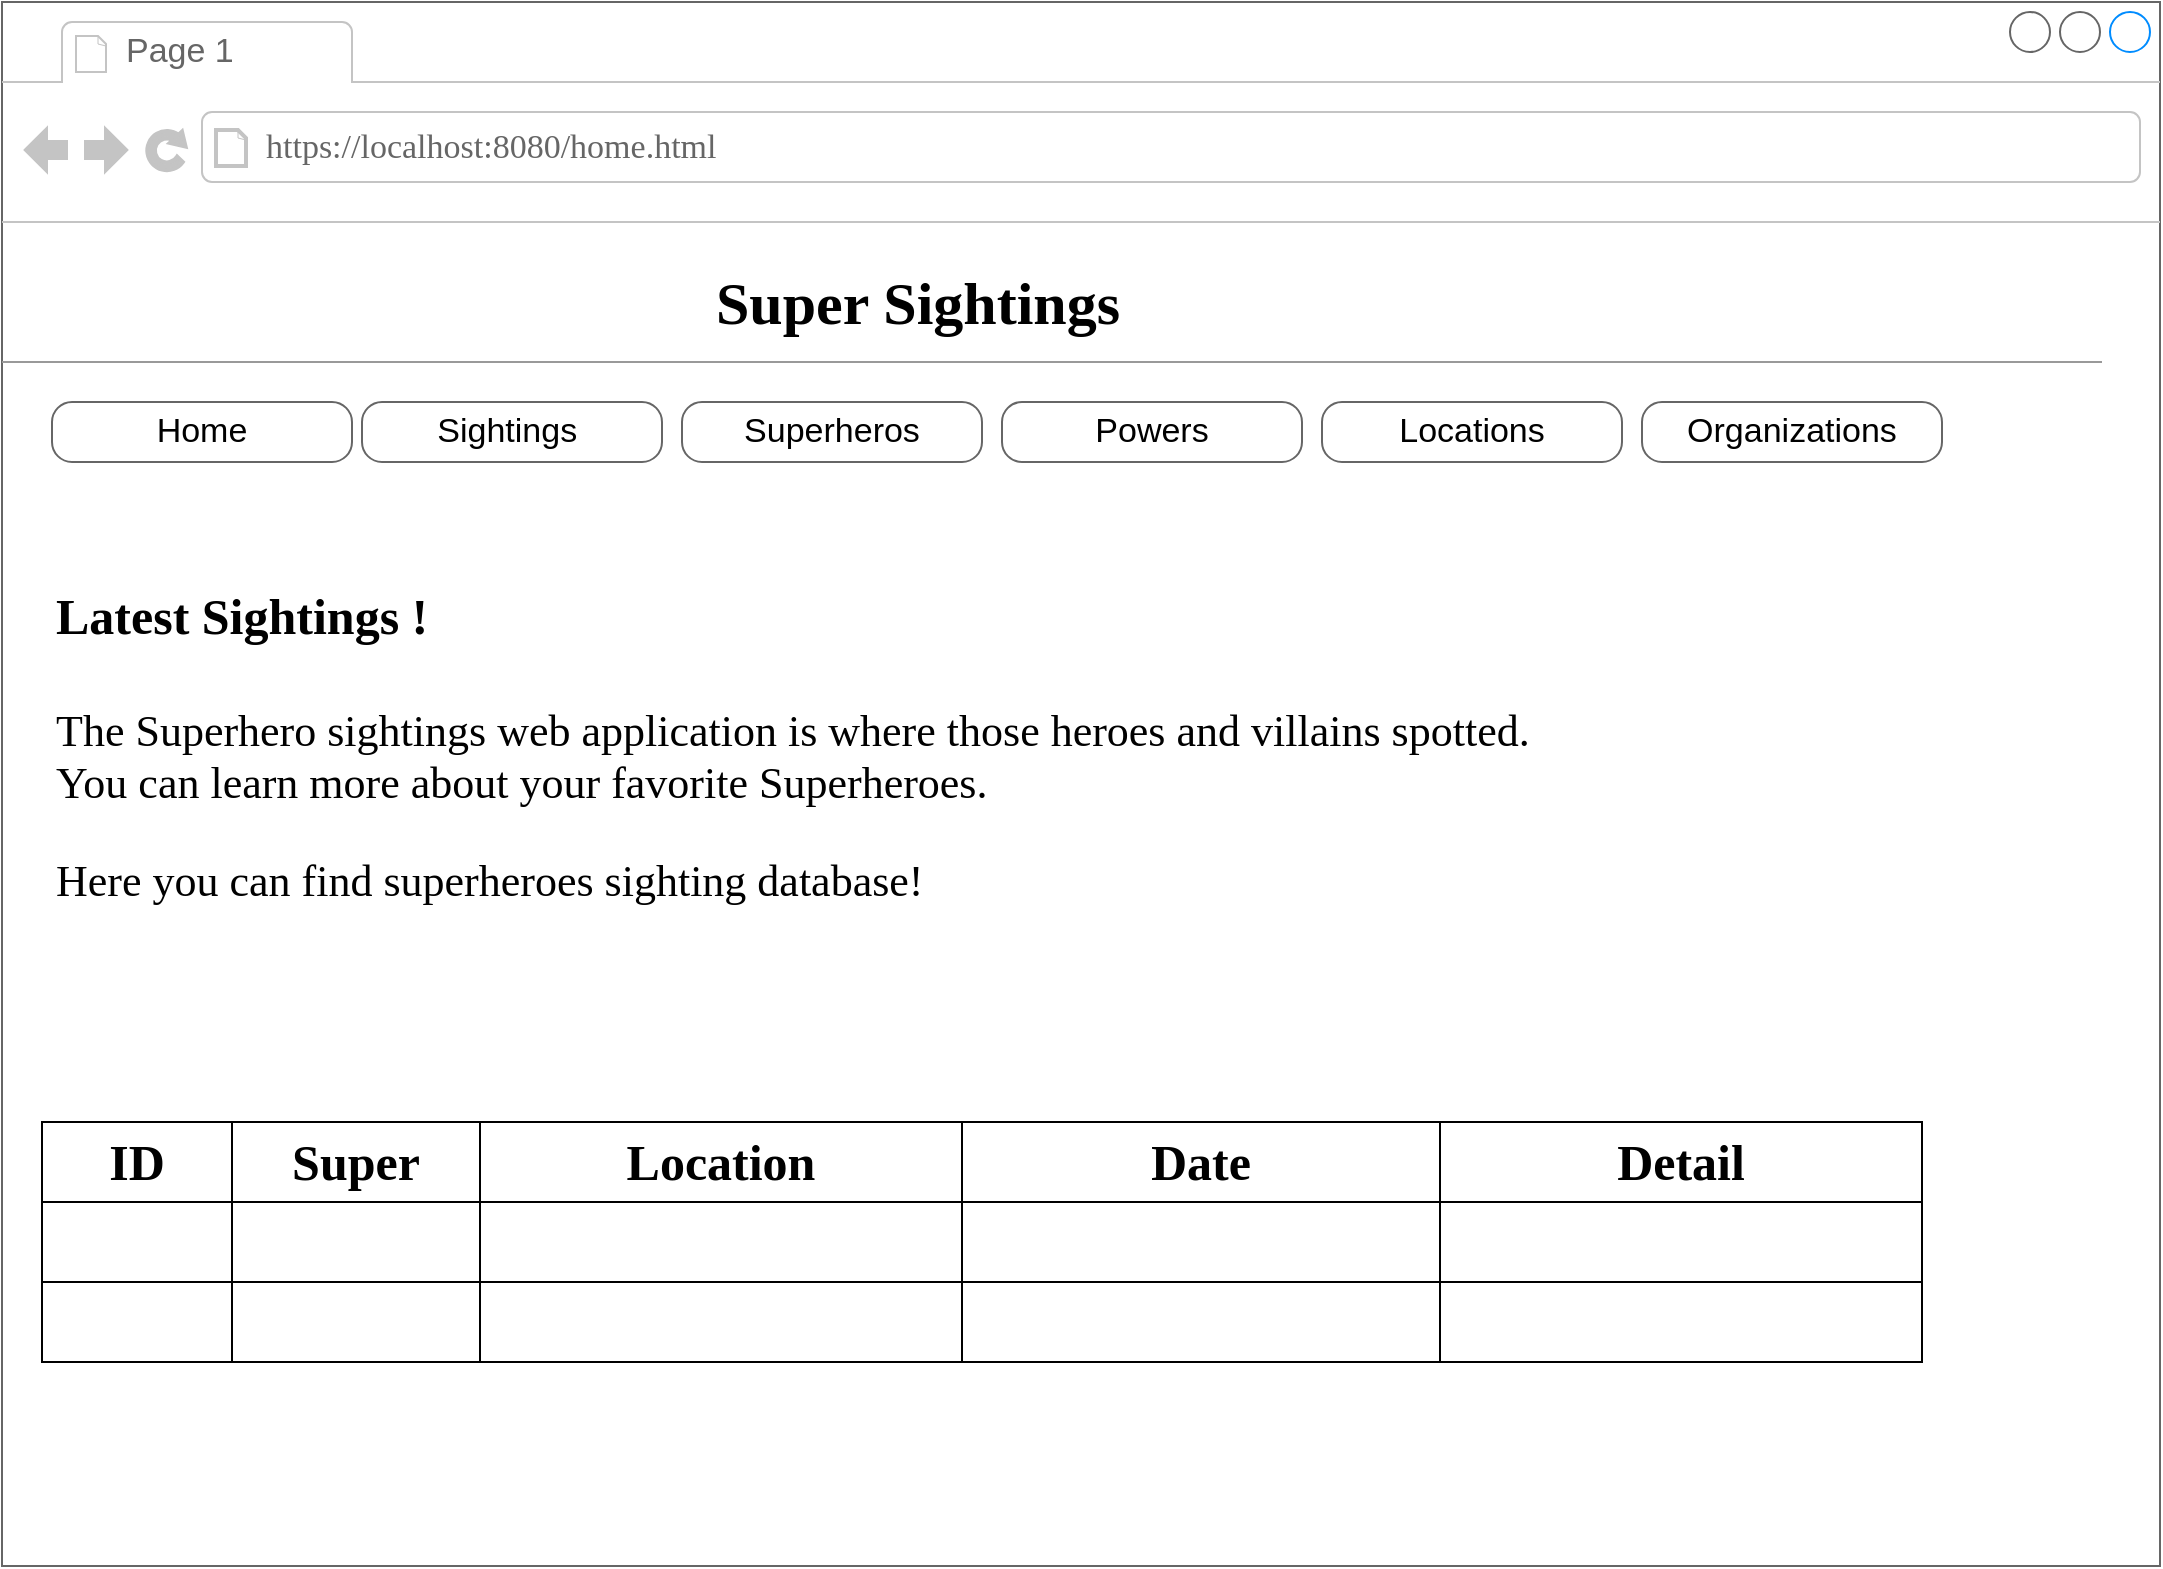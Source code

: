 <mxfile version="20.4.0" type="device" pages="16"><diagram name="home" id="2cc2dc42-3aac-f2a9-1cec-7a8b7cbee084"><mxGraphModel dx="3549" dy="1220" grid="0" gridSize="10" guides="1" tooltips="1" connect="1" arrows="1" fold="1" page="1" pageScale="1" pageWidth="1169" pageHeight="827" background="none" math="0" shadow="0"><root><mxCell id="0"/><mxCell id="1" parent="0"/><mxCell id="7026571954dc6520-1" value="" style="strokeWidth=1;shadow=0;dashed=0;align=center;html=1;shape=mxgraph.mockup.containers.browserWindow;rSize=0;strokeColor=#666666;mainText=,;recursiveResize=0;rounded=0;labelBackgroundColor=none;fontFamily=Verdana;fontSize=12;flipH=0;" parent="1" vertex="1"><mxGeometry x="-1158" y="27" width="1079" height="782" as="geometry"/></mxCell><mxCell id="7026571954dc6520-2" value="Page 1" style="strokeWidth=1;shadow=0;dashed=0;align=center;html=1;shape=mxgraph.mockup.containers.anchor;fontSize=17;fontColor=#666666;align=left;" parent="7026571954dc6520-1" vertex="1"><mxGeometry x="60" y="12" width="110" height="26" as="geometry"/></mxCell><mxCell id="7026571954dc6520-3" value="https://localhost:8080/home.html" style="strokeWidth=1;shadow=0;dashed=0;align=center;html=1;shape=mxgraph.mockup.containers.anchor;rSize=0;fontSize=17;fontColor=#666666;align=left;fontFamily=Verdana;" parent="7026571954dc6520-1" vertex="1"><mxGeometry x="130" y="60" width="250" height="26" as="geometry"/></mxCell><mxCell id="7026571954dc6520-4" value="&lt;b&gt;Super Sightings&amp;nbsp;&lt;/b&gt;" style="text;html=1;points=[];align=left;verticalAlign=top;spacingTop=-4;fontSize=30;fontFamily=Verdana" parent="7026571954dc6520-1" vertex="1"><mxGeometry x="355" y="130" width="340" height="50" as="geometry"/></mxCell><mxCell id="7026571954dc6520-15" value="" style="verticalLabelPosition=bottom;shadow=0;dashed=0;align=center;html=1;verticalAlign=top;strokeWidth=1;shape=mxgraph.mockup.markup.line;strokeColor=#999999;rounded=0;labelBackgroundColor=none;fillColor=#ffffff;fontFamily=Verdana;fontSize=12;fontColor=#000000;" parent="7026571954dc6520-1" vertex="1"><mxGeometry y="170" width="1050" height="20" as="geometry"/></mxCell><mxCell id="7026571954dc6520-16" value="Latest Sightings !" style="text;html=1;points=[];align=left;verticalAlign=top;spacingTop=-4;fontSize=25;fontFamily=Verdana;fontStyle=1" parent="7026571954dc6520-1" vertex="1"><mxGeometry x="25" y="290" width="360" height="40" as="geometry"/></mxCell><mxCell id="7026571954dc6520-17" value="The Superhero sightings web application is where those heroes and villains  spotted. You can learn more about your favorite Superheroes.&lt;p style=&quot;font-size: 22px;&quot;&gt;&lt;/p&gt;&lt;span style=&quot;background-color: initial;&quot;&gt;Here you can find superheroes&amp;nbsp;sighting database!&lt;/span&gt;" style="text;spacingTop=-5;whiteSpace=wrap;html=1;align=left;fontSize=22;fontFamily=Verdana;fillColor=none;strokeColor=none;rounded=0;shadow=1;labelBackgroundColor=none;" parent="7026571954dc6520-1" vertex="1"><mxGeometry x="25" y="350" width="770" height="145" as="geometry"/></mxCell><mxCell id="7026571954dc6520-18" value="Home" style="strokeWidth=1;shadow=0;dashed=0;align=center;html=1;shape=mxgraph.mockup.buttons.button;strokeColor=#666666;mainText=;buttonStyle=round;fontSize=17;fontStyle=0;fillColor=none;whiteSpace=wrap;rounded=0;labelBackgroundColor=none;" parent="7026571954dc6520-1" vertex="1"><mxGeometry x="25" y="200" width="150" height="30" as="geometry"/></mxCell><mxCell id="7026571954dc6520-19" value="Sightings&amp;nbsp;" style="strokeWidth=1;shadow=0;dashed=0;align=center;html=1;shape=mxgraph.mockup.buttons.button;strokeColor=#666666;mainText=;buttonStyle=round;fontSize=17;fontStyle=0;fillColor=none;whiteSpace=wrap;rounded=0;labelBackgroundColor=none;" parent="7026571954dc6520-1" vertex="1"><mxGeometry x="180" y="200" width="150" height="30" as="geometry"/></mxCell><mxCell id="_jjXHVgx8yGHpyC_uMlu-7" value="Superheros" style="strokeWidth=1;shadow=0;dashed=0;align=center;html=1;shape=mxgraph.mockup.buttons.button;strokeColor=#666666;mainText=;buttonStyle=round;fontSize=17;fontStyle=0;fillColor=none;whiteSpace=wrap;rounded=0;labelBackgroundColor=none;" vertex="1" parent="7026571954dc6520-1"><mxGeometry x="340" y="200" width="150" height="30" as="geometry"/></mxCell><mxCell id="_jjXHVgx8yGHpyC_uMlu-12" value="Powers" style="strokeWidth=1;shadow=0;dashed=0;align=center;html=1;shape=mxgraph.mockup.buttons.button;strokeColor=#666666;mainText=;buttonStyle=round;fontSize=17;fontStyle=0;fillColor=none;whiteSpace=wrap;rounded=0;labelBackgroundColor=none;" vertex="1" parent="7026571954dc6520-1"><mxGeometry x="500" y="200" width="150" height="30" as="geometry"/></mxCell><mxCell id="_jjXHVgx8yGHpyC_uMlu-13" value="Locations" style="strokeWidth=1;shadow=0;dashed=0;align=center;html=1;shape=mxgraph.mockup.buttons.button;strokeColor=#666666;mainText=;buttonStyle=round;fontSize=17;fontStyle=0;fillColor=none;whiteSpace=wrap;rounded=0;labelBackgroundColor=none;" vertex="1" parent="7026571954dc6520-1"><mxGeometry x="660" y="200" width="150" height="30" as="geometry"/></mxCell><mxCell id="_jjXHVgx8yGHpyC_uMlu-14" value="Organizations" style="strokeWidth=1;shadow=0;dashed=0;align=center;html=1;shape=mxgraph.mockup.buttons.button;strokeColor=#666666;mainText=;buttonStyle=round;fontSize=17;fontStyle=0;fillColor=none;whiteSpace=wrap;rounded=0;labelBackgroundColor=none;" vertex="1" parent="7026571954dc6520-1"><mxGeometry x="820" y="200" width="150" height="30" as="geometry"/></mxCell><mxCell id="_jjXHVgx8yGHpyC_uMlu-15" value="" style="shape=table;html=1;whiteSpace=wrap;startSize=0;container=1;collapsible=0;childLayout=tableLayout;fontFamily=Verdana;fontSize=25;" vertex="1" parent="7026571954dc6520-1"><mxGeometry x="20" y="560" width="940" height="120" as="geometry"/></mxCell><mxCell id="_jjXHVgx8yGHpyC_uMlu-16" value="" style="shape=tableRow;horizontal=0;startSize=0;swimlaneHead=0;swimlaneBody=0;top=0;left=0;bottom=0;right=0;collapsible=0;dropTarget=0;fillColor=none;points=[[0,0.5],[1,0.5]];portConstraint=eastwest;fontFamily=Verdana;fontSize=25;fontStyle=0" vertex="1" parent="_jjXHVgx8yGHpyC_uMlu-15"><mxGeometry width="940" height="40" as="geometry"/></mxCell><mxCell id="_jjXHVgx8yGHpyC_uMlu-17" value="&lt;b&gt;ID&lt;/b&gt;" style="shape=partialRectangle;html=1;whiteSpace=wrap;connectable=0;fillColor=none;top=0;left=0;bottom=0;right=0;overflow=hidden;fontFamily=Verdana;fontSize=25;" vertex="1" parent="_jjXHVgx8yGHpyC_uMlu-16"><mxGeometry width="95" height="40" as="geometry"><mxRectangle width="95" height="40" as="alternateBounds"/></mxGeometry></mxCell><mxCell id="_jjXHVgx8yGHpyC_uMlu-18" value="&lt;b&gt;Super&lt;/b&gt;" style="shape=partialRectangle;html=1;whiteSpace=wrap;connectable=0;fillColor=none;top=0;left=0;bottom=0;right=0;overflow=hidden;fontFamily=Verdana;fontSize=25;" vertex="1" parent="_jjXHVgx8yGHpyC_uMlu-16"><mxGeometry x="95" width="124" height="40" as="geometry"><mxRectangle width="124" height="40" as="alternateBounds"/></mxGeometry></mxCell><mxCell id="_jjXHVgx8yGHpyC_uMlu-19" value="&lt;b&gt;Location&lt;/b&gt;" style="shape=partialRectangle;html=1;whiteSpace=wrap;connectable=0;fillColor=none;top=0;left=0;bottom=0;right=0;overflow=hidden;fontFamily=Verdana;fontSize=25;" vertex="1" parent="_jjXHVgx8yGHpyC_uMlu-16"><mxGeometry x="219" width="241" height="40" as="geometry"><mxRectangle width="241" height="40" as="alternateBounds"/></mxGeometry></mxCell><mxCell id="_jjXHVgx8yGHpyC_uMlu-31" value="Date" style="shape=partialRectangle;html=1;whiteSpace=wrap;connectable=0;fillColor=none;top=0;left=0;bottom=0;right=0;overflow=hidden;fontFamily=Verdana;fontSize=25;fontStyle=1" vertex="1" parent="_jjXHVgx8yGHpyC_uMlu-16"><mxGeometry x="460" width="239" height="40" as="geometry"><mxRectangle width="239" height="40" as="alternateBounds"/></mxGeometry></mxCell><mxCell id="_jjXHVgx8yGHpyC_uMlu-28" value="&lt;b&gt;Detail&lt;/b&gt;" style="shape=partialRectangle;html=1;whiteSpace=wrap;connectable=0;fillColor=none;top=0;left=0;bottom=0;right=0;overflow=hidden;fontFamily=Verdana;fontSize=25;" vertex="1" parent="_jjXHVgx8yGHpyC_uMlu-16"><mxGeometry x="699" width="241" height="40" as="geometry"><mxRectangle width="241" height="40" as="alternateBounds"/></mxGeometry></mxCell><mxCell id="_jjXHVgx8yGHpyC_uMlu-20" value="" style="shape=tableRow;horizontal=0;startSize=0;swimlaneHead=0;swimlaneBody=0;top=0;left=0;bottom=0;right=0;collapsible=0;dropTarget=0;fillColor=none;points=[[0,0.5],[1,0.5]];portConstraint=eastwest;fontFamily=Verdana;fontSize=25;" vertex="1" parent="_jjXHVgx8yGHpyC_uMlu-15"><mxGeometry y="40" width="940" height="40" as="geometry"/></mxCell><mxCell id="_jjXHVgx8yGHpyC_uMlu-21" value="" style="shape=partialRectangle;html=1;whiteSpace=wrap;connectable=0;fillColor=none;top=0;left=0;bottom=0;right=0;overflow=hidden;fontFamily=Verdana;fontSize=25;" vertex="1" parent="_jjXHVgx8yGHpyC_uMlu-20"><mxGeometry width="95" height="40" as="geometry"><mxRectangle width="95" height="40" as="alternateBounds"/></mxGeometry></mxCell><mxCell id="_jjXHVgx8yGHpyC_uMlu-22" value="" style="shape=partialRectangle;html=1;whiteSpace=wrap;connectable=0;fillColor=none;top=0;left=0;bottom=0;right=0;overflow=hidden;fontFamily=Verdana;fontSize=25;" vertex="1" parent="_jjXHVgx8yGHpyC_uMlu-20"><mxGeometry x="95" width="124" height="40" as="geometry"><mxRectangle width="124" height="40" as="alternateBounds"/></mxGeometry></mxCell><mxCell id="_jjXHVgx8yGHpyC_uMlu-23" value="" style="shape=partialRectangle;html=1;whiteSpace=wrap;connectable=0;fillColor=none;top=0;left=0;bottom=0;right=0;overflow=hidden;fontFamily=Verdana;fontSize=25;" vertex="1" parent="_jjXHVgx8yGHpyC_uMlu-20"><mxGeometry x="219" width="241" height="40" as="geometry"><mxRectangle width="241" height="40" as="alternateBounds"/></mxGeometry></mxCell><mxCell id="_jjXHVgx8yGHpyC_uMlu-32" style="shape=partialRectangle;html=1;whiteSpace=wrap;connectable=0;fillColor=none;top=0;left=0;bottom=0;right=0;overflow=hidden;fontFamily=Verdana;fontSize=25;" vertex="1" parent="_jjXHVgx8yGHpyC_uMlu-20"><mxGeometry x="460" width="239" height="40" as="geometry"><mxRectangle width="239" height="40" as="alternateBounds"/></mxGeometry></mxCell><mxCell id="_jjXHVgx8yGHpyC_uMlu-29" style="shape=partialRectangle;html=1;whiteSpace=wrap;connectable=0;fillColor=none;top=0;left=0;bottom=0;right=0;overflow=hidden;fontFamily=Verdana;fontSize=25;" vertex="1" parent="_jjXHVgx8yGHpyC_uMlu-20"><mxGeometry x="699" width="241" height="40" as="geometry"><mxRectangle width="241" height="40" as="alternateBounds"/></mxGeometry></mxCell><mxCell id="_jjXHVgx8yGHpyC_uMlu-24" value="" style="shape=tableRow;horizontal=0;startSize=0;swimlaneHead=0;swimlaneBody=0;top=0;left=0;bottom=0;right=0;collapsible=0;dropTarget=0;fillColor=none;points=[[0,0.5],[1,0.5]];portConstraint=eastwest;fontFamily=Verdana;fontSize=25;" vertex="1" parent="_jjXHVgx8yGHpyC_uMlu-15"><mxGeometry y="80" width="940" height="40" as="geometry"/></mxCell><mxCell id="_jjXHVgx8yGHpyC_uMlu-25" value="" style="shape=partialRectangle;html=1;whiteSpace=wrap;connectable=0;fillColor=none;top=0;left=0;bottom=0;right=0;overflow=hidden;fontFamily=Verdana;fontSize=25;" vertex="1" parent="_jjXHVgx8yGHpyC_uMlu-24"><mxGeometry width="95" height="40" as="geometry"><mxRectangle width="95" height="40" as="alternateBounds"/></mxGeometry></mxCell><mxCell id="_jjXHVgx8yGHpyC_uMlu-26" value="" style="shape=partialRectangle;html=1;whiteSpace=wrap;connectable=0;fillColor=none;top=0;left=0;bottom=0;right=0;overflow=hidden;fontFamily=Verdana;fontSize=25;" vertex="1" parent="_jjXHVgx8yGHpyC_uMlu-24"><mxGeometry x="95" width="124" height="40" as="geometry"><mxRectangle width="124" height="40" as="alternateBounds"/></mxGeometry></mxCell><mxCell id="_jjXHVgx8yGHpyC_uMlu-27" value="" style="shape=partialRectangle;html=1;whiteSpace=wrap;connectable=0;fillColor=none;top=0;left=0;bottom=0;right=0;overflow=hidden;pointerEvents=1;fontFamily=Verdana;fontSize=25;" vertex="1" parent="_jjXHVgx8yGHpyC_uMlu-24"><mxGeometry x="219" width="241" height="40" as="geometry"><mxRectangle width="241" height="40" as="alternateBounds"/></mxGeometry></mxCell><mxCell id="_jjXHVgx8yGHpyC_uMlu-33" value="" style="shape=partialRectangle;html=1;whiteSpace=wrap;connectable=0;fillColor=none;top=0;left=0;bottom=0;right=0;overflow=hidden;pointerEvents=1;fontFamily=Verdana;fontSize=25;" vertex="1" parent="_jjXHVgx8yGHpyC_uMlu-24"><mxGeometry x="460" width="239" height="40" as="geometry"><mxRectangle width="239" height="40" as="alternateBounds"/></mxGeometry></mxCell><mxCell id="_jjXHVgx8yGHpyC_uMlu-30" style="shape=partialRectangle;html=1;whiteSpace=wrap;connectable=0;fillColor=none;top=0;left=0;bottom=0;right=0;overflow=hidden;pointerEvents=1;fontFamily=Verdana;fontSize=25;" vertex="1" parent="_jjXHVgx8yGHpyC_uMlu-24"><mxGeometry x="699" width="241" height="40" as="geometry"><mxRectangle width="241" height="40" as="alternateBounds"/></mxGeometry></mxCell></root></mxGraphModel></diagram><diagram id="blYGEP9SWP_BeNgZxJnY" name="Superhero"><mxGraphModel dx="4718" dy="2874" grid="0" gridSize="10" guides="1" tooltips="1" connect="1" arrows="1" fold="1" page="1" pageScale="1" pageWidth="1169" pageHeight="827" math="0" shadow="0"><root><mxCell id="0"/><mxCell id="1" parent="0"/><mxCell id="e4EVWHFKl0SGQExRJN1K-1" value="" style="strokeWidth=1;shadow=0;dashed=0;align=center;html=1;shape=mxgraph.mockup.containers.browserWindow;rSize=0;strokeColor=#666666;mainText=,;recursiveResize=0;rounded=0;labelBackgroundColor=none;fontFamily=Verdana;fontSize=12;flipH=0;" vertex="1" parent="1"><mxGeometry x="-2301" y="-1634" width="1114" height="895" as="geometry"/></mxCell><mxCell id="e4EVWHFKl0SGQExRJN1K-2" value="Page 2" style="strokeWidth=1;shadow=0;dashed=0;align=center;html=1;shape=mxgraph.mockup.containers.anchor;fontSize=17;fontColor=#666666;align=left;" vertex="1" parent="e4EVWHFKl0SGQExRJN1K-1"><mxGeometry x="60" y="12" width="110" height="26" as="geometry"/></mxCell><mxCell id="e4EVWHFKl0SGQExRJN1K-3" value="https://localhost:8080/Superheros" style="strokeWidth=1;shadow=0;dashed=0;align=center;html=1;shape=mxgraph.mockup.containers.anchor;rSize=0;fontSize=17;fontColor=#666666;align=left;fontFamily=Verdana;" vertex="1" parent="e4EVWHFKl0SGQExRJN1K-1"><mxGeometry x="130" y="60" width="332" height="26" as="geometry"/></mxCell><mxCell id="e4EVWHFKl0SGQExRJN1K-4" value="&lt;b&gt;Super Sightings&amp;nbsp;&lt;/b&gt;" style="text;html=1;points=[];align=left;verticalAlign=top;spacingTop=-4;fontSize=30;fontFamily=Verdana" vertex="1" parent="e4EVWHFKl0SGQExRJN1K-1"><mxGeometry x="355" y="130" width="340" height="50" as="geometry"/></mxCell><mxCell id="e4EVWHFKl0SGQExRJN1K-5" value="" style="verticalLabelPosition=bottom;shadow=0;dashed=0;align=center;html=1;verticalAlign=top;strokeWidth=1;shape=mxgraph.mockup.markup.line;strokeColor=#999999;rounded=0;labelBackgroundColor=none;fillColor=#ffffff;fontFamily=Verdana;fontSize=12;fontColor=#000000;" vertex="1" parent="e4EVWHFKl0SGQExRJN1K-1"><mxGeometry y="170" width="1050" height="20" as="geometry"/></mxCell><mxCell id="e4EVWHFKl0SGQExRJN1K-8" value="Home" style="strokeWidth=1;shadow=0;dashed=0;align=center;html=1;shape=mxgraph.mockup.buttons.button;strokeColor=#666666;mainText=;buttonStyle=round;fontSize=17;fontStyle=0;fillColor=none;whiteSpace=wrap;rounded=0;labelBackgroundColor=none;" vertex="1" parent="e4EVWHFKl0SGQExRJN1K-1"><mxGeometry x="25" y="200" width="150" height="30" as="geometry"/></mxCell><mxCell id="e4EVWHFKl0SGQExRJN1K-9" value="Sightings&amp;nbsp;" style="strokeWidth=1;shadow=0;dashed=0;align=center;html=1;shape=mxgraph.mockup.buttons.button;strokeColor=#666666;mainText=;buttonStyle=round;fontSize=17;fontStyle=0;fillColor=none;whiteSpace=wrap;rounded=0;labelBackgroundColor=none;" vertex="1" parent="e4EVWHFKl0SGQExRJN1K-1"><mxGeometry x="180" y="200" width="150" height="30" as="geometry"/></mxCell><mxCell id="e4EVWHFKl0SGQExRJN1K-10" value="Superheros" style="strokeWidth=1;shadow=0;dashed=0;align=center;html=1;shape=mxgraph.mockup.buttons.button;strokeColor=#666666;mainText=;buttonStyle=round;fontSize=17;fontStyle=0;fillColor=none;whiteSpace=wrap;rounded=0;labelBackgroundColor=none;" vertex="1" parent="e4EVWHFKl0SGQExRJN1K-1"><mxGeometry x="340" y="200" width="150" height="30" as="geometry"/></mxCell><mxCell id="e4EVWHFKl0SGQExRJN1K-11" value="Powers" style="strokeWidth=1;shadow=0;dashed=0;align=center;html=1;shape=mxgraph.mockup.buttons.button;strokeColor=#666666;mainText=;buttonStyle=round;fontSize=17;fontStyle=0;fillColor=none;whiteSpace=wrap;rounded=0;labelBackgroundColor=none;" vertex="1" parent="e4EVWHFKl0SGQExRJN1K-1"><mxGeometry x="500" y="200" width="150" height="30" as="geometry"/></mxCell><mxCell id="e4EVWHFKl0SGQExRJN1K-12" value="Locations" style="strokeWidth=1;shadow=0;dashed=0;align=center;html=1;shape=mxgraph.mockup.buttons.button;strokeColor=#666666;mainText=;buttonStyle=round;fontSize=17;fontStyle=0;fillColor=none;whiteSpace=wrap;rounded=0;labelBackgroundColor=none;" vertex="1" parent="e4EVWHFKl0SGQExRJN1K-1"><mxGeometry x="660" y="200" width="150" height="30" as="geometry"/></mxCell><mxCell id="e4EVWHFKl0SGQExRJN1K-13" value="Organizations" style="strokeWidth=1;shadow=0;dashed=0;align=center;html=1;shape=mxgraph.mockup.buttons.button;strokeColor=#666666;mainText=;buttonStyle=round;fontSize=17;fontStyle=0;fillColor=none;whiteSpace=wrap;rounded=0;labelBackgroundColor=none;" vertex="1" parent="e4EVWHFKl0SGQExRJN1K-1"><mxGeometry x="820" y="200" width="150" height="30" as="geometry"/></mxCell><mxCell id="e4EVWHFKl0SGQExRJN1K-14" value="" style="shape=table;html=1;whiteSpace=wrap;startSize=0;container=1;collapsible=0;childLayout=tableLayout;fontFamily=Verdana;fontSize=25;" vertex="1" parent="e4EVWHFKl0SGQExRJN1K-1"><mxGeometry x="24" y="792" width="1022.3" height="87" as="geometry"/></mxCell><mxCell id="e4EVWHFKl0SGQExRJN1K-15" value="" style="shape=tableRow;horizontal=0;startSize=0;swimlaneHead=0;swimlaneBody=0;top=0;left=0;bottom=0;right=0;collapsible=0;dropTarget=0;fillColor=none;points=[[0,0.5],[1,0.5]];portConstraint=eastwest;fontFamily=Verdana;fontSize=12;fontStyle=0" vertex="1" parent="e4EVWHFKl0SGQExRJN1K-14"><mxGeometry width="1022.3" height="49" as="geometry"/></mxCell><mxCell id="e4EVWHFKl0SGQExRJN1K-16" value="&lt;b style=&quot;font-size: 17px;&quot;&gt;ID&lt;/b&gt;" style="shape=partialRectangle;html=1;whiteSpace=wrap;connectable=0;fillColor=none;top=0;left=0;bottom=0;right=0;overflow=hidden;fontFamily=Verdana;fontSize=17;" vertex="1" parent="e4EVWHFKl0SGQExRJN1K-15"><mxGeometry width="53" height="49" as="geometry"><mxRectangle width="53" height="49" as="alternateBounds"/></mxGeometry></mxCell><mxCell id="e4EVWHFKl0SGQExRJN1K-17" value="&lt;b style=&quot;font-size: 17px;&quot;&gt;Name&lt;/b&gt;" style="shape=partialRectangle;html=1;whiteSpace=wrap;connectable=0;fillColor=none;top=0;left=0;bottom=0;right=0;overflow=hidden;fontFamily=Verdana;fontSize=17;" vertex="1" parent="e4EVWHFKl0SGQExRJN1K-15"><mxGeometry x="53" width="98" height="49" as="geometry"><mxRectangle width="98" height="49" as="alternateBounds"/></mxGeometry></mxCell><mxCell id="e4EVWHFKl0SGQExRJN1K-18" value="&lt;b style=&quot;font-size: 17px;&quot;&gt;Description&lt;/b&gt;" style="shape=partialRectangle;html=1;whiteSpace=wrap;connectable=0;fillColor=none;top=0;left=0;bottom=0;right=0;overflow=hidden;fontFamily=Verdana;fontSize=17;" vertex="1" parent="e4EVWHFKl0SGQExRJN1K-15"><mxGeometry x="151" width="136" height="49" as="geometry"><mxRectangle width="136" height="49" as="alternateBounds"/></mxGeometry></mxCell><mxCell id="e4EVWHFKl0SGQExRJN1K-19" value="&lt;font style=&quot;font-size: 17px;&quot;&gt;Power&lt;/font&gt;" style="shape=partialRectangle;html=1;whiteSpace=wrap;connectable=0;fillColor=none;top=0;left=0;bottom=0;right=0;overflow=hidden;fontFamily=Verdana;fontSize=25;fontStyle=1" vertex="1" parent="e4EVWHFKl0SGQExRJN1K-15"><mxGeometry x="287" width="118" height="49" as="geometry"><mxRectangle width="118" height="49" as="alternateBounds"/></mxGeometry></mxCell><mxCell id="e4EVWHFKl0SGQExRJN1K-20" value="&lt;b&gt;&lt;font style=&quot;font-size: 17px;&quot;&gt;Organization&lt;/font&gt;&lt;/b&gt;" style="shape=partialRectangle;html=1;whiteSpace=wrap;connectable=0;fillColor=none;top=0;left=0;bottom=0;right=0;overflow=hidden;fontFamily=Verdana;fontSize=25;" vertex="1" parent="e4EVWHFKl0SGQExRJN1K-15"><mxGeometry x="405" width="139" height="49" as="geometry"><mxRectangle width="139" height="49" as="alternateBounds"/></mxGeometry></mxCell><mxCell id="e4EVWHFKl0SGQExRJN1K-63" value="&lt;font style=&quot;font-size: 17px;&quot;&gt;Image&lt;/font&gt;" style="shape=partialRectangle;html=1;whiteSpace=wrap;connectable=0;fillColor=none;top=0;left=0;bottom=0;right=0;overflow=hidden;fontFamily=Verdana;fontSize=25;fontStyle=1" vertex="1" parent="e4EVWHFKl0SGQExRJN1K-15"><mxGeometry x="544" width="103" height="49" as="geometry"><mxRectangle width="103" height="49" as="alternateBounds"/></mxGeometry></mxCell><mxCell id="e4EVWHFKl0SGQExRJN1K-65" value="&lt;font style=&quot;font-size: 17px;&quot;&gt;Detail&lt;/font&gt;" style="shape=partialRectangle;html=1;whiteSpace=wrap;connectable=0;fillColor=none;top=0;left=0;bottom=0;right=0;overflow=hidden;fontFamily=Verdana;fontSize=25;fontStyle=1" vertex="1" parent="e4EVWHFKl0SGQExRJN1K-15"><mxGeometry x="647" width="106" height="49" as="geometry"><mxRectangle width="106" height="49" as="alternateBounds"/></mxGeometry></mxCell><mxCell id="e4EVWHFKl0SGQExRJN1K-67" value="&lt;font style=&quot;font-size: 17px;&quot;&gt;Edit&lt;/font&gt;" style="shape=partialRectangle;html=1;whiteSpace=wrap;connectable=0;fillColor=none;top=0;left=0;bottom=0;right=0;overflow=hidden;fontFamily=Verdana;fontSize=25;fontStyle=1" vertex="1" parent="e4EVWHFKl0SGQExRJN1K-15"><mxGeometry x="753" width="143" height="49" as="geometry"><mxRectangle width="143" height="49" as="alternateBounds"/></mxGeometry></mxCell><mxCell id="e4EVWHFKl0SGQExRJN1K-69" value="Delete" style="shape=partialRectangle;html=1;whiteSpace=wrap;connectable=0;fillColor=none;top=0;left=0;bottom=0;right=0;overflow=hidden;fontFamily=Verdana;fontSize=17;fontStyle=1" vertex="1" parent="e4EVWHFKl0SGQExRJN1K-15"><mxGeometry x="896" width="126" height="49" as="geometry"><mxRectangle width="126" height="49" as="alternateBounds"/></mxGeometry></mxCell><mxCell id="e4EVWHFKl0SGQExRJN1K-27" value="" style="shape=tableRow;horizontal=0;startSize=0;swimlaneHead=0;swimlaneBody=0;top=0;left=0;bottom=0;right=0;collapsible=0;dropTarget=0;fillColor=none;points=[[0,0.5],[1,0.5]];portConstraint=eastwest;fontFamily=Verdana;fontSize=25;" vertex="1" parent="e4EVWHFKl0SGQExRJN1K-14"><mxGeometry y="49" width="1022.3" height="38" as="geometry"/></mxCell><mxCell id="e4EVWHFKl0SGQExRJN1K-28" value="" style="shape=partialRectangle;html=1;whiteSpace=wrap;connectable=0;fillColor=none;top=0;left=0;bottom=0;right=0;overflow=hidden;fontFamily=Verdana;fontSize=25;" vertex="1" parent="e4EVWHFKl0SGQExRJN1K-27"><mxGeometry width="53" height="38" as="geometry"><mxRectangle width="53" height="38" as="alternateBounds"/></mxGeometry></mxCell><mxCell id="e4EVWHFKl0SGQExRJN1K-29" value="" style="shape=partialRectangle;html=1;whiteSpace=wrap;connectable=0;fillColor=none;top=0;left=0;bottom=0;right=0;overflow=hidden;fontFamily=Verdana;fontSize=25;" vertex="1" parent="e4EVWHFKl0SGQExRJN1K-27"><mxGeometry x="53" width="98" height="38" as="geometry"><mxRectangle width="98" height="38" as="alternateBounds"/></mxGeometry></mxCell><mxCell id="e4EVWHFKl0SGQExRJN1K-30" value="" style="shape=partialRectangle;html=1;whiteSpace=wrap;connectable=0;fillColor=none;top=0;left=0;bottom=0;right=0;overflow=hidden;pointerEvents=1;fontFamily=Verdana;fontSize=25;" vertex="1" parent="e4EVWHFKl0SGQExRJN1K-27"><mxGeometry x="151" width="136" height="38" as="geometry"><mxRectangle width="136" height="38" as="alternateBounds"/></mxGeometry></mxCell><mxCell id="e4EVWHFKl0SGQExRJN1K-31" value="" style="shape=partialRectangle;html=1;whiteSpace=wrap;connectable=0;fillColor=none;top=0;left=0;bottom=0;right=0;overflow=hidden;pointerEvents=1;fontFamily=Verdana;fontSize=25;" vertex="1" parent="e4EVWHFKl0SGQExRJN1K-27"><mxGeometry x="287" width="118" height="38" as="geometry"><mxRectangle width="118" height="38" as="alternateBounds"/></mxGeometry></mxCell><mxCell id="e4EVWHFKl0SGQExRJN1K-32" style="shape=partialRectangle;html=1;whiteSpace=wrap;connectable=0;fillColor=none;top=0;left=0;bottom=0;right=0;overflow=hidden;pointerEvents=1;fontFamily=Verdana;fontSize=25;" vertex="1" parent="e4EVWHFKl0SGQExRJN1K-27"><mxGeometry x="405" width="139" height="38" as="geometry"><mxRectangle width="139" height="38" as="alternateBounds"/></mxGeometry></mxCell><mxCell id="e4EVWHFKl0SGQExRJN1K-64" style="shape=partialRectangle;html=1;whiteSpace=wrap;connectable=0;fillColor=none;top=0;left=0;bottom=0;right=0;overflow=hidden;pointerEvents=1;fontFamily=Verdana;fontSize=25;" vertex="1" parent="e4EVWHFKl0SGQExRJN1K-27"><mxGeometry x="544" width="103" height="38" as="geometry"><mxRectangle width="103" height="38" as="alternateBounds"/></mxGeometry></mxCell><mxCell id="e4EVWHFKl0SGQExRJN1K-66" style="shape=partialRectangle;html=1;whiteSpace=wrap;connectable=0;fillColor=none;top=0;left=0;bottom=0;right=0;overflow=hidden;pointerEvents=1;fontFamily=Verdana;fontSize=25;" vertex="1" parent="e4EVWHFKl0SGQExRJN1K-27"><mxGeometry x="647" width="106" height="38" as="geometry"><mxRectangle width="106" height="38" as="alternateBounds"/></mxGeometry></mxCell><mxCell id="e4EVWHFKl0SGQExRJN1K-68" style="shape=partialRectangle;html=1;whiteSpace=wrap;connectable=0;fillColor=none;top=0;left=0;bottom=0;right=0;overflow=hidden;pointerEvents=1;fontFamily=Verdana;fontSize=25;" vertex="1" parent="e4EVWHFKl0SGQExRJN1K-27"><mxGeometry x="753" width="143" height="38" as="geometry"><mxRectangle width="143" height="38" as="alternateBounds"/></mxGeometry></mxCell><mxCell id="e4EVWHFKl0SGQExRJN1K-70" style="shape=partialRectangle;html=1;whiteSpace=wrap;connectable=0;fillColor=none;top=0;left=0;bottom=0;right=0;overflow=hidden;pointerEvents=1;fontFamily=Verdana;fontSize=25;" vertex="1" parent="e4EVWHFKl0SGQExRJN1K-27"><mxGeometry x="896" width="126" height="38" as="geometry"><mxRectangle width="126" height="38" as="alternateBounds"/></mxGeometry></mxCell><mxCell id="e4EVWHFKl0SGQExRJN1K-34" value="" style="swimlane;startSize=0;fontFamily=Verdana;fontSize=25;flipH=0;" vertex="1" parent="e4EVWHFKl0SGQExRJN1K-1"><mxGeometry x="24" y="260" width="1022" height="502" as="geometry"/></mxCell><mxCell id="e4EVWHFKl0SGQExRJN1K-35" value="&lt;b&gt;Add Superhero&lt;/b&gt;" style="text;html=1;strokeColor=none;fillColor=none;align=center;verticalAlign=middle;whiteSpace=wrap;rounded=0;fontFamily=Verdana;fontSize=25;" vertex="1" parent="e4EVWHFKl0SGQExRJN1K-34"><mxGeometry x="22" y="42" width="227" height="30" as="geometry"/></mxCell><mxCell id="e4EVWHFKl0SGQExRJN1K-36" value="" style="rounded=0;whiteSpace=wrap;html=1;fontFamily=Verdana;fontSize=25;" vertex="1" parent="e4EVWHFKl0SGQExRJN1K-34"><mxGeometry x="431" y="51" width="219" height="31" as="geometry"/></mxCell><mxCell id="e4EVWHFKl0SGQExRJN1K-40" value="Name:" style="text;html=1;strokeColor=none;fillColor=none;align=center;verticalAlign=middle;whiteSpace=wrap;rounded=0;fontFamily=Verdana;fontSize=25;" vertex="1" parent="e4EVWHFKl0SGQExRJN1K-34"><mxGeometry x="310" y="49" width="79" height="43" as="geometry"/></mxCell><mxCell id="e4EVWHFKl0SGQExRJN1K-45" value="" style="rounded=0;whiteSpace=wrap;html=1;fontFamily=Verdana;fontSize=25;" vertex="1" parent="e4EVWHFKl0SGQExRJN1K-34"><mxGeometry x="434" y="110" width="219" height="31" as="geometry"/></mxCell><mxCell id="e4EVWHFKl0SGQExRJN1K-47" value="Description:" style="text;html=1;strokeColor=none;fillColor=none;align=center;verticalAlign=middle;whiteSpace=wrap;rounded=0;fontFamily=Verdana;fontSize=25;" vertex="1" parent="e4EVWHFKl0SGQExRJN1K-34"><mxGeometry x="307" y="106" width="79" height="43" as="geometry"/></mxCell><mxCell id="e4EVWHFKl0SGQExRJN1K-50" value="&#10;&lt;span style=&quot;color: rgb(0, 0, 0); font-family: Verdana; font-size: 25px; font-style: normal; font-variant-ligatures: normal; font-variant-caps: normal; font-weight: 400; letter-spacing: normal; orphans: 2; text-align: center; text-indent: 0px; text-transform: none; widows: 2; word-spacing: 0px; -webkit-text-stroke-width: 0px; background-color: rgb(248, 249, 250); text-decoration-thickness: initial; text-decoration-style: initial; text-decoration-color: initial; float: none; display: inline !important;&quot;&gt;Power:&lt;/span&gt;&#10;&#10;" style="text;html=1;strokeColor=none;fillColor=none;align=center;verticalAlign=middle;whiteSpace=wrap;rounded=0;fontFamily=Verdana;fontSize=25;" vertex="1" parent="e4EVWHFKl0SGQExRJN1K-34"><mxGeometry x="314" y="187" width="82" height="5" as="geometry"/></mxCell><mxCell id="e4EVWHFKl0SGQExRJN1K-51" value="&lt;table cellpadding=&quot;0&quot; cellspacing=&quot;0&quot; style=&quot;width:100%;height:100%;&quot;&gt;&lt;tbody&gt;&lt;tr&gt;&lt;td style=&quot;width:85%&quot;&gt;&lt;br&gt;&lt;/td&gt;&lt;td style=&quot;width:15%&quot;&gt;&lt;/td&gt;&lt;/tr&gt;&lt;/tbody&gt;&lt;/table&gt;" style="strokeWidth=1;shadow=0;dashed=0;align=center;html=1;shape=mxgraph.mockup.forms.spinner;strokeColor=#999999;spinLayout=right;spinStyle=normal;adjStyle=triangle;fillColor=#aaddff;fontSize=17;fontColor=#666666;mainText=;html=1;overflow=fill;fontFamily=Verdana;" vertex="1" parent="e4EVWHFKl0SGQExRJN1K-34"><mxGeometry x="434" y="159" width="232" height="60" as="geometry"/></mxCell><mxCell id="e4EVWHFKl0SGQExRJN1K-53" value="&lt;br&gt;Organizations:" style="text;html=1;strokeColor=none;fillColor=none;align=center;verticalAlign=middle;whiteSpace=wrap;rounded=0;fontFamily=Verdana;fontSize=25;" vertex="1" parent="e4EVWHFKl0SGQExRJN1K-34"><mxGeometry x="253" y="234" width="133" height="43" as="geometry"/></mxCell><mxCell id="e4EVWHFKl0SGQExRJN1K-60" value="&lt;table cellpadding=&quot;0&quot; cellspacing=&quot;0&quot; style=&quot;width:100%;height:100%;&quot;&gt;&lt;tbody&gt;&lt;tr&gt;&lt;td style=&quot;width:85%&quot;&gt;&lt;br&gt;&lt;/td&gt;&lt;td style=&quot;width:15%&quot;&gt;&lt;/td&gt;&lt;/tr&gt;&lt;/tbody&gt;&lt;/table&gt;" style="strokeWidth=1;shadow=0;dashed=0;align=center;html=1;shape=mxgraph.mockup.forms.spinner;strokeColor=#999999;spinLayout=right;spinStyle=normal;adjStyle=triangle;fillColor=#aaddff;fontSize=17;fontColor=#666666;mainText=;html=1;overflow=fill;fontFamily=Verdana;" vertex="1" parent="e4EVWHFKl0SGQExRJN1K-34"><mxGeometry x="431" y="244" width="232" height="60" as="geometry"/></mxCell><mxCell id="e4EVWHFKl0SGQExRJN1K-61" value="&lt;br&gt;Super Status:" style="text;html=1;strokeColor=none;fillColor=none;align=center;verticalAlign=middle;whiteSpace=wrap;rounded=0;fontFamily=Verdana;fontSize=25;" vertex="1" parent="e4EVWHFKl0SGQExRJN1K-34"><mxGeometry x="206" y="316" width="183" height="43" as="geometry"/></mxCell><mxCell id="e4EVWHFKl0SGQExRJN1K-62" value="Superhero" style="strokeWidth=1;shadow=0;dashed=0;align=center;html=1;shape=mxgraph.mockup.forms.comboBox;strokeColor=#999999;fillColor=#ddeeff;align=left;fillColor2=#aaddff;mainText=;fontColor=#666666;fontSize=17;spacingLeft=3;fontFamily=Verdana;" vertex="1" parent="e4EVWHFKl0SGQExRJN1K-34"><mxGeometry x="430" y="329" width="236" height="30" as="geometry"/></mxCell><mxCell id="IacPcPMUcwRLfcPY9XZ4-1" value="Add Superhero" style="strokeWidth=1;shadow=0;dashed=0;align=center;html=1;shape=mxgraph.mockup.buttons.button;strokeColor=#666666;fontColor=#808080;mainText=;buttonStyle=round;fontSize=17;fontStyle=1;fillColor=#008cff;whiteSpace=wrap;labelBackgroundColor=#FFFFFF;fontFamily=Verdana;" vertex="1" parent="e4EVWHFKl0SGQExRJN1K-34"><mxGeometry x="452" y="410" width="150" height="50" as="geometry"/></mxCell></root></mxGraphModel></diagram><diagram id="gqZrIk0mP6EVe8tmcXjw" name="editSuperhero"><mxGraphModel dx="4718" dy="2874" grid="0" gridSize="10" guides="1" tooltips="1" connect="1" arrows="1" fold="1" page="1" pageScale="1" pageWidth="1169" pageHeight="827" math="0" shadow="0"><root><mxCell id="0"/><mxCell id="1" parent="0"/><mxCell id="TWvTKQz2SFKFV_-WCWaP-1" value="&#10;&lt;table style=&quot;width: 232px; height: 60px; font-size: 13px;&quot; cellpadding=&quot;0&quot; cellspacing=&quot;0&quot;&gt;&lt;tbody style=&quot;font-size: 13px;&quot;&gt;&lt;tr style=&quot;font-size: 13px;&quot;&gt;&lt;td style=&quot;color: rgb(102, 102, 102); font-family: Verdana; font-size: 13px; font-style: normal; font-variant-ligatures: normal; font-variant-caps: normal; font-weight: 400; letter-spacing: normal; orphans: 2; text-align: center; text-indent: 0px; text-transform: none; widows: 2; word-spacing: 0px; -webkit-text-stroke-width: 0px; background-color: rgb(248, 249, 250); text-decoration-thickness: initial; text-decoration-style: initial; text-decoration-color: initial; width: 197.2px;&quot;&gt;&lt;br style=&quot;font-size: 13px;&quot;&gt;&lt;/td&gt;&#10;&#10;&lt;/tr&gt;&lt;/tbody&gt;&lt;/table&gt;" style="strokeWidth=1;shadow=0;dashed=0;align=center;html=1;shape=mxgraph.mockup.containers.browserWindow;rSize=0;strokeColor=#666666;mainText=,;recursiveResize=0;rounded=0;labelBackgroundColor=none;fontFamily=Verdana;fontSize=13;flipH=0;" vertex="1" parent="1"><mxGeometry x="-2301" y="-1634" width="1114" height="806" as="geometry"/></mxCell><mxCell id="TWvTKQz2SFKFV_-WCWaP-2" value="Page 3" style="strokeWidth=1;shadow=0;dashed=0;align=center;html=1;shape=mxgraph.mockup.containers.anchor;fontSize=17;fontColor=#666666;align=left;" vertex="1" parent="TWvTKQz2SFKFV_-WCWaP-1"><mxGeometry x="60" y="12" width="110" height="26" as="geometry"/></mxCell><mxCell id="TWvTKQz2SFKFV_-WCWaP-3" value="https://localhost:8080/editSuperhero?id=1" style="strokeWidth=1;shadow=0;dashed=0;align=center;html=1;shape=mxgraph.mockup.containers.anchor;rSize=0;fontSize=17;fontColor=#666666;align=left;fontFamily=Verdana;" vertex="1" parent="TWvTKQz2SFKFV_-WCWaP-1"><mxGeometry x="130" y="60" width="399" height="26" as="geometry"/></mxCell><mxCell id="TWvTKQz2SFKFV_-WCWaP-4" value="&lt;b&gt;Super Sightings&amp;nbsp;&lt;/b&gt;" style="text;html=1;points=[];align=left;verticalAlign=top;spacingTop=-4;fontSize=30;fontFamily=Verdana" vertex="1" parent="TWvTKQz2SFKFV_-WCWaP-1"><mxGeometry x="355" y="130" width="340" height="50" as="geometry"/></mxCell><mxCell id="TWvTKQz2SFKFV_-WCWaP-5" value="" style="verticalLabelPosition=bottom;shadow=0;dashed=0;align=center;html=1;verticalAlign=top;strokeWidth=1;shape=mxgraph.mockup.markup.line;strokeColor=#999999;rounded=0;labelBackgroundColor=none;fillColor=#ffffff;fontFamily=Verdana;fontSize=12;fontColor=#000000;" vertex="1" parent="TWvTKQz2SFKFV_-WCWaP-1"><mxGeometry y="170" width="1050" height="20" as="geometry"/></mxCell><mxCell id="TWvTKQz2SFKFV_-WCWaP-6" value="Home" style="strokeWidth=1;shadow=0;dashed=0;align=center;html=1;shape=mxgraph.mockup.buttons.button;strokeColor=#666666;mainText=;buttonStyle=round;fontSize=17;fontStyle=0;fillColor=none;whiteSpace=wrap;rounded=0;labelBackgroundColor=none;" vertex="1" parent="TWvTKQz2SFKFV_-WCWaP-1"><mxGeometry x="25" y="200" width="150" height="30" as="geometry"/></mxCell><mxCell id="TWvTKQz2SFKFV_-WCWaP-7" value="Sightings&amp;nbsp;" style="strokeWidth=1;shadow=0;dashed=0;align=center;html=1;shape=mxgraph.mockup.buttons.button;strokeColor=#666666;mainText=;buttonStyle=round;fontSize=17;fontStyle=0;fillColor=none;whiteSpace=wrap;rounded=0;labelBackgroundColor=none;" vertex="1" parent="TWvTKQz2SFKFV_-WCWaP-1"><mxGeometry x="180" y="200" width="150" height="30" as="geometry"/></mxCell><mxCell id="TWvTKQz2SFKFV_-WCWaP-8" value="Superheros" style="strokeWidth=1;shadow=0;dashed=0;align=center;html=1;shape=mxgraph.mockup.buttons.button;strokeColor=#666666;mainText=;buttonStyle=round;fontSize=17;fontStyle=0;fillColor=none;whiteSpace=wrap;rounded=0;labelBackgroundColor=none;" vertex="1" parent="TWvTKQz2SFKFV_-WCWaP-1"><mxGeometry x="340" y="200" width="150" height="30" as="geometry"/></mxCell><mxCell id="TWvTKQz2SFKFV_-WCWaP-9" value="Powers" style="strokeWidth=1;shadow=0;dashed=0;align=center;html=1;shape=mxgraph.mockup.buttons.button;strokeColor=#666666;mainText=;buttonStyle=round;fontSize=17;fontStyle=0;fillColor=none;whiteSpace=wrap;rounded=0;labelBackgroundColor=none;" vertex="1" parent="TWvTKQz2SFKFV_-WCWaP-1"><mxGeometry x="500" y="200" width="150" height="30" as="geometry"/></mxCell><mxCell id="TWvTKQz2SFKFV_-WCWaP-10" value="Locations" style="strokeWidth=1;shadow=0;dashed=0;align=center;html=1;shape=mxgraph.mockup.buttons.button;strokeColor=#666666;mainText=;buttonStyle=round;fontSize=17;fontStyle=0;fillColor=none;whiteSpace=wrap;rounded=0;labelBackgroundColor=none;" vertex="1" parent="TWvTKQz2SFKFV_-WCWaP-1"><mxGeometry x="660" y="200" width="150" height="30" as="geometry"/></mxCell><mxCell id="TWvTKQz2SFKFV_-WCWaP-11" value="Organizations" style="strokeWidth=1;shadow=0;dashed=0;align=center;html=1;shape=mxgraph.mockup.buttons.button;strokeColor=#666666;mainText=;buttonStyle=round;fontSize=17;fontStyle=0;fillColor=none;whiteSpace=wrap;rounded=0;labelBackgroundColor=none;" vertex="1" parent="TWvTKQz2SFKFV_-WCWaP-1"><mxGeometry x="820" y="200" width="150" height="30" as="geometry"/></mxCell><mxCell id="TWvTKQz2SFKFV_-WCWaP-33" value="" style="swimlane;startSize=0;fontFamily=Verdana;fontSize=25;flipH=0;labelBackgroundColor=#FFFFFF;" vertex="1" parent="TWvTKQz2SFKFV_-WCWaP-1"><mxGeometry x="24" y="260" width="1022" height="502" as="geometry"/></mxCell><mxCell id="TWvTKQz2SFKFV_-WCWaP-34" value="&lt;b&gt;Edit Superhero&lt;/b&gt;" style="text;html=1;strokeColor=none;fillColor=none;align=center;verticalAlign=middle;whiteSpace=wrap;rounded=0;fontFamily=Verdana;fontSize=25;" vertex="1" parent="TWvTKQz2SFKFV_-WCWaP-33"><mxGeometry x="22" y="42" width="227" height="30" as="geometry"/></mxCell><mxCell id="TWvTKQz2SFKFV_-WCWaP-35" value="" style="rounded=0;whiteSpace=wrap;html=1;fontFamily=Verdana;fontSize=25;" vertex="1" parent="TWvTKQz2SFKFV_-WCWaP-33"><mxGeometry x="431" y="51" width="219" height="31" as="geometry"/></mxCell><mxCell id="TWvTKQz2SFKFV_-WCWaP-36" value="Name:" style="text;html=1;strokeColor=none;fillColor=none;align=center;verticalAlign=middle;whiteSpace=wrap;rounded=0;fontFamily=Verdana;fontSize=19;" vertex="1" parent="TWvTKQz2SFKFV_-WCWaP-33"><mxGeometry x="310" y="49" width="79" height="43" as="geometry"/></mxCell><mxCell id="TWvTKQz2SFKFV_-WCWaP-37" value="" style="rounded=0;whiteSpace=wrap;html=1;fontFamily=Verdana;fontSize=25;" vertex="1" parent="TWvTKQz2SFKFV_-WCWaP-33"><mxGeometry x="434" y="110" width="219" height="31" as="geometry"/></mxCell><mxCell id="TWvTKQz2SFKFV_-WCWaP-38" value="Description:" style="text;html=1;strokeColor=none;fillColor=none;align=center;verticalAlign=middle;whiteSpace=wrap;rounded=0;fontFamily=Verdana;fontSize=20;" vertex="1" parent="TWvTKQz2SFKFV_-WCWaP-33"><mxGeometry x="307" y="106" width="79" height="43" as="geometry"/></mxCell><mxCell id="TWvTKQz2SFKFV_-WCWaP-39" value="&lt;font style=&quot;font-size: 20px;&quot;&gt;&lt;br&gt;&lt;span style=&quot;color: rgb(0, 0, 0); font-family: Verdana; font-style: normal; font-variant-ligatures: normal; font-variant-caps: normal; font-weight: 400; letter-spacing: normal; orphans: 2; text-align: center; text-indent: 0px; text-transform: none; widows: 2; word-spacing: 0px; -webkit-text-stroke-width: 0px; background-color: rgb(248, 249, 250); text-decoration-thickness: initial; text-decoration-style: initial; text-decoration-color: initial; float: none; display: inline !important;&quot;&gt;Power:&lt;/span&gt;&lt;br&gt;&lt;/font&gt;" style="text;html=1;strokeColor=none;fillColor=none;align=center;verticalAlign=middle;whiteSpace=wrap;rounded=0;fontFamily=Verdana;fontSize=25;" vertex="1" parent="TWvTKQz2SFKFV_-WCWaP-33"><mxGeometry x="314" y="187" width="82" height="5" as="geometry"/></mxCell><mxCell id="TWvTKQz2SFKFV_-WCWaP-40" value="&lt;table cellpadding=&quot;0&quot; cellspacing=&quot;0&quot; style=&quot;width:100%;height:100%;&quot;&gt;&lt;tbody&gt;&lt;tr&gt;&lt;td style=&quot;width:85%&quot;&gt;&lt;br&gt;&lt;/td&gt;&lt;td style=&quot;width:15%&quot;&gt;&lt;/td&gt;&lt;/tr&gt;&lt;/tbody&gt;&lt;/table&gt;" style="strokeWidth=1;shadow=0;dashed=0;align=center;html=1;shape=mxgraph.mockup.forms.spinner;strokeColor=#999999;spinLayout=right;spinStyle=normal;adjStyle=triangle;fillColor=#aaddff;fontSize=17;fontColor=#666666;mainText=;html=1;overflow=fill;fontFamily=Verdana;" vertex="1" parent="TWvTKQz2SFKFV_-WCWaP-33"><mxGeometry x="434" y="159" width="232" height="60" as="geometry"/></mxCell><mxCell id="TWvTKQz2SFKFV_-WCWaP-41" value="&lt;br style=&quot;font-size: 20px;&quot;&gt;Organizations:" style="text;html=1;strokeColor=none;fillColor=none;align=center;verticalAlign=middle;whiteSpace=wrap;rounded=0;fontFamily=Verdana;fontSize=20;" vertex="1" parent="TWvTKQz2SFKFV_-WCWaP-33"><mxGeometry x="253" y="234" width="133" height="43" as="geometry"/></mxCell><mxCell id="TWvTKQz2SFKFV_-WCWaP-42" value="&lt;table cellpadding=&quot;0&quot; cellspacing=&quot;0&quot; style=&quot;width:100%;height:100%;&quot;&gt;&lt;tbody&gt;&lt;tr&gt;&lt;td style=&quot;width:85%&quot;&gt;&lt;br&gt;&lt;/td&gt;&lt;td style=&quot;width:15%&quot;&gt;&lt;/td&gt;&lt;/tr&gt;&lt;/tbody&gt;&lt;/table&gt;" style="strokeWidth=1;shadow=0;dashed=0;align=center;html=1;shape=mxgraph.mockup.forms.spinner;strokeColor=#999999;spinLayout=right;spinStyle=normal;adjStyle=triangle;fillColor=#aaddff;fontSize=17;fontColor=#666666;mainText=;html=1;overflow=fill;fontFamily=Verdana;" vertex="1" parent="TWvTKQz2SFKFV_-WCWaP-33"><mxGeometry x="431" y="244" width="232" height="60" as="geometry"/></mxCell><mxCell id="TWvTKQz2SFKFV_-WCWaP-43" value="&lt;br style=&quot;font-size: 20px;&quot;&gt;Super Status:" style="text;html=1;strokeColor=none;fillColor=none;align=center;verticalAlign=middle;whiteSpace=wrap;rounded=0;fontFamily=Verdana;fontSize=20;" vertex="1" parent="TWvTKQz2SFKFV_-WCWaP-33"><mxGeometry x="206" y="316" width="183" height="43" as="geometry"/></mxCell><mxCell id="TWvTKQz2SFKFV_-WCWaP-44" value="Superhero" style="strokeWidth=1;shadow=0;dashed=0;align=center;html=1;shape=mxgraph.mockup.forms.comboBox;strokeColor=#999999;fillColor=#ddeeff;align=left;fillColor2=#aaddff;mainText=;fontColor=#666666;fontSize=17;spacingLeft=3;fontFamily=Verdana;" vertex="1" parent="TWvTKQz2SFKFV_-WCWaP-33"><mxGeometry x="430" y="329" width="236" height="30" as="geometry"/></mxCell><mxCell id="TWvTKQz2SFKFV_-WCWaP-45" value="&lt;font style=&quot;background-color: rgb(255, 255, 255);&quot; color=&quot;#666666&quot;&gt;Ok&amp;nbsp;&lt;/font&gt;" style="strokeWidth=1;shadow=0;dashed=0;align=center;html=1;shape=mxgraph.mockup.buttons.button;strokeColor=#666666;fontColor=#ffffff;mainText=;buttonStyle=round;fontSize=17;fontStyle=1;fillColor=#008cff;whiteSpace=wrap;fontFamily=Verdana;" vertex="1" parent="TWvTKQz2SFKFV_-WCWaP-33"><mxGeometry x="431" y="412" width="57" height="24" as="geometry"/></mxCell><mxCell id="TWvTKQz2SFKFV_-WCWaP-61" value="&lt;font style=&quot;background-color: rgb(255, 255, 255);&quot; color=&quot;#808080&quot;&gt;Cancel&amp;nbsp;&lt;/font&gt;" style="strokeWidth=1;shadow=0;dashed=0;align=center;html=1;shape=mxgraph.mockup.buttons.button;strokeColor=#666666;fontColor=#ffffff;mainText=;buttonStyle=round;fontSize=17;fontStyle=1;fillColor=#008cff;whiteSpace=wrap;fontFamily=Verdana;" vertex="1" parent="TWvTKQz2SFKFV_-WCWaP-33"><mxGeometry x="512" y="414" width="84" height="24" as="geometry"/></mxCell></root></mxGraphModel></diagram><diagram id="FNBcZ-Bownu_v7-0ye5n" name="detailSuperhero"><mxGraphModel dx="3528" dy="2264" grid="0" gridSize="10" guides="1" tooltips="1" connect="1" arrows="1" fold="1" page="1" pageScale="1" pageWidth="1169" pageHeight="827" math="0" shadow="0"><root><mxCell id="0"/><mxCell id="1" parent="0"/><mxCell id="8mj4Im1-vw38FcMAQviN-1" value="" style="strokeWidth=1;shadow=0;dashed=0;align=center;html=1;shape=mxgraph.mockup.containers.browserWindow;rSize=0;strokeColor=#666666;mainText=,;recursiveResize=0;rounded=0;labelBackgroundColor=none;fontFamily=Verdana;fontSize=12;flipH=0;" vertex="1" parent="1"><mxGeometry x="-2316" y="-1638" width="1114" height="806" as="geometry"/></mxCell><mxCell id="8mj4Im1-vw38FcMAQviN-2" value="Page 4" style="strokeWidth=1;shadow=0;dashed=0;align=center;html=1;shape=mxgraph.mockup.containers.anchor;fontSize=17;fontColor=#666666;align=left;" vertex="1" parent="8mj4Im1-vw38FcMAQviN-1"><mxGeometry x="60" y="12" width="110" height="29" as="geometry"/></mxCell><mxCell id="8mj4Im1-vw38FcMAQviN-3" value="https://localhost:8080/detailSuperhero?id=1" style="strokeWidth=1;shadow=0;dashed=0;align=center;html=1;shape=mxgraph.mockup.containers.anchor;rSize=0;fontSize=17;fontColor=#666666;align=left;fontFamily=Verdana;" vertex="1" parent="8mj4Im1-vw38FcMAQviN-1"><mxGeometry x="130" y="60" width="399" height="26" as="geometry"/></mxCell><mxCell id="8mj4Im1-vw38FcMAQviN-4" value="&lt;b&gt;Super Sightings&amp;nbsp;&lt;/b&gt;" style="text;html=1;points=[];align=left;verticalAlign=top;spacingTop=-4;fontSize=30;fontFamily=Verdana" vertex="1" parent="8mj4Im1-vw38FcMAQviN-1"><mxGeometry x="355" y="130" width="340" height="50" as="geometry"/></mxCell><mxCell id="8mj4Im1-vw38FcMAQviN-5" value="" style="verticalLabelPosition=bottom;shadow=0;dashed=0;align=center;html=1;verticalAlign=top;strokeWidth=1;shape=mxgraph.mockup.markup.line;strokeColor=#999999;rounded=0;labelBackgroundColor=none;fillColor=#ffffff;fontFamily=Verdana;fontSize=12;fontColor=#000000;" vertex="1" parent="8mj4Im1-vw38FcMAQviN-1"><mxGeometry y="170" width="1050" height="20" as="geometry"/></mxCell><mxCell id="8mj4Im1-vw38FcMAQviN-6" value="Home" style="strokeWidth=1;shadow=0;dashed=0;align=center;html=1;shape=mxgraph.mockup.buttons.button;strokeColor=#666666;mainText=;buttonStyle=round;fontSize=17;fontStyle=0;fillColor=none;whiteSpace=wrap;rounded=0;labelBackgroundColor=none;" vertex="1" parent="8mj4Im1-vw38FcMAQviN-1"><mxGeometry x="25" y="200" width="150" height="30" as="geometry"/></mxCell><mxCell id="8mj4Im1-vw38FcMAQviN-7" value="Sightings&amp;nbsp;" style="strokeWidth=1;shadow=0;dashed=0;align=center;html=1;shape=mxgraph.mockup.buttons.button;strokeColor=#666666;mainText=;buttonStyle=round;fontSize=17;fontStyle=0;fillColor=none;whiteSpace=wrap;rounded=0;labelBackgroundColor=none;" vertex="1" parent="8mj4Im1-vw38FcMAQviN-1"><mxGeometry x="180" y="200" width="150" height="30" as="geometry"/></mxCell><mxCell id="8mj4Im1-vw38FcMAQviN-8" value="Superheros" style="strokeWidth=1;shadow=0;dashed=0;align=center;html=1;shape=mxgraph.mockup.buttons.button;strokeColor=#666666;mainText=;buttonStyle=round;fontSize=17;fontStyle=0;fillColor=none;whiteSpace=wrap;rounded=0;labelBackgroundColor=none;" vertex="1" parent="8mj4Im1-vw38FcMAQviN-1"><mxGeometry x="340" y="200" width="150" height="30" as="geometry"/></mxCell><mxCell id="8mj4Im1-vw38FcMAQviN-9" value="Powers" style="strokeWidth=1;shadow=0;dashed=0;align=center;html=1;shape=mxgraph.mockup.buttons.button;strokeColor=#666666;mainText=;buttonStyle=round;fontSize=17;fontStyle=0;fillColor=none;whiteSpace=wrap;rounded=0;labelBackgroundColor=none;" vertex="1" parent="8mj4Im1-vw38FcMAQviN-1"><mxGeometry x="500" y="200" width="150" height="30" as="geometry"/></mxCell><mxCell id="8mj4Im1-vw38FcMAQviN-10" value="Locations" style="strokeWidth=1;shadow=0;dashed=0;align=center;html=1;shape=mxgraph.mockup.buttons.button;strokeColor=#666666;mainText=;buttonStyle=round;fontSize=17;fontStyle=0;fillColor=none;whiteSpace=wrap;rounded=0;labelBackgroundColor=none;" vertex="1" parent="8mj4Im1-vw38FcMAQviN-1"><mxGeometry x="660" y="200" width="150" height="30" as="geometry"/></mxCell><mxCell id="8mj4Im1-vw38FcMAQviN-11" value="Organizations" style="strokeWidth=1;shadow=0;dashed=0;align=center;html=1;shape=mxgraph.mockup.buttons.button;strokeColor=#666666;mainText=;buttonStyle=round;fontSize=17;fontStyle=0;fillColor=none;whiteSpace=wrap;rounded=0;labelBackgroundColor=none;" vertex="1" parent="8mj4Im1-vw38FcMAQviN-1"><mxGeometry x="820" y="200" width="150" height="30" as="geometry"/></mxCell><mxCell id="8mj4Im1-vw38FcMAQviN-12" value="" style="swimlane;startSize=0;fontFamily=Verdana;fontSize=25;flipH=0;labelBackgroundColor=#FFFFFF;" vertex="1" parent="8mj4Im1-vw38FcMAQviN-1"><mxGeometry x="23" y="246" width="1022" height="502" as="geometry"/></mxCell><mxCell id="8mj4Im1-vw38FcMAQviN-15" value="Id" style="text;html=1;strokeColor=none;fillColor=none;align=center;verticalAlign=middle;whiteSpace=wrap;rounded=0;fontFamily=Verdana;fontSize=25;" vertex="1" parent="8mj4Im1-vw38FcMAQviN-12"><mxGeometry x="347" y="51" width="79" height="43" as="geometry"/></mxCell><mxCell id="8mj4Im1-vw38FcMAQviN-17" value="Name" style="text;html=1;strokeColor=none;fillColor=none;align=center;verticalAlign=middle;whiteSpace=wrap;rounded=0;fontFamily=Verdana;fontSize=25;" vertex="1" parent="8mj4Im1-vw38FcMAQviN-12"><mxGeometry x="334" y="88" width="79" height="35" as="geometry"/></mxCell><mxCell id="8mj4Im1-vw38FcMAQviN-20" value="&lt;br&gt;Organizations" style="text;html=1;strokeColor=none;fillColor=none;align=center;verticalAlign=middle;whiteSpace=wrap;rounded=0;fontFamily=Verdana;fontSize=25;" vertex="1" parent="8mj4Im1-vw38FcMAQviN-12"><mxGeometry x="320" y="187" width="53" height="35" as="geometry"/></mxCell><mxCell id="8mj4Im1-vw38FcMAQviN-22" value="&lt;br&gt;Super Status" style="text;html=1;strokeColor=none;fillColor=none;align=center;verticalAlign=middle;whiteSpace=wrap;rounded=0;fontFamily=Verdana;fontSize=25;" vertex="1" parent="8mj4Im1-vw38FcMAQviN-12"><mxGeometry x="243" y="245" width="183" height="5" as="geometry"/></mxCell><mxCell id="8mj4Im1-vw38FcMAQviN-24" value="&lt;font style=&quot;background-color: rgb(255, 255, 255);&quot; color=&quot;#666666&quot;&gt;Edit&amp;nbsp;&lt;/font&gt;" style="strokeWidth=1;shadow=0;dashed=0;align=center;html=1;shape=mxgraph.mockup.buttons.button;strokeColor=#666666;fontColor=#ffffff;mainText=;buttonStyle=round;fontSize=17;fontStyle=1;fillColor=#008cff;whiteSpace=wrap;fontFamily=Verdana;" vertex="1" parent="8mj4Im1-vw38FcMAQviN-12"><mxGeometry x="327" y="316" width="99" height="24" as="geometry"/></mxCell><mxCell id="8mj4Im1-vw38FcMAQviN-25" value="&lt;font style=&quot;background-color: rgb(255, 255, 255);&quot; color=&quot;#808080&quot;&gt;Delete&amp;nbsp;&lt;/font&gt;" style="strokeWidth=1;shadow=0;dashed=0;align=center;html=1;shape=mxgraph.mockup.buttons.button;strokeColor=#666666;fontColor=#ffffff;mainText=;buttonStyle=round;fontSize=17;fontStyle=1;fillColor=#008cff;whiteSpace=wrap;fontFamily=Verdana;" vertex="1" parent="8mj4Im1-vw38FcMAQviN-12"><mxGeometry x="434" y="316" width="159" height="24" as="geometry"/></mxCell><mxCell id="8mj4Im1-vw38FcMAQviN-29" value="Description" style="text;html=1;strokeColor=none;fillColor=none;align=center;verticalAlign=middle;whiteSpace=wrap;rounded=0;fontFamily=Verdana;fontSize=25;" vertex="1" parent="8mj4Im1-vw38FcMAQviN-12"><mxGeometry x="286" y="128" width="132" height="26" as="geometry"/></mxCell><mxCell id="8mj4Im1-vw38FcMAQviN-50" value="1" style="text;html=1;strokeColor=none;fillColor=none;align=center;verticalAlign=middle;whiteSpace=wrap;rounded=0;fontFamily=Verdana;fontSize=25;" vertex="1" parent="8mj4Im1-vw38FcMAQviN-12"><mxGeometry x="448" y="55" width="79" height="35" as="geometry"/></mxCell><mxCell id="8mj4Im1-vw38FcMAQviN-53" value="Superman" style="text;html=1;strokeColor=none;fillColor=none;align=center;verticalAlign=middle;whiteSpace=wrap;rounded=0;fontFamily=Verdana;fontSize=25;" vertex="1" parent="8mj4Im1-vw38FcMAQviN-12"><mxGeometry x="455" y="128" width="133" height="34" as="geometry"/></mxCell><mxCell id="8mj4Im1-vw38FcMAQviN-54" value="Spiderman" style="text;html=1;strokeColor=none;fillColor=none;align=center;verticalAlign=middle;whiteSpace=wrap;rounded=0;fontFamily=Verdana;fontSize=25;" vertex="1" parent="8mj4Im1-vw38FcMAQviN-12"><mxGeometry x="455" y="162" width="133" height="34" as="geometry"/></mxCell><mxCell id="8mj4Im1-vw38FcMAQviN-55" value="The Avengers" style="text;html=1;strokeColor=none;fillColor=none;align=center;verticalAlign=middle;whiteSpace=wrap;rounded=0;fontFamily=Verdana;fontSize=25;" vertex="1" parent="8mj4Im1-vw38FcMAQviN-12"><mxGeometry x="444" y="206" width="184" height="34" as="geometry"/></mxCell><mxCell id="8mj4Im1-vw38FcMAQviN-56" value="Superhero" style="text;html=1;strokeColor=none;fillColor=none;align=center;verticalAlign=middle;whiteSpace=wrap;rounded=0;fontFamily=Verdana;fontSize=25;" vertex="1" parent="8mj4Im1-vw38FcMAQviN-12"><mxGeometry x="448" y="250" width="149" height="34" as="geometry"/></mxCell><mxCell id="8mj4Im1-vw38FcMAQviN-49" value="Power" style="text;html=1;strokeColor=none;fillColor=none;align=center;verticalAlign=middle;whiteSpace=wrap;rounded=0;fontFamily=Verdana;fontSize=25;" vertex="1" parent="1"><mxGeometry x="-1947" y="-1232" width="106" height="29" as="geometry"/></mxCell><mxCell id="8mj4Im1-vw38FcMAQviN-51" value="Spiderman" style="text;html=1;strokeColor=none;fillColor=none;align=center;verticalAlign=middle;whiteSpace=wrap;rounded=0;fontFamily=Verdana;fontSize=25;" vertex="1" parent="1"><mxGeometry x="-1822" y="-1297" width="149" height="34" as="geometry"/></mxCell></root></mxGraphModel></diagram><diagram id="AZ-DHYwA_icV8b9GDakP" name="Locations"><mxGraphModel dx="5887" dy="2874" grid="0" gridSize="10" guides="1" tooltips="1" connect="1" arrows="1" fold="1" page="1" pageScale="1" pageWidth="1169" pageHeight="827" math="0" shadow="0"><root><mxCell id="0"/><mxCell id="1" parent="0"/><mxCell id="2I1Vj-QV5UmNzYSXq0Ka-1" value="&#10;&lt;table style=&quot;width: 232px; height: 60px;&quot; cellpadding=&quot;0&quot; cellspacing=&quot;0&quot;&gt;&lt;tbody&gt;&lt;tr&gt;&lt;td style=&quot;color: rgb(102, 102, 102); font-family: Verdana; font-size: 17px; font-style: normal; font-variant-ligatures: normal; font-variant-caps: normal; font-weight: 400; letter-spacing: normal; orphans: 2; text-align: center; text-indent: 0px; text-transform: none; widows: 2; word-spacing: 0px; -webkit-text-stroke-width: 0px; background-color: rgb(248, 249, 250); text-decoration-thickness: initial; text-decoration-style: initial; text-decoration-color: initial; width: 197.2px;&quot;&gt;&lt;br&gt;&lt;/td&gt;&#10;&#10;&lt;/tr&gt;&lt;/tbody&gt;&lt;/table&gt;" style="strokeWidth=1;shadow=0;dashed=0;align=center;html=1;shape=mxgraph.mockup.containers.browserWindow;rSize=0;strokeColor=#666666;mainText=,;recursiveResize=0;rounded=0;labelBackgroundColor=none;fontFamily=Verdana;fontSize=12;flipH=0;" vertex="1" parent="1"><mxGeometry x="-3024" y="-1586" width="1290" height="949" as="geometry"/></mxCell><mxCell id="2I1Vj-QV5UmNzYSXq0Ka-2" value="Page 5" style="strokeWidth=1;shadow=0;dashed=0;align=center;html=1;shape=mxgraph.mockup.containers.anchor;fontSize=17;fontColor=#666666;align=left;" vertex="1" parent="2I1Vj-QV5UmNzYSXq0Ka-1"><mxGeometry x="60" y="12" width="110" height="26" as="geometry"/></mxCell><mxCell id="2I1Vj-QV5UmNzYSXq0Ka-3" value="https://localhost:8080/Locations" style="strokeWidth=1;shadow=0;dashed=0;align=center;html=1;shape=mxgraph.mockup.containers.anchor;rSize=0;fontSize=17;fontColor=#666666;align=left;fontFamily=Verdana;" vertex="1" parent="2I1Vj-QV5UmNzYSXq0Ka-1"><mxGeometry x="130" y="60" width="332" height="26" as="geometry"/></mxCell><mxCell id="2I1Vj-QV5UmNzYSXq0Ka-4" value="&lt;b&gt;Super Sightings&amp;nbsp;&lt;/b&gt;" style="text;html=1;points=[];align=left;verticalAlign=top;spacingTop=-4;fontSize=30;fontFamily=Verdana" vertex="1" parent="2I1Vj-QV5UmNzYSXq0Ka-1"><mxGeometry x="355" y="130" width="340" height="50" as="geometry"/></mxCell><mxCell id="2I1Vj-QV5UmNzYSXq0Ka-5" value="" style="verticalLabelPosition=bottom;shadow=0;dashed=0;align=center;html=1;verticalAlign=top;strokeWidth=1;shape=mxgraph.mockup.markup.line;strokeColor=#999999;rounded=0;labelBackgroundColor=none;fillColor=#ffffff;fontFamily=Verdana;fontSize=12;fontColor=#000000;" vertex="1" parent="2I1Vj-QV5UmNzYSXq0Ka-1"><mxGeometry y="170" width="1239" height="20" as="geometry"/></mxCell><mxCell id="2I1Vj-QV5UmNzYSXq0Ka-6" value="Home" style="strokeWidth=1;shadow=0;dashed=0;align=center;html=1;shape=mxgraph.mockup.buttons.button;strokeColor=#666666;mainText=;buttonStyle=round;fontSize=17;fontStyle=0;fillColor=none;whiteSpace=wrap;rounded=0;labelBackgroundColor=none;" vertex="1" parent="2I1Vj-QV5UmNzYSXq0Ka-1"><mxGeometry x="25" y="200" width="150" height="30" as="geometry"/></mxCell><mxCell id="2I1Vj-QV5UmNzYSXq0Ka-7" value="Sightings&amp;nbsp;" style="strokeWidth=1;shadow=0;dashed=0;align=center;html=1;shape=mxgraph.mockup.buttons.button;strokeColor=#666666;mainText=;buttonStyle=round;fontSize=17;fontStyle=0;fillColor=none;whiteSpace=wrap;rounded=0;labelBackgroundColor=none;" vertex="1" parent="2I1Vj-QV5UmNzYSXq0Ka-1"><mxGeometry x="228" y="205" width="150" height="30" as="geometry"/></mxCell><mxCell id="2I1Vj-QV5UmNzYSXq0Ka-8" value="Superheros" style="strokeWidth=1;shadow=0;dashed=0;align=center;html=1;shape=mxgraph.mockup.buttons.button;strokeColor=#666666;mainText=;buttonStyle=round;fontSize=17;fontStyle=0;fillColor=none;whiteSpace=wrap;rounded=0;labelBackgroundColor=none;" vertex="1" parent="2I1Vj-QV5UmNzYSXq0Ka-1"><mxGeometry x="430" y="197" width="150" height="30" as="geometry"/></mxCell><mxCell id="2I1Vj-QV5UmNzYSXq0Ka-9" value="Powers" style="strokeWidth=1;shadow=0;dashed=0;align=center;html=1;shape=mxgraph.mockup.buttons.button;strokeColor=#666666;mainText=;buttonStyle=round;fontSize=17;fontStyle=0;fillColor=none;whiteSpace=wrap;rounded=0;labelBackgroundColor=none;" vertex="1" parent="2I1Vj-QV5UmNzYSXq0Ka-1"><mxGeometry x="606" y="197" width="150" height="30" as="geometry"/></mxCell><mxCell id="2I1Vj-QV5UmNzYSXq0Ka-10" value="Locations" style="strokeWidth=1;shadow=0;dashed=0;align=center;html=1;shape=mxgraph.mockup.buttons.button;strokeColor=#666666;mainText=;buttonStyle=round;fontSize=17;fontStyle=0;fillColor=none;whiteSpace=wrap;rounded=0;labelBackgroundColor=none;" vertex="1" parent="2I1Vj-QV5UmNzYSXq0Ka-1"><mxGeometry x="798" y="200" width="150" height="30" as="geometry"/></mxCell><mxCell id="2I1Vj-QV5UmNzYSXq0Ka-11" value="Organizations" style="strokeWidth=1;shadow=0;dashed=0;align=center;html=1;shape=mxgraph.mockup.buttons.button;strokeColor=#666666;mainText=;buttonStyle=round;fontSize=17;fontStyle=0;fillColor=none;whiteSpace=wrap;rounded=0;labelBackgroundColor=none;" vertex="1" parent="2I1Vj-QV5UmNzYSXq0Ka-1"><mxGeometry x="986" y="200" width="150" height="30" as="geometry"/></mxCell><mxCell id="2I1Vj-QV5UmNzYSXq0Ka-12" value="" style="shape=table;html=1;whiteSpace=wrap;startSize=0;container=1;collapsible=0;childLayout=tableLayout;fontFamily=Verdana;fontSize=25;" vertex="1" parent="2I1Vj-QV5UmNzYSXq0Ka-1"><mxGeometry x="24" y="792" width="1221" height="80.3" as="geometry"/></mxCell><mxCell id="2I1Vj-QV5UmNzYSXq0Ka-13" value="" style="shape=tableRow;horizontal=0;startSize=0;swimlaneHead=0;swimlaneBody=0;top=0;left=0;bottom=0;right=0;collapsible=0;dropTarget=0;fillColor=none;points=[[0,0.5],[1,0.5]];portConstraint=eastwest;fontFamily=Verdana;fontSize=12;fontStyle=0" vertex="1" parent="2I1Vj-QV5UmNzYSXq0Ka-12"><mxGeometry width="1221" height="49" as="geometry"/></mxCell><mxCell id="2I1Vj-QV5UmNzYSXq0Ka-14" value="&lt;b style=&quot;font-size: 17px;&quot;&gt;ID&lt;/b&gt;" style="shape=partialRectangle;html=1;whiteSpace=wrap;connectable=0;fillColor=none;top=0;left=0;bottom=0;right=0;overflow=hidden;fontFamily=Verdana;fontSize=17;" vertex="1" parent="2I1Vj-QV5UmNzYSXq0Ka-13"><mxGeometry width="48" height="49" as="geometry"><mxRectangle width="48" height="49" as="alternateBounds"/></mxGeometry></mxCell><mxCell id="2I1Vj-QV5UmNzYSXq0Ka-15" value="&lt;b style=&quot;font-size: 17px;&quot;&gt;Name&lt;/b&gt;" style="shape=partialRectangle;html=1;whiteSpace=wrap;connectable=0;fillColor=none;top=0;left=0;bottom=0;right=0;overflow=hidden;fontFamily=Verdana;fontSize=17;" vertex="1" parent="2I1Vj-QV5UmNzYSXq0Ka-13"><mxGeometry x="48" width="90" height="49" as="geometry"><mxRectangle width="90" height="49" as="alternateBounds"/></mxGeometry></mxCell><mxCell id="2I1Vj-QV5UmNzYSXq0Ka-16" value="&lt;b style=&quot;font-size: 17px;&quot;&gt;Description&lt;/b&gt;" style="shape=partialRectangle;html=1;whiteSpace=wrap;connectable=0;fillColor=none;top=0;left=0;bottom=0;right=0;overflow=hidden;fontFamily=Verdana;fontSize=17;" vertex="1" parent="2I1Vj-QV5UmNzYSXq0Ka-13"><mxGeometry x="138" width="123" height="49" as="geometry"><mxRectangle width="123" height="49" as="alternateBounds"/></mxGeometry></mxCell><mxCell id="2I1Vj-QV5UmNzYSXq0Ka-17" value="&lt;font style=&quot;font-size: 17px;&quot;&gt;Street&lt;/font&gt;" style="shape=partialRectangle;html=1;whiteSpace=wrap;connectable=0;fillColor=none;top=0;left=0;bottom=0;right=0;overflow=hidden;fontFamily=Verdana;fontSize=25;fontStyle=1" vertex="1" parent="2I1Vj-QV5UmNzYSXq0Ka-13"><mxGeometry x="261" width="108" height="49" as="geometry"><mxRectangle width="108" height="49" as="alternateBounds"/></mxGeometry></mxCell><mxCell id="2I1Vj-QV5UmNzYSXq0Ka-18" value="&lt;b&gt;&lt;font style=&quot;font-size: 17px;&quot;&gt;City&lt;/font&gt;&lt;/b&gt;" style="shape=partialRectangle;html=1;whiteSpace=wrap;connectable=0;fillColor=none;top=0;left=0;bottom=0;right=0;overflow=hidden;fontFamily=Verdana;fontSize=25;" vertex="1" parent="2I1Vj-QV5UmNzYSXq0Ka-13"><mxGeometry x="369" width="127" height="49" as="geometry"><mxRectangle width="127" height="49" as="alternateBounds"/></mxGeometry></mxCell><mxCell id="2I1Vj-QV5UmNzYSXq0Ka-19" value="&lt;font style=&quot;font-size: 17px;&quot;&gt;State&lt;/font&gt;" style="shape=partialRectangle;html=1;whiteSpace=wrap;connectable=0;fillColor=none;top=0;left=0;bottom=0;right=0;overflow=hidden;fontFamily=Verdana;fontSize=25;fontStyle=1" vertex="1" parent="2I1Vj-QV5UmNzYSXq0Ka-13"><mxGeometry x="496" width="81" height="49" as="geometry"><mxRectangle width="81" height="49" as="alternateBounds"/></mxGeometry></mxCell><mxCell id="2I1Vj-QV5UmNzYSXq0Ka-101" value="&lt;font style=&quot;font-size: 17px;&quot;&gt;Zip&lt;/font&gt;" style="shape=partialRectangle;html=1;whiteSpace=wrap;connectable=0;fillColor=none;top=0;left=0;bottom=0;right=0;overflow=hidden;fontFamily=Verdana;fontSize=25;fontStyle=1" vertex="1" parent="2I1Vj-QV5UmNzYSXq0Ka-13"><mxGeometry x="577" width="77" height="49" as="geometry"><mxRectangle width="77" height="49" as="alternateBounds"/></mxGeometry></mxCell><mxCell id="2I1Vj-QV5UmNzYSXq0Ka-103" value="Latitude" style="shape=partialRectangle;html=1;whiteSpace=wrap;connectable=0;fillColor=none;top=0;left=0;bottom=0;right=0;overflow=hidden;fontFamily=Verdana;fontSize=17;fontStyle=1" vertex="1" parent="2I1Vj-QV5UmNzYSXq0Ka-13"><mxGeometry x="654" width="101" height="49" as="geometry"><mxRectangle width="101" height="49" as="alternateBounds"/></mxGeometry></mxCell><mxCell id="2I1Vj-QV5UmNzYSXq0Ka-107" value="Longitude" style="shape=partialRectangle;html=1;whiteSpace=wrap;connectable=0;fillColor=none;top=0;left=0;bottom=0;right=0;overflow=hidden;fontFamily=Verdana;fontSize=17;fontStyle=1" vertex="1" parent="2I1Vj-QV5UmNzYSXq0Ka-13"><mxGeometry x="755" width="101" height="49" as="geometry"><mxRectangle width="101" height="49" as="alternateBounds"/></mxGeometry></mxCell><mxCell id="2I1Vj-QV5UmNzYSXq0Ka-20" value="&lt;font style=&quot;font-size: 17px;&quot;&gt;Detail&lt;/font&gt;" style="shape=partialRectangle;html=1;whiteSpace=wrap;connectable=0;fillColor=none;top=0;left=0;bottom=0;right=0;overflow=hidden;fontFamily=Verdana;fontSize=25;fontStyle=1" vertex="1" parent="2I1Vj-QV5UmNzYSXq0Ka-13"><mxGeometry x="856" width="93" height="49" as="geometry"><mxRectangle width="93" height="49" as="alternateBounds"/></mxGeometry></mxCell><mxCell id="2I1Vj-QV5UmNzYSXq0Ka-21" value="&lt;font style=&quot;font-size: 17px;&quot;&gt;Edit&lt;/font&gt;" style="shape=partialRectangle;html=1;whiteSpace=wrap;connectable=0;fillColor=none;top=0;left=0;bottom=0;right=0;overflow=hidden;fontFamily=Verdana;fontSize=25;fontStyle=1" vertex="1" parent="2I1Vj-QV5UmNzYSXq0Ka-13"><mxGeometry x="949" width="121" height="49" as="geometry"><mxRectangle width="121" height="49" as="alternateBounds"/></mxGeometry></mxCell><mxCell id="2I1Vj-QV5UmNzYSXq0Ka-22" value="Delete" style="shape=partialRectangle;html=1;whiteSpace=wrap;connectable=0;fillColor=none;top=0;left=0;bottom=0;right=0;overflow=hidden;fontFamily=Verdana;fontSize=17;fontStyle=1" vertex="1" parent="2I1Vj-QV5UmNzYSXq0Ka-13"><mxGeometry x="1070" width="151" height="49" as="geometry"><mxRectangle width="151" height="49" as="alternateBounds"/></mxGeometry></mxCell><mxCell id="2I1Vj-QV5UmNzYSXq0Ka-23" value="" style="shape=tableRow;horizontal=0;startSize=0;swimlaneHead=0;swimlaneBody=0;top=0;left=0;bottom=0;right=0;collapsible=0;dropTarget=0;fillColor=none;points=[[0,0.5],[1,0.5]];portConstraint=eastwest;fontFamily=Verdana;fontSize=25;" vertex="1" parent="2I1Vj-QV5UmNzYSXq0Ka-12"><mxGeometry y="49" width="1221" height="31" as="geometry"/></mxCell><mxCell id="2I1Vj-QV5UmNzYSXq0Ka-24" value="" style="shape=partialRectangle;html=1;whiteSpace=wrap;connectable=0;fillColor=none;top=0;left=0;bottom=0;right=0;overflow=hidden;fontFamily=Verdana;fontSize=25;" vertex="1" parent="2I1Vj-QV5UmNzYSXq0Ka-23"><mxGeometry width="48" height="31" as="geometry"><mxRectangle width="48" height="31" as="alternateBounds"/></mxGeometry></mxCell><mxCell id="2I1Vj-QV5UmNzYSXq0Ka-25" value="" style="shape=partialRectangle;html=1;whiteSpace=wrap;connectable=0;fillColor=none;top=0;left=0;bottom=0;right=0;overflow=hidden;fontFamily=Verdana;fontSize=25;" vertex="1" parent="2I1Vj-QV5UmNzYSXq0Ka-23"><mxGeometry x="48" width="90" height="31" as="geometry"><mxRectangle width="90" height="31" as="alternateBounds"/></mxGeometry></mxCell><mxCell id="2I1Vj-QV5UmNzYSXq0Ka-26" value="" style="shape=partialRectangle;html=1;whiteSpace=wrap;connectable=0;fillColor=none;top=0;left=0;bottom=0;right=0;overflow=hidden;pointerEvents=1;fontFamily=Verdana;fontSize=25;" vertex="1" parent="2I1Vj-QV5UmNzYSXq0Ka-23"><mxGeometry x="138" width="123" height="31" as="geometry"><mxRectangle width="123" height="31" as="alternateBounds"/></mxGeometry></mxCell><mxCell id="2I1Vj-QV5UmNzYSXq0Ka-27" value="" style="shape=partialRectangle;html=1;whiteSpace=wrap;connectable=0;fillColor=none;top=0;left=0;bottom=0;right=0;overflow=hidden;pointerEvents=1;fontFamily=Verdana;fontSize=25;" vertex="1" parent="2I1Vj-QV5UmNzYSXq0Ka-23"><mxGeometry x="261" width="108" height="31" as="geometry"><mxRectangle width="108" height="31" as="alternateBounds"/></mxGeometry></mxCell><mxCell id="2I1Vj-QV5UmNzYSXq0Ka-28" style="shape=partialRectangle;html=1;whiteSpace=wrap;connectable=0;fillColor=none;top=0;left=0;bottom=0;right=0;overflow=hidden;pointerEvents=1;fontFamily=Verdana;fontSize=25;" vertex="1" parent="2I1Vj-QV5UmNzYSXq0Ka-23"><mxGeometry x="369" width="127" height="31" as="geometry"><mxRectangle width="127" height="31" as="alternateBounds"/></mxGeometry></mxCell><mxCell id="2I1Vj-QV5UmNzYSXq0Ka-29" style="shape=partialRectangle;html=1;whiteSpace=wrap;connectable=0;fillColor=none;top=0;left=0;bottom=0;right=0;overflow=hidden;pointerEvents=1;fontFamily=Verdana;fontSize=25;" vertex="1" parent="2I1Vj-QV5UmNzYSXq0Ka-23"><mxGeometry x="496" width="81" height="31" as="geometry"><mxRectangle width="81" height="31" as="alternateBounds"/></mxGeometry></mxCell><mxCell id="2I1Vj-QV5UmNzYSXq0Ka-102" style="shape=partialRectangle;html=1;whiteSpace=wrap;connectable=0;fillColor=none;top=0;left=0;bottom=0;right=0;overflow=hidden;pointerEvents=1;fontFamily=Verdana;fontSize=25;" vertex="1" parent="2I1Vj-QV5UmNzYSXq0Ka-23"><mxGeometry x="577" width="77" height="31" as="geometry"><mxRectangle width="77" height="31" as="alternateBounds"/></mxGeometry></mxCell><mxCell id="2I1Vj-QV5UmNzYSXq0Ka-104" style="shape=partialRectangle;html=1;whiteSpace=wrap;connectable=0;fillColor=none;top=0;left=0;bottom=0;right=0;overflow=hidden;pointerEvents=1;fontFamily=Verdana;fontSize=25;" vertex="1" parent="2I1Vj-QV5UmNzYSXq0Ka-23"><mxGeometry x="654" width="101" height="31" as="geometry"><mxRectangle width="101" height="31" as="alternateBounds"/></mxGeometry></mxCell><mxCell id="2I1Vj-QV5UmNzYSXq0Ka-108" style="shape=partialRectangle;html=1;whiteSpace=wrap;connectable=0;fillColor=none;top=0;left=0;bottom=0;right=0;overflow=hidden;pointerEvents=1;fontFamily=Verdana;fontSize=25;" vertex="1" parent="2I1Vj-QV5UmNzYSXq0Ka-23"><mxGeometry x="755" width="101" height="31" as="geometry"><mxRectangle width="101" height="31" as="alternateBounds"/></mxGeometry></mxCell><mxCell id="2I1Vj-QV5UmNzYSXq0Ka-30" style="shape=partialRectangle;html=1;whiteSpace=wrap;connectable=0;fillColor=none;top=0;left=0;bottom=0;right=0;overflow=hidden;pointerEvents=1;fontFamily=Verdana;fontSize=25;" vertex="1" parent="2I1Vj-QV5UmNzYSXq0Ka-23"><mxGeometry x="856" width="93" height="31" as="geometry"><mxRectangle width="93" height="31" as="alternateBounds"/></mxGeometry></mxCell><mxCell id="2I1Vj-QV5UmNzYSXq0Ka-31" style="shape=partialRectangle;html=1;whiteSpace=wrap;connectable=0;fillColor=none;top=0;left=0;bottom=0;right=0;overflow=hidden;pointerEvents=1;fontFamily=Verdana;fontSize=25;" vertex="1" parent="2I1Vj-QV5UmNzYSXq0Ka-23"><mxGeometry x="949" width="121" height="31" as="geometry"><mxRectangle width="121" height="31" as="alternateBounds"/></mxGeometry></mxCell><mxCell id="2I1Vj-QV5UmNzYSXq0Ka-32" style="shape=partialRectangle;html=1;whiteSpace=wrap;connectable=0;fillColor=none;top=0;left=0;bottom=0;right=0;overflow=hidden;pointerEvents=1;fontFamily=Verdana;fontSize=25;" vertex="1" parent="2I1Vj-QV5UmNzYSXq0Ka-23"><mxGeometry x="1070" width="151" height="31" as="geometry"><mxRectangle width="151" height="31" as="alternateBounds"/></mxGeometry></mxCell><mxCell id="2I1Vj-QV5UmNzYSXq0Ka-33" value="" style="swimlane;startSize=0;fontFamily=Verdana;fontSize=25;flipH=0;" vertex="1" parent="2I1Vj-QV5UmNzYSXq0Ka-1"><mxGeometry x="24" y="260" width="1205" height="502" as="geometry"/></mxCell><mxCell id="2I1Vj-QV5UmNzYSXq0Ka-34" value="&lt;b&gt;Sighting Location&lt;/b&gt;" style="text;html=1;strokeColor=none;fillColor=none;align=center;verticalAlign=middle;whiteSpace=wrap;rounded=0;fontFamily=Verdana;fontSize=25;" vertex="1" parent="2I1Vj-QV5UmNzYSXq0Ka-33"><mxGeometry x="22" y="42" width="227" height="30" as="geometry"/></mxCell><mxCell id="2I1Vj-QV5UmNzYSXq0Ka-35" value="" style="rounded=0;whiteSpace=wrap;html=1;fontFamily=Verdana;fontSize=25;" vertex="1" parent="2I1Vj-QV5UmNzYSXq0Ka-33"><mxGeometry x="431" y="51" width="216" height="31" as="geometry"/></mxCell><mxCell id="2I1Vj-QV5UmNzYSXq0Ka-36" value="Name:" style="text;html=1;strokeColor=none;fillColor=none;align=center;verticalAlign=middle;whiteSpace=wrap;rounded=0;fontFamily=Verdana;fontSize=25;" vertex="1" parent="2I1Vj-QV5UmNzYSXq0Ka-33"><mxGeometry x="310" y="49" width="79" height="43" as="geometry"/></mxCell><mxCell id="2I1Vj-QV5UmNzYSXq0Ka-37" value="" style="rounded=0;whiteSpace=wrap;html=1;fontFamily=Verdana;fontSize=25;" vertex="1" parent="2I1Vj-QV5UmNzYSXq0Ka-33"><mxGeometry x="434" y="110" width="208" height="31" as="geometry"/></mxCell><mxCell id="2I1Vj-QV5UmNzYSXq0Ka-38" value="Description:" style="text;html=1;strokeColor=none;fillColor=none;align=center;verticalAlign=middle;whiteSpace=wrap;rounded=0;fontFamily=Verdana;fontSize=25;" vertex="1" parent="2I1Vj-QV5UmNzYSXq0Ka-33"><mxGeometry x="307" y="106" width="79" height="43" as="geometry"/></mxCell><mxCell id="2I1Vj-QV5UmNzYSXq0Ka-39" value="Street:" style="text;html=1;strokeColor=none;fillColor=none;align=center;verticalAlign=middle;whiteSpace=wrap;rounded=0;fontFamily=Verdana;fontSize=25;" vertex="1" parent="2I1Vj-QV5UmNzYSXq0Ka-33"><mxGeometry x="314" y="177" width="82" height="8" as="geometry"/></mxCell><mxCell id="2I1Vj-QV5UmNzYSXq0Ka-41" value="City:" style="text;html=1;strokeColor=none;fillColor=none;align=center;verticalAlign=middle;whiteSpace=wrap;rounded=0;fontFamily=Verdana;fontSize=25;" vertex="1" parent="2I1Vj-QV5UmNzYSXq0Ka-33"><mxGeometry x="292" y="213" width="133" height="30" as="geometry"/></mxCell><mxCell id="2I1Vj-QV5UmNzYSXq0Ka-43" value="Latitude:" style="text;html=1;strokeColor=none;fillColor=none;align=center;verticalAlign=middle;whiteSpace=wrap;rounded=0;fontFamily=Verdana;fontSize=25;" vertex="1" parent="2I1Vj-QV5UmNzYSXq0Ka-33"><mxGeometry x="206" y="342" width="225" height="37" as="geometry"/></mxCell><mxCell id="2I1Vj-QV5UmNzYSXq0Ka-46" value="" style="rounded=0;whiteSpace=wrap;html=1;fontFamily=Verdana;fontSize=25;" vertex="1" parent="2I1Vj-QV5UmNzYSXq0Ka-33"><mxGeometry x="431" y="156" width="213" height="31" as="geometry"/></mxCell><mxCell id="2I1Vj-QV5UmNzYSXq0Ka-89" value="" style="rounded=0;whiteSpace=wrap;html=1;fontFamily=Verdana;fontSize=25;" vertex="1" parent="2I1Vj-QV5UmNzYSXq0Ka-33"><mxGeometry x="431" y="195" width="211" height="31" as="geometry"/></mxCell><mxCell id="2I1Vj-QV5UmNzYSXq0Ka-90" value="" style="rounded=0;whiteSpace=wrap;html=1;fontFamily=Verdana;fontSize=25;" vertex="1" parent="2I1Vj-QV5UmNzYSXq0Ka-33"><mxGeometry x="434" y="243" width="208" height="31" as="geometry"/></mxCell><mxCell id="2I1Vj-QV5UmNzYSXq0Ka-91" value="" style="rounded=0;whiteSpace=wrap;html=1;fontFamily=Verdana;fontSize=25;" vertex="1" parent="2I1Vj-QV5UmNzYSXq0Ka-33"><mxGeometry x="431" y="298" width="206" height="31" as="geometry"/></mxCell><mxCell id="2I1Vj-QV5UmNzYSXq0Ka-92" value="" style="rounded=0;whiteSpace=wrap;html=1;fontFamily=Verdana;fontSize=25;" vertex="1" parent="2I1Vj-QV5UmNzYSXq0Ka-33"><mxGeometry x="428" y="346" width="206" height="31" as="geometry"/></mxCell><mxCell id="2I1Vj-QV5UmNzYSXq0Ka-94" value="State:" style="text;html=1;strokeColor=none;fillColor=none;align=center;verticalAlign=middle;whiteSpace=wrap;rounded=0;fontFamily=Verdana;fontSize=25;" vertex="1" parent="2I1Vj-QV5UmNzYSXq0Ka-33"><mxGeometry x="295" y="249" width="133" height="30" as="geometry"/></mxCell><mxCell id="2I1Vj-QV5UmNzYSXq0Ka-96" value="Zip:" style="text;html=1;strokeColor=none;fillColor=none;align=center;verticalAlign=middle;whiteSpace=wrap;rounded=0;fontFamily=Verdana;fontSize=25;" vertex="1" parent="2I1Vj-QV5UmNzYSXq0Ka-33"><mxGeometry x="276" y="299" width="133" height="20" as="geometry"/></mxCell><mxCell id="2I1Vj-QV5UmNzYSXq0Ka-97" value="Longitude:" style="text;html=1;strokeColor=none;fillColor=none;align=center;verticalAlign=middle;whiteSpace=wrap;rounded=0;fontFamily=Verdana;fontSize=25;" vertex="1" parent="2I1Vj-QV5UmNzYSXq0Ka-33"><mxGeometry x="216" y="396" width="183" height="43" as="geometry"/></mxCell><mxCell id="2I1Vj-QV5UmNzYSXq0Ka-99" value="" style="rounded=0;whiteSpace=wrap;html=1;fontFamily=Verdana;fontSize=25;" vertex="1" parent="2I1Vj-QV5UmNzYSXq0Ka-33"><mxGeometry x="430" y="404" width="195" height="31" as="geometry"/></mxCell><mxCell id="L0yDXO7Hyh054KIN7gmA-1" value="Add Location" style="strokeWidth=1;shadow=0;dashed=0;align=center;html=1;shape=mxgraph.mockup.buttons.button;strokeColor=#666666;fontColor=#808080;mainText=;buttonStyle=round;fontSize=17;fontStyle=1;fillColor=#008cff;whiteSpace=wrap;labelBackgroundColor=#FFFFFF;fontFamily=Verdana;" vertex="1" parent="2I1Vj-QV5UmNzYSXq0Ka-33"><mxGeometry x="442" y="439" width="150" height="50" as="geometry"/></mxCell></root></mxGraphModel></diagram><diagram id="G2FRFN_IMJ0QTvoEVbhS" name="editLocation"><mxGraphModel dx="4697" dy="2264" grid="0" gridSize="10" guides="1" tooltips="1" connect="1" arrows="1" fold="1" page="1" pageScale="1" pageWidth="1169" pageHeight="827" math="0" shadow="0"><root><mxCell id="0"/><mxCell id="1" parent="0"/><mxCell id="FvN1l1Fp_UVI-IrtuNG5-1" value="" style="strokeWidth=1;shadow=0;dashed=0;align=center;html=1;shape=mxgraph.mockup.containers.browserWindow;rSize=0;strokeColor=#666666;mainText=,;recursiveResize=0;rounded=0;labelBackgroundColor=none;fontFamily=Verdana;fontSize=12;flipH=0;" vertex="1" parent="1"><mxGeometry x="-3024" y="-1586" width="1290" height="949" as="geometry"/></mxCell><mxCell id="FvN1l1Fp_UVI-IrtuNG5-2" value="Page 6" style="strokeWidth=1;shadow=0;dashed=0;align=center;html=1;shape=mxgraph.mockup.containers.anchor;fontSize=17;fontColor=#666666;align=left;" vertex="1" parent="FvN1l1Fp_UVI-IrtuNG5-1"><mxGeometry x="60" y="12" width="110" height="26" as="geometry"/></mxCell><mxCell id="FvN1l1Fp_UVI-IrtuNG5-3" value="https://localhost:8080/editLocation?id=1" style="strokeWidth=1;shadow=0;dashed=0;align=center;html=1;shape=mxgraph.mockup.containers.anchor;rSize=0;fontSize=17;fontColor=#666666;align=left;fontFamily=Verdana;" vertex="1" parent="FvN1l1Fp_UVI-IrtuNG5-1"><mxGeometry x="130" y="60" width="434" height="26" as="geometry"/></mxCell><mxCell id="FvN1l1Fp_UVI-IrtuNG5-4" value="&lt;b&gt;Super Sightings&amp;nbsp;&lt;/b&gt;" style="text;html=1;points=[];align=left;verticalAlign=top;spacingTop=-4;fontSize=30;fontFamily=Verdana" vertex="1" parent="FvN1l1Fp_UVI-IrtuNG5-1"><mxGeometry x="355" y="130" width="340" height="50" as="geometry"/></mxCell><mxCell id="FvN1l1Fp_UVI-IrtuNG5-5" value="" style="verticalLabelPosition=bottom;shadow=0;dashed=0;align=center;html=1;verticalAlign=top;strokeWidth=1;shape=mxgraph.mockup.markup.line;strokeColor=#999999;rounded=0;labelBackgroundColor=none;fillColor=#ffffff;fontFamily=Verdana;fontSize=12;fontColor=#000000;" vertex="1" parent="FvN1l1Fp_UVI-IrtuNG5-1"><mxGeometry y="170" width="1239" height="20" as="geometry"/></mxCell><mxCell id="FvN1l1Fp_UVI-IrtuNG5-6" value="Home" style="strokeWidth=1;shadow=0;dashed=0;align=center;html=1;shape=mxgraph.mockup.buttons.button;strokeColor=#666666;mainText=;buttonStyle=round;fontSize=17;fontStyle=0;fillColor=none;whiteSpace=wrap;rounded=0;labelBackgroundColor=none;" vertex="1" parent="FvN1l1Fp_UVI-IrtuNG5-1"><mxGeometry x="25" y="200" width="150" height="30" as="geometry"/></mxCell><mxCell id="FvN1l1Fp_UVI-IrtuNG5-7" value="Sightings&amp;nbsp;" style="strokeWidth=1;shadow=0;dashed=0;align=center;html=1;shape=mxgraph.mockup.buttons.button;strokeColor=#666666;mainText=;buttonStyle=round;fontSize=17;fontStyle=0;fillColor=none;whiteSpace=wrap;rounded=0;labelBackgroundColor=none;" vertex="1" parent="FvN1l1Fp_UVI-IrtuNG5-1"><mxGeometry x="228" y="205" width="150" height="30" as="geometry"/></mxCell><mxCell id="FvN1l1Fp_UVI-IrtuNG5-8" value="Superheros" style="strokeWidth=1;shadow=0;dashed=0;align=center;html=1;shape=mxgraph.mockup.buttons.button;strokeColor=#666666;mainText=;buttonStyle=round;fontSize=17;fontStyle=0;fillColor=none;whiteSpace=wrap;rounded=0;labelBackgroundColor=none;" vertex="1" parent="FvN1l1Fp_UVI-IrtuNG5-1"><mxGeometry x="430" y="197" width="150" height="30" as="geometry"/></mxCell><mxCell id="FvN1l1Fp_UVI-IrtuNG5-9" value="Powers" style="strokeWidth=1;shadow=0;dashed=0;align=center;html=1;shape=mxgraph.mockup.buttons.button;strokeColor=#666666;mainText=;buttonStyle=round;fontSize=17;fontStyle=0;fillColor=none;whiteSpace=wrap;rounded=0;labelBackgroundColor=none;" vertex="1" parent="FvN1l1Fp_UVI-IrtuNG5-1"><mxGeometry x="606" y="197" width="150" height="30" as="geometry"/></mxCell><mxCell id="FvN1l1Fp_UVI-IrtuNG5-10" value="Locations" style="strokeWidth=1;shadow=0;dashed=0;align=center;html=1;shape=mxgraph.mockup.buttons.button;strokeColor=#666666;mainText=;buttonStyle=round;fontSize=17;fontStyle=0;fillColor=none;whiteSpace=wrap;rounded=0;labelBackgroundColor=none;" vertex="1" parent="FvN1l1Fp_UVI-IrtuNG5-1"><mxGeometry x="798" y="200" width="150" height="30" as="geometry"/></mxCell><mxCell id="FvN1l1Fp_UVI-IrtuNG5-11" value="Organizations" style="strokeWidth=1;shadow=0;dashed=0;align=center;html=1;shape=mxgraph.mockup.buttons.button;strokeColor=#666666;mainText=;buttonStyle=round;fontSize=17;fontStyle=0;fillColor=none;whiteSpace=wrap;rounded=0;labelBackgroundColor=none;" vertex="1" parent="FvN1l1Fp_UVI-IrtuNG5-1"><mxGeometry x="986" y="200" width="150" height="30" as="geometry"/></mxCell><mxCell id="FvN1l1Fp_UVI-IrtuNG5-39" value="" style="swimlane;startSize=0;fontFamily=Verdana;fontSize=20;flipH=0;" vertex="1" parent="FvN1l1Fp_UVI-IrtuNG5-1"><mxGeometry x="24" y="260" width="1205" height="635" as="geometry"/></mxCell><mxCell id="FvN1l1Fp_UVI-IrtuNG5-40" value="&lt;b&gt;Edit Locations&lt;/b&gt;" style="text;html=1;strokeColor=none;fillColor=none;align=center;verticalAlign=middle;whiteSpace=wrap;rounded=0;fontFamily=Verdana;fontSize=25;" vertex="1" parent="FvN1l1Fp_UVI-IrtuNG5-39"><mxGeometry x="22" y="42" width="227" height="30" as="geometry"/></mxCell><mxCell id="FvN1l1Fp_UVI-IrtuNG5-41" value="" style="rounded=0;whiteSpace=wrap;html=1;fontFamily=Verdana;fontSize=25;" vertex="1" parent="FvN1l1Fp_UVI-IrtuNG5-39"><mxGeometry x="431" y="51" width="216" height="31" as="geometry"/></mxCell><mxCell id="FvN1l1Fp_UVI-IrtuNG5-42" value="Name:" style="text;html=1;strokeColor=none;fillColor=none;align=center;verticalAlign=middle;whiteSpace=wrap;rounded=0;fontFamily=Verdana;fontSize=20;" vertex="1" parent="FvN1l1Fp_UVI-IrtuNG5-39"><mxGeometry x="310" y="49" width="79" height="43" as="geometry"/></mxCell><mxCell id="FvN1l1Fp_UVI-IrtuNG5-43" value="" style="rounded=0;whiteSpace=wrap;html=1;fontFamily=Verdana;fontSize=25;" vertex="1" parent="FvN1l1Fp_UVI-IrtuNG5-39"><mxGeometry x="434" y="110" width="208" height="31" as="geometry"/></mxCell><mxCell id="FvN1l1Fp_UVI-IrtuNG5-44" value="&lt;font style=&quot;font-size: 20px;&quot;&gt;Description:&lt;/font&gt;" style="text;html=1;strokeColor=none;fillColor=none;align=center;verticalAlign=middle;whiteSpace=wrap;rounded=0;fontFamily=Verdana;fontSize=25;" vertex="1" parent="FvN1l1Fp_UVI-IrtuNG5-39"><mxGeometry x="307" y="106" width="79" height="43" as="geometry"/></mxCell><mxCell id="FvN1l1Fp_UVI-IrtuNG5-45" value="&lt;font style=&quot;font-size: 20px;&quot;&gt;Street:&lt;/font&gt;" style="text;html=1;strokeColor=none;fillColor=none;align=center;verticalAlign=middle;whiteSpace=wrap;rounded=0;fontFamily=Verdana;fontSize=25;" vertex="1" parent="FvN1l1Fp_UVI-IrtuNG5-39"><mxGeometry x="314" y="177" width="82" height="8" as="geometry"/></mxCell><mxCell id="FvN1l1Fp_UVI-IrtuNG5-46" value="&lt;font style=&quot;font-size: 19px;&quot;&gt;City:&lt;/font&gt;" style="text;html=1;strokeColor=none;fillColor=none;align=center;verticalAlign=middle;whiteSpace=wrap;rounded=0;fontFamily=Verdana;fontSize=25;" vertex="1" parent="FvN1l1Fp_UVI-IrtuNG5-39"><mxGeometry x="292" y="213" width="133" height="30" as="geometry"/></mxCell><mxCell id="FvN1l1Fp_UVI-IrtuNG5-47" value="&lt;font style=&quot;font-size: 20px;&quot;&gt;Latitude:&lt;/font&gt;" style="text;html=1;strokeColor=none;fillColor=none;align=center;verticalAlign=middle;whiteSpace=wrap;rounded=0;fontFamily=Verdana;fontSize=25;" vertex="1" parent="FvN1l1Fp_UVI-IrtuNG5-39"><mxGeometry x="206" y="342" width="225" height="37" as="geometry"/></mxCell><mxCell id="FvN1l1Fp_UVI-IrtuNG5-48" value="" style="rounded=0;whiteSpace=wrap;html=1;fontFamily=Verdana;fontSize=25;" vertex="1" parent="FvN1l1Fp_UVI-IrtuNG5-39"><mxGeometry x="431" y="156" width="213" height="31" as="geometry"/></mxCell><mxCell id="FvN1l1Fp_UVI-IrtuNG5-49" value="" style="rounded=0;whiteSpace=wrap;html=1;fontFamily=Verdana;fontSize=25;" vertex="1" parent="FvN1l1Fp_UVI-IrtuNG5-39"><mxGeometry x="431" y="195" width="211" height="31" as="geometry"/></mxCell><mxCell id="FvN1l1Fp_UVI-IrtuNG5-50" value="" style="rounded=0;whiteSpace=wrap;html=1;fontFamily=Verdana;fontSize=25;" vertex="1" parent="FvN1l1Fp_UVI-IrtuNG5-39"><mxGeometry x="434" y="243" width="208" height="31" as="geometry"/></mxCell><mxCell id="FvN1l1Fp_UVI-IrtuNG5-51" value="" style="rounded=0;whiteSpace=wrap;html=1;fontFamily=Verdana;fontSize=25;" vertex="1" parent="FvN1l1Fp_UVI-IrtuNG5-39"><mxGeometry x="431" y="298" width="206" height="31" as="geometry"/></mxCell><mxCell id="FvN1l1Fp_UVI-IrtuNG5-52" value="" style="rounded=0;whiteSpace=wrap;html=1;fontFamily=Verdana;fontSize=25;" vertex="1" parent="FvN1l1Fp_UVI-IrtuNG5-39"><mxGeometry x="428" y="346" width="206" height="31" as="geometry"/></mxCell><mxCell id="FvN1l1Fp_UVI-IrtuNG5-53" value="&lt;font style=&quot;font-size: 20px;&quot;&gt;State:&lt;/font&gt;" style="text;html=1;strokeColor=none;fillColor=none;align=center;verticalAlign=middle;whiteSpace=wrap;rounded=0;fontFamily=Verdana;fontSize=25;" vertex="1" parent="FvN1l1Fp_UVI-IrtuNG5-39"><mxGeometry x="295" y="249" width="133" height="30" as="geometry"/></mxCell><mxCell id="FvN1l1Fp_UVI-IrtuNG5-54" value="&lt;font style=&quot;font-size: 20px;&quot;&gt;Zip:&lt;/font&gt;" style="text;html=1;strokeColor=none;fillColor=none;align=center;verticalAlign=middle;whiteSpace=wrap;rounded=0;fontFamily=Verdana;fontSize=25;" vertex="1" parent="FvN1l1Fp_UVI-IrtuNG5-39"><mxGeometry x="276" y="299" width="133" height="20" as="geometry"/></mxCell><mxCell id="FvN1l1Fp_UVI-IrtuNG5-55" value="&lt;font style=&quot;font-size: 20px;&quot;&gt;Longitude:&lt;/font&gt;" style="text;html=1;strokeColor=none;fillColor=none;align=center;verticalAlign=middle;whiteSpace=wrap;rounded=0;fontFamily=Verdana;fontSize=25;" vertex="1" parent="FvN1l1Fp_UVI-IrtuNG5-39"><mxGeometry x="216" y="396" width="183" height="43" as="geometry"/></mxCell><mxCell id="FvN1l1Fp_UVI-IrtuNG5-56" value="" style="rounded=0;whiteSpace=wrap;html=1;fontFamily=Verdana;fontSize=25;" vertex="1" parent="FvN1l1Fp_UVI-IrtuNG5-39"><mxGeometry x="430" y="404" width="195" height="31" as="geometry"/></mxCell><mxCell id="sm2TeWuz13_mA6JGeLJ3-1" value="&lt;font style=&quot;background-color: rgb(255, 255, 255);&quot; color=&quot;#666666&quot;&gt;Ok&amp;nbsp;&lt;/font&gt;" style="strokeWidth=1;shadow=0;dashed=0;align=center;html=1;shape=mxgraph.mockup.buttons.button;strokeColor=#666666;fontColor=#ffffff;mainText=;buttonStyle=round;fontSize=17;fontStyle=1;fillColor=#008cff;whiteSpace=wrap;fontFamily=Verdana;" vertex="1" parent="FvN1l1Fp_UVI-IrtuNG5-39"><mxGeometry x="404" y="488" width="75" height="24" as="geometry"/></mxCell><mxCell id="BG4XbjgxQq2UQMWaSXvM-1" value="&lt;font style=&quot;background-color: rgb(255, 255, 255);&quot; color=&quot;#808080&quot;&gt;Cancel&amp;nbsp;&lt;/font&gt;" style="strokeWidth=1;shadow=0;dashed=0;align=center;html=1;shape=mxgraph.mockup.buttons.button;strokeColor=#666666;fontColor=#ffffff;mainText=;buttonStyle=round;fontSize=17;fontStyle=1;fillColor=#008cff;whiteSpace=wrap;fontFamily=Verdana;" vertex="1" parent="FvN1l1Fp_UVI-IrtuNG5-39"><mxGeometry x="513" y="494" width="106" height="24" as="geometry"/></mxCell></root></mxGraphModel></diagram><diagram id="qgh4QS7qk7fOlN5Z6V_c" name="detailLocation"><mxGraphModel dx="4697" dy="2264" grid="0" gridSize="10" guides="1" tooltips="1" connect="1" arrows="1" fold="1" page="1" pageScale="1" pageWidth="1169" pageHeight="827" math="0" shadow="0"><root><mxCell id="0"/><mxCell id="1" parent="0"/><mxCell id="FMqG_7vJ8egar-trf5cq-1" value="" style="strokeWidth=1;shadow=0;dashed=0;align=center;html=1;shape=mxgraph.mockup.containers.browserWindow;rSize=0;strokeColor=#666666;mainText=,;recursiveResize=0;rounded=0;labelBackgroundColor=none;fontFamily=Verdana;fontSize=12;flipH=0;" vertex="1" parent="1"><mxGeometry x="-3046" y="-1636" width="1182" height="969" as="geometry"/></mxCell><mxCell id="FMqG_7vJ8egar-trf5cq-2" value="Page&amp;nbsp; 7" style="strokeWidth=1;shadow=0;dashed=0;align=center;html=1;shape=mxgraph.mockup.containers.anchor;fontSize=17;fontColor=#666666;align=left;" vertex="1" parent="FMqG_7vJ8egar-trf5cq-1"><mxGeometry x="60" y="12" width="110" height="26" as="geometry"/></mxCell><mxCell id="FMqG_7vJ8egar-trf5cq-3" value="https://localhost:8080/detailLocation?id=1" style="strokeWidth=1;shadow=0;dashed=0;align=center;html=1;shape=mxgraph.mockup.containers.anchor;rSize=0;fontSize=17;fontColor=#666666;align=left;fontFamily=Verdana;" vertex="1" parent="FMqG_7vJ8egar-trf5cq-1"><mxGeometry x="130" y="60" width="332" height="26" as="geometry"/></mxCell><mxCell id="FMqG_7vJ8egar-trf5cq-4" value="&lt;b&gt;Super Sightings&amp;nbsp;&lt;/b&gt;" style="text;html=1;points=[];align=left;verticalAlign=top;spacingTop=-4;fontSize=30;fontFamily=Verdana" vertex="1" parent="FMqG_7vJ8egar-trf5cq-1"><mxGeometry x="355" y="130" width="340" height="50" as="geometry"/></mxCell><mxCell id="FMqG_7vJ8egar-trf5cq-5" value="" style="verticalLabelPosition=bottom;shadow=0;dashed=0;align=center;html=1;verticalAlign=top;strokeWidth=1;shape=mxgraph.mockup.markup.line;strokeColor=#999999;rounded=0;labelBackgroundColor=none;fillColor=#ffffff;fontFamily=Verdana;fontSize=12;fontColor=#000000;" vertex="1" parent="FMqG_7vJ8egar-trf5cq-1"><mxGeometry y="170" width="1239" height="20" as="geometry"/></mxCell><mxCell id="FMqG_7vJ8egar-trf5cq-6" value="Home" style="strokeWidth=1;shadow=0;dashed=0;align=center;html=1;shape=mxgraph.mockup.buttons.button;strokeColor=#666666;mainText=;buttonStyle=round;fontSize=17;fontStyle=0;fillColor=none;whiteSpace=wrap;rounded=0;labelBackgroundColor=none;" vertex="1" parent="FMqG_7vJ8egar-trf5cq-1"><mxGeometry x="25" y="200" width="150" height="30" as="geometry"/></mxCell><mxCell id="FMqG_7vJ8egar-trf5cq-7" value="Sightings&amp;nbsp;" style="strokeWidth=1;shadow=0;dashed=0;align=center;html=1;shape=mxgraph.mockup.buttons.button;strokeColor=#666666;mainText=;buttonStyle=round;fontSize=17;fontStyle=0;fillColor=none;whiteSpace=wrap;rounded=0;labelBackgroundColor=none;" vertex="1" parent="FMqG_7vJ8egar-trf5cq-1"><mxGeometry x="228" y="205" width="150" height="30" as="geometry"/></mxCell><mxCell id="FMqG_7vJ8egar-trf5cq-8" value="Superheros" style="strokeWidth=1;shadow=0;dashed=0;align=center;html=1;shape=mxgraph.mockup.buttons.button;strokeColor=#666666;mainText=;buttonStyle=round;fontSize=17;fontStyle=0;fillColor=none;whiteSpace=wrap;rounded=0;labelBackgroundColor=none;" vertex="1" parent="FMqG_7vJ8egar-trf5cq-1"><mxGeometry x="430" y="197" width="150" height="30" as="geometry"/></mxCell><mxCell id="FMqG_7vJ8egar-trf5cq-9" value="Powers" style="strokeWidth=1;shadow=0;dashed=0;align=center;html=1;shape=mxgraph.mockup.buttons.button;strokeColor=#666666;mainText=;buttonStyle=round;fontSize=17;fontStyle=0;fillColor=none;whiteSpace=wrap;rounded=0;labelBackgroundColor=none;" vertex="1" parent="FMqG_7vJ8egar-trf5cq-1"><mxGeometry x="606" y="197" width="150" height="30" as="geometry"/></mxCell><mxCell id="FMqG_7vJ8egar-trf5cq-10" value="Locations" style="strokeWidth=1;shadow=0;dashed=0;align=center;html=1;shape=mxgraph.mockup.buttons.button;strokeColor=#666666;mainText=;buttonStyle=round;fontSize=17;fontStyle=0;fillColor=none;whiteSpace=wrap;rounded=0;labelBackgroundColor=none;" vertex="1" parent="FMqG_7vJ8egar-trf5cq-1"><mxGeometry x="798" y="200" width="150" height="30" as="geometry"/></mxCell><mxCell id="FMqG_7vJ8egar-trf5cq-11" value="Organizations" style="strokeWidth=1;shadow=0;dashed=0;align=center;html=1;shape=mxgraph.mockup.buttons.button;strokeColor=#666666;mainText=;buttonStyle=round;fontSize=17;fontStyle=0;fillColor=none;whiteSpace=wrap;rounded=0;labelBackgroundColor=none;" vertex="1" parent="FMqG_7vJ8egar-trf5cq-1"><mxGeometry x="986" y="200" width="150" height="30" as="geometry"/></mxCell><mxCell id="FMqG_7vJ8egar-trf5cq-12" value="" style="swimlane;startSize=0;fontFamily=Verdana;fontSize=20;flipH=0;" vertex="1" parent="FMqG_7vJ8egar-trf5cq-1"><mxGeometry x="34" y="274" width="1092" height="581" as="geometry"/></mxCell><mxCell id="FMqG_7vJ8egar-trf5cq-15" value="Name" style="text;html=1;strokeColor=none;fillColor=none;align=center;verticalAlign=middle;whiteSpace=wrap;rounded=0;fontFamily=Verdana;fontSize=20;" vertex="1" parent="FMqG_7vJ8egar-trf5cq-12"><mxGeometry x="310" y="49" width="79" height="43" as="geometry"/></mxCell><mxCell id="FMqG_7vJ8egar-trf5cq-17" value="&lt;font style=&quot;font-size: 20px;&quot;&gt;Description&lt;/font&gt;" style="text;html=1;strokeColor=none;fillColor=none;align=center;verticalAlign=middle;whiteSpace=wrap;rounded=0;fontFamily=Verdana;fontSize=25;" vertex="1" parent="FMqG_7vJ8egar-trf5cq-12"><mxGeometry x="275" y="106" width="111" height="43" as="geometry"/></mxCell><mxCell id="FMqG_7vJ8egar-trf5cq-18" value="&lt;font style=&quot;font-size: 20px;&quot;&gt;Street&lt;/font&gt;" style="text;html=1;strokeColor=none;fillColor=none;align=center;verticalAlign=middle;whiteSpace=wrap;rounded=0;fontFamily=Verdana;fontSize=25;" vertex="1" parent="FMqG_7vJ8egar-trf5cq-12"><mxGeometry x="314" y="177" width="82" height="8" as="geometry"/></mxCell><mxCell id="FMqG_7vJ8egar-trf5cq-19" value="&lt;font style=&quot;font-size: 19px;&quot;&gt;City&lt;/font&gt;" style="text;html=1;strokeColor=none;fillColor=none;align=center;verticalAlign=middle;whiteSpace=wrap;rounded=0;fontFamily=Verdana;fontSize=25;" vertex="1" parent="FMqG_7vJ8egar-trf5cq-12"><mxGeometry x="292" y="213" width="133" height="30" as="geometry"/></mxCell><mxCell id="FMqG_7vJ8egar-trf5cq-20" value="&lt;font style=&quot;font-size: 20px;&quot;&gt;Latitude&lt;/font&gt;" style="text;html=1;strokeColor=none;fillColor=none;align=center;verticalAlign=middle;whiteSpace=wrap;rounded=0;fontFamily=Verdana;fontSize=25;" vertex="1" parent="FMqG_7vJ8egar-trf5cq-12"><mxGeometry x="206" y="342" width="225" height="37" as="geometry"/></mxCell><mxCell id="FMqG_7vJ8egar-trf5cq-26" value="&lt;font style=&quot;font-size: 20px;&quot;&gt;State&lt;/font&gt;" style="text;html=1;strokeColor=none;fillColor=none;align=center;verticalAlign=middle;whiteSpace=wrap;rounded=0;fontFamily=Verdana;fontSize=25;" vertex="1" parent="FMqG_7vJ8egar-trf5cq-12"><mxGeometry x="283" y="249" width="133" height="30" as="geometry"/></mxCell><mxCell id="FMqG_7vJ8egar-trf5cq-27" value="&lt;font style=&quot;font-size: 20px;&quot;&gt;Zip&lt;/font&gt;" style="text;html=1;strokeColor=none;fillColor=none;align=center;verticalAlign=middle;whiteSpace=wrap;rounded=0;fontFamily=Verdana;fontSize=25;" vertex="1" parent="FMqG_7vJ8egar-trf5cq-12"><mxGeometry x="276" y="299" width="133" height="20" as="geometry"/></mxCell><mxCell id="FMqG_7vJ8egar-trf5cq-28" value="&lt;font style=&quot;font-size: 20px;&quot;&gt;Longitude&lt;/font&gt;" style="text;html=1;strokeColor=none;fillColor=none;align=center;verticalAlign=middle;whiteSpace=wrap;rounded=0;fontFamily=Verdana;fontSize=25;" vertex="1" parent="FMqG_7vJ8egar-trf5cq-12"><mxGeometry x="216" y="396" width="183" height="43" as="geometry"/></mxCell><mxCell id="FMqG_7vJ8egar-trf5cq-30" value="&lt;font color=&quot;#666666&quot;&gt;&lt;span style=&quot;background-color: rgb(255, 255, 255);&quot;&gt;Edit&lt;/span&gt;&lt;/font&gt;" style="strokeWidth=1;shadow=0;dashed=0;align=center;html=1;shape=mxgraph.mockup.buttons.button;strokeColor=#666666;fontColor=#ffffff;mainText=;buttonStyle=round;fontSize=17;fontStyle=1;fillColor=#008cff;whiteSpace=wrap;fontFamily=Verdana;" vertex="1" parent="FMqG_7vJ8egar-trf5cq-12"><mxGeometry x="399" y="466" width="75" height="24" as="geometry"/></mxCell><mxCell id="FMqG_7vJ8egar-trf5cq-31" value="&lt;font style=&quot;background-color: rgb(255, 255, 255);&quot; color=&quot;#808080&quot;&gt;Delete&lt;/font&gt;" style="strokeWidth=1;shadow=0;dashed=0;align=center;html=1;shape=mxgraph.mockup.buttons.button;strokeColor=#666666;fontColor=#ffffff;mainText=;buttonStyle=round;fontSize=17;fontStyle=1;fillColor=#008cff;whiteSpace=wrap;fontFamily=Verdana;" vertex="1" parent="FMqG_7vJ8egar-trf5cq-12"><mxGeometry x="495" y="466" width="106" height="24" as="geometry"/></mxCell><mxCell id="r4LxAYrkHXJm41q7O1_S-5" value="&lt;font style=&quot;font-size: 20px;&quot;&gt;Location of Spiderman&lt;/font&gt;" style="text;html=1;strokeColor=none;fillColor=none;align=center;verticalAlign=middle;whiteSpace=wrap;rounded=0;fontFamily=Verdana;fontSize=25;" vertex="1" parent="FMqG_7vJ8egar-trf5cq-12"><mxGeometry x="356" y="111" width="373" height="43" as="geometry"/></mxCell><mxCell id="r4LxAYrkHXJm41q7O1_S-7" value="&lt;font style=&quot;font-size: 19px;&quot;&gt;Brampton&lt;/font&gt;" style="text;html=1;strokeColor=none;fillColor=none;align=center;verticalAlign=middle;whiteSpace=wrap;rounded=0;fontFamily=Verdana;fontSize=25;" vertex="1" parent="FMqG_7vJ8egar-trf5cq-12"><mxGeometry x="393" y="217" width="167" height="30" as="geometry"/></mxCell><mxCell id="r4LxAYrkHXJm41q7O1_S-8" value="&lt;span style=&quot;font-size: 20px;&quot;&gt;43.543&lt;/span&gt;" style="text;html=1;strokeColor=none;fillColor=none;align=center;verticalAlign=middle;whiteSpace=wrap;rounded=0;fontFamily=Verdana;fontSize=25;" vertex="1" parent="FMqG_7vJ8egar-trf5cq-12"><mxGeometry x="364" y="345" width="225" height="37" as="geometry"/></mxCell><mxCell id="lOPIU9kXmgk77m4hq8GZ-8" value="Walmart" style="text;html=1;strokeColor=none;fillColor=none;align=center;verticalAlign=middle;whiteSpace=wrap;rounded=0;fontFamily=Verdana;fontSize=20;" vertex="1" parent="FMqG_7vJ8egar-trf5cq-12"><mxGeometry x="416" y="56" width="79" height="43" as="geometry"/></mxCell><mxCell id="lOPIU9kXmgk77m4hq8GZ-10" value="&lt;font style=&quot;font-size: 20px;&quot;&gt;56,Kennedy Road&lt;/font&gt;" style="text;html=1;strokeColor=none;fillColor=none;align=center;verticalAlign=middle;whiteSpace=wrap;rounded=0;fontFamily=Verdana;fontSize=25;" vertex="1" parent="FMqG_7vJ8egar-trf5cq-12"><mxGeometry x="416" y="171" width="181" height="16" as="geometry"/></mxCell><mxCell id="lOPIU9kXmgk77m4hq8GZ-14" value="&lt;font style=&quot;font-size: 20px;&quot;&gt;ON&lt;/font&gt;" style="text;html=1;strokeColor=none;fillColor=none;align=center;verticalAlign=middle;whiteSpace=wrap;rounded=0;fontFamily=Verdana;fontSize=25;" vertex="1" parent="FMqG_7vJ8egar-trf5cq-12"><mxGeometry x="404" y="258" width="133" height="30" as="geometry"/></mxCell><mxCell id="lOPIU9kXmgk77m4hq8GZ-15" value="&lt;span style=&quot;font-size: 20px;&quot;&gt;L6V3B9&lt;/span&gt;" style="text;html=1;strokeColor=none;fillColor=none;align=center;verticalAlign=middle;whiteSpace=wrap;rounded=0;fontFamily=Verdana;fontSize=25;" vertex="1" parent="FMqG_7vJ8egar-trf5cq-12"><mxGeometry x="393" y="305" width="133" height="20" as="geometry"/></mxCell><mxCell id="lOPIU9kXmgk77m4hq8GZ-16" value="&lt;span style=&quot;font-size: 20px;&quot;&gt;-78.564&lt;/span&gt;" style="text;html=1;strokeColor=none;fillColor=none;align=center;verticalAlign=middle;whiteSpace=wrap;rounded=0;fontFamily=Verdana;fontSize=25;" vertex="1" parent="FMqG_7vJ8egar-trf5cq-12"><mxGeometry x="364" y="389" width="225" height="37" as="geometry"/></mxCell></root></mxGraphModel></diagram><diagram id="iqxPNKY8vGdkixoFgTkJ" name="Organizations"><mxGraphModel dx="2380" dy="2047" grid="0" gridSize="10" guides="1" tooltips="1" connect="1" arrows="1" fold="1" page="1" pageScale="1" pageWidth="1169" pageHeight="827" math="0" shadow="0"><root><mxCell id="0"/><mxCell id="1" parent="0"/><mxCell id="oIu7ORZdU03GfoLteCZo-1" value="&#10;&lt;table style=&quot;width: 232px; height: 60px;&quot; cellpadding=&quot;0&quot; cellspacing=&quot;0&quot;&gt;&lt;tbody&gt;&lt;tr&gt;&lt;td style=&quot;color: rgb(102, 102, 102); font-family: Verdana; font-size: 17px; font-style: normal; font-variant-ligatures: normal; font-variant-caps: normal; font-weight: 400; letter-spacing: normal; orphans: 2; text-align: center; text-indent: 0px; text-transform: none; widows: 2; word-spacing: 0px; -webkit-text-stroke-width: 0px; background-color: rgb(248, 249, 250); text-decoration-thickness: initial; text-decoration-style: initial; text-decoration-color: initial; width: 197.2px;&quot;&gt;&lt;br&gt;&lt;/td&gt;&#10;&#10;&lt;/tr&gt;&lt;/tbody&gt;&lt;/table&gt;" style="strokeWidth=1;shadow=0;dashed=0;align=center;html=1;shape=mxgraph.mockup.containers.browserWindow;rSize=0;strokeColor=#666666;mainText=,;recursiveResize=0;rounded=0;labelBackgroundColor=none;fontFamily=Verdana;fontSize=12;flipH=0;" vertex="1" parent="1"><mxGeometry x="33" y="-784" width="1274" height="852" as="geometry"/></mxCell><mxCell id="oIu7ORZdU03GfoLteCZo-2" value="Page 8" style="strokeWidth=1;shadow=0;dashed=0;align=center;html=1;shape=mxgraph.mockup.containers.anchor;fontSize=17;fontColor=#666666;align=left;" vertex="1" parent="oIu7ORZdU03GfoLteCZo-1"><mxGeometry x="60" y="12" width="110" height="26" as="geometry"/></mxCell><mxCell id="oIu7ORZdU03GfoLteCZo-3" value="https://localhost:8080/Organizations" style="strokeWidth=1;shadow=0;dashed=0;align=center;html=1;shape=mxgraph.mockup.containers.anchor;rSize=0;fontSize=17;fontColor=#666666;align=left;fontFamily=Verdana;" vertex="1" parent="oIu7ORZdU03GfoLteCZo-1"><mxGeometry x="130" y="60" width="332" height="26" as="geometry"/></mxCell><mxCell id="oIu7ORZdU03GfoLteCZo-4" value="&lt;b&gt;Super Sightings&amp;nbsp;&lt;/b&gt;" style="text;html=1;points=[];align=left;verticalAlign=top;spacingTop=-4;fontSize=30;fontFamily=Verdana" vertex="1" parent="oIu7ORZdU03GfoLteCZo-1"><mxGeometry x="355" y="130" width="340" height="50" as="geometry"/></mxCell><mxCell id="oIu7ORZdU03GfoLteCZo-5" value="" style="verticalLabelPosition=bottom;shadow=0;dashed=0;align=center;html=1;verticalAlign=top;strokeWidth=1;shape=mxgraph.mockup.markup.line;strokeColor=#999999;rounded=0;labelBackgroundColor=none;fillColor=#ffffff;fontFamily=Verdana;fontSize=12;fontColor=#000000;" vertex="1" parent="oIu7ORZdU03GfoLteCZo-1"><mxGeometry y="170" width="1239" height="20" as="geometry"/></mxCell><mxCell id="oIu7ORZdU03GfoLteCZo-6" value="Home" style="strokeWidth=1;shadow=0;dashed=0;align=center;html=1;shape=mxgraph.mockup.buttons.button;strokeColor=#666666;mainText=;buttonStyle=round;fontSize=17;fontStyle=0;fillColor=none;whiteSpace=wrap;rounded=0;labelBackgroundColor=none;" vertex="1" parent="oIu7ORZdU03GfoLteCZo-1"><mxGeometry x="25" y="200" width="150" height="30" as="geometry"/></mxCell><mxCell id="oIu7ORZdU03GfoLteCZo-7" value="Sightings&amp;nbsp;" style="strokeWidth=1;shadow=0;dashed=0;align=center;html=1;shape=mxgraph.mockup.buttons.button;strokeColor=#666666;mainText=;buttonStyle=round;fontSize=17;fontStyle=0;fillColor=none;whiteSpace=wrap;rounded=0;labelBackgroundColor=none;" vertex="1" parent="oIu7ORZdU03GfoLteCZo-1"><mxGeometry x="228" y="205" width="150" height="30" as="geometry"/></mxCell><mxCell id="oIu7ORZdU03GfoLteCZo-8" value="Superheros" style="strokeWidth=1;shadow=0;dashed=0;align=center;html=1;shape=mxgraph.mockup.buttons.button;strokeColor=#666666;mainText=;buttonStyle=round;fontSize=17;fontStyle=0;fillColor=none;whiteSpace=wrap;rounded=0;labelBackgroundColor=none;" vertex="1" parent="oIu7ORZdU03GfoLteCZo-1"><mxGeometry x="430" y="197" width="150" height="30" as="geometry"/></mxCell><mxCell id="oIu7ORZdU03GfoLteCZo-9" value="Powers" style="strokeWidth=1;shadow=0;dashed=0;align=center;html=1;shape=mxgraph.mockup.buttons.button;strokeColor=#666666;mainText=;buttonStyle=round;fontSize=17;fontStyle=0;fillColor=none;whiteSpace=wrap;rounded=0;labelBackgroundColor=none;" vertex="1" parent="oIu7ORZdU03GfoLteCZo-1"><mxGeometry x="606" y="197" width="150" height="30" as="geometry"/></mxCell><mxCell id="oIu7ORZdU03GfoLteCZo-10" value="Locations" style="strokeWidth=1;shadow=0;dashed=0;align=center;html=1;shape=mxgraph.mockup.buttons.button;strokeColor=#666666;mainText=;buttonStyle=round;fontSize=17;fontStyle=0;fillColor=none;whiteSpace=wrap;rounded=0;labelBackgroundColor=none;" vertex="1" parent="oIu7ORZdU03GfoLteCZo-1"><mxGeometry x="798" y="200" width="150" height="30" as="geometry"/></mxCell><mxCell id="oIu7ORZdU03GfoLteCZo-11" value="Organizations" style="strokeWidth=1;shadow=0;dashed=0;align=center;html=1;shape=mxgraph.mockup.buttons.button;strokeColor=#666666;mainText=;buttonStyle=round;fontSize=17;fontStyle=0;fillColor=none;whiteSpace=wrap;rounded=0;labelBackgroundColor=none;" vertex="1" parent="oIu7ORZdU03GfoLteCZo-1"><mxGeometry x="986" y="200" width="150" height="30" as="geometry"/></mxCell><mxCell id="oIu7ORZdU03GfoLteCZo-12" value="" style="shape=table;html=1;whiteSpace=wrap;startSize=0;container=1;collapsible=0;childLayout=tableLayout;fontFamily=Verdana;fontSize=25;" vertex="1" parent="oIu7ORZdU03GfoLteCZo-1"><mxGeometry x="22" y="703" width="1201" height="94" as="geometry"/></mxCell><mxCell id="oIu7ORZdU03GfoLteCZo-13" value="" style="shape=tableRow;horizontal=0;startSize=0;swimlaneHead=0;swimlaneBody=0;top=0;left=0;bottom=0;right=0;collapsible=0;dropTarget=0;fillColor=none;points=[[0,0.5],[1,0.5]];portConstraint=eastwest;fontFamily=Verdana;fontSize=12;fontStyle=0" vertex="1" parent="oIu7ORZdU03GfoLteCZo-12"><mxGeometry width="1201" height="53" as="geometry"/></mxCell><mxCell id="oIu7ORZdU03GfoLteCZo-14" value="&lt;b style=&quot;font-size: 17px;&quot;&gt;ID&lt;/b&gt;" style="shape=partialRectangle;html=1;whiteSpace=wrap;connectable=0;fillColor=none;top=0;left=0;bottom=0;right=0;overflow=hidden;fontFamily=Verdana;fontSize=17;" vertex="1" parent="oIu7ORZdU03GfoLteCZo-13"><mxGeometry width="82" height="53" as="geometry"><mxRectangle width="82" height="53" as="alternateBounds"/></mxGeometry></mxCell><mxCell id="oIu7ORZdU03GfoLteCZo-15" value="&lt;b style=&quot;font-size: 17px;&quot;&gt;Name&lt;/b&gt;" style="shape=partialRectangle;html=1;whiteSpace=wrap;connectable=0;fillColor=none;top=0;left=0;bottom=0;right=0;overflow=hidden;fontFamily=Verdana;fontSize=17;" vertex="1" parent="oIu7ORZdU03GfoLteCZo-13"><mxGeometry x="82" width="155" height="53" as="geometry"><mxRectangle width="155" height="53" as="alternateBounds"/></mxGeometry></mxCell><mxCell id="oIu7ORZdU03GfoLteCZo-16" value="&lt;b style=&quot;font-size: 17px;&quot;&gt;Description&lt;/b&gt;" style="shape=partialRectangle;html=1;whiteSpace=wrap;connectable=0;fillColor=none;top=0;left=0;bottom=0;right=0;overflow=hidden;fontFamily=Verdana;fontSize=17;" vertex="1" parent="oIu7ORZdU03GfoLteCZo-13"><mxGeometry x="237" width="209" height="53" as="geometry"><mxRectangle width="209" height="53" as="alternateBounds"/></mxGeometry></mxCell><mxCell id="oIu7ORZdU03GfoLteCZo-17" value="&lt;font style=&quot;font-size: 17px;&quot;&gt;Hotline&lt;/font&gt;" style="shape=partialRectangle;html=1;whiteSpace=wrap;connectable=0;fillColor=none;top=0;left=0;bottom=0;right=0;overflow=hidden;fontFamily=Verdana;fontSize=25;fontStyle=1" vertex="1" parent="oIu7ORZdU03GfoLteCZo-13"><mxGeometry x="446" width="184" height="53" as="geometry"><mxRectangle width="184" height="53" as="alternateBounds"/></mxGeometry></mxCell><mxCell id="oIu7ORZdU03GfoLteCZo-23" value="&lt;font style=&quot;font-size: 17px;&quot;&gt;Detail&lt;/font&gt;" style="shape=partialRectangle;html=1;whiteSpace=wrap;connectable=0;fillColor=none;top=0;left=0;bottom=0;right=0;overflow=hidden;fontFamily=Verdana;fontSize=25;fontStyle=1" vertex="1" parent="oIu7ORZdU03GfoLteCZo-13"><mxGeometry x="630" width="158" height="53" as="geometry"><mxRectangle width="158" height="53" as="alternateBounds"/></mxGeometry></mxCell><mxCell id="oIu7ORZdU03GfoLteCZo-24" value="&lt;font style=&quot;font-size: 17px;&quot;&gt;Edit&lt;/font&gt;" style="shape=partialRectangle;html=1;whiteSpace=wrap;connectable=0;fillColor=none;top=0;left=0;bottom=0;right=0;overflow=hidden;fontFamily=Verdana;fontSize=25;fontStyle=1" vertex="1" parent="oIu7ORZdU03GfoLteCZo-13"><mxGeometry x="788" width="207" height="53" as="geometry"><mxRectangle width="207" height="53" as="alternateBounds"/></mxGeometry></mxCell><mxCell id="0A--TXiF7hboYr2MdKiG-1" value="&lt;font style=&quot;font-size: 17px;&quot;&gt;Delete&lt;/font&gt;" style="shape=partialRectangle;html=1;whiteSpace=wrap;connectable=0;fillColor=none;top=0;left=0;bottom=0;right=0;overflow=hidden;fontFamily=Verdana;fontSize=25;fontStyle=1" vertex="1" parent="oIu7ORZdU03GfoLteCZo-13"><mxGeometry x="995" width="206" height="53" as="geometry"><mxRectangle width="206" height="53" as="alternateBounds"/></mxGeometry></mxCell><mxCell id="oIu7ORZdU03GfoLteCZo-26" value="" style="shape=tableRow;horizontal=0;startSize=0;swimlaneHead=0;swimlaneBody=0;top=0;left=0;bottom=0;right=0;collapsible=0;dropTarget=0;fillColor=none;points=[[0,0.5],[1,0.5]];portConstraint=eastwest;fontFamily=Verdana;fontSize=25;" vertex="1" parent="oIu7ORZdU03GfoLteCZo-12"><mxGeometry y="53" width="1201" height="41" as="geometry"/></mxCell><mxCell id="oIu7ORZdU03GfoLteCZo-27" value="" style="shape=partialRectangle;html=1;whiteSpace=wrap;connectable=0;fillColor=none;top=0;left=0;bottom=0;right=0;overflow=hidden;fontFamily=Verdana;fontSize=25;" vertex="1" parent="oIu7ORZdU03GfoLteCZo-26"><mxGeometry width="82" height="41" as="geometry"><mxRectangle width="82" height="41" as="alternateBounds"/></mxGeometry></mxCell><mxCell id="oIu7ORZdU03GfoLteCZo-28" value="" style="shape=partialRectangle;html=1;whiteSpace=wrap;connectable=0;fillColor=none;top=0;left=0;bottom=0;right=0;overflow=hidden;fontFamily=Verdana;fontSize=25;" vertex="1" parent="oIu7ORZdU03GfoLteCZo-26"><mxGeometry x="82" width="155" height="41" as="geometry"><mxRectangle width="155" height="41" as="alternateBounds"/></mxGeometry></mxCell><mxCell id="oIu7ORZdU03GfoLteCZo-29" value="" style="shape=partialRectangle;html=1;whiteSpace=wrap;connectable=0;fillColor=none;top=0;left=0;bottom=0;right=0;overflow=hidden;pointerEvents=1;fontFamily=Verdana;fontSize=25;" vertex="1" parent="oIu7ORZdU03GfoLteCZo-26"><mxGeometry x="237" width="209" height="41" as="geometry"><mxRectangle width="209" height="41" as="alternateBounds"/></mxGeometry></mxCell><mxCell id="oIu7ORZdU03GfoLteCZo-30" value="" style="shape=partialRectangle;html=1;whiteSpace=wrap;connectable=0;fillColor=none;top=0;left=0;bottom=0;right=0;overflow=hidden;pointerEvents=1;fontFamily=Verdana;fontSize=25;" vertex="1" parent="oIu7ORZdU03GfoLteCZo-26"><mxGeometry x="446" width="184" height="41" as="geometry"><mxRectangle width="184" height="41" as="alternateBounds"/></mxGeometry></mxCell><mxCell id="oIu7ORZdU03GfoLteCZo-36" style="shape=partialRectangle;html=1;whiteSpace=wrap;connectable=0;fillColor=none;top=0;left=0;bottom=0;right=0;overflow=hidden;pointerEvents=1;fontFamily=Verdana;fontSize=25;" vertex="1" parent="oIu7ORZdU03GfoLteCZo-26"><mxGeometry x="630" width="158" height="41" as="geometry"><mxRectangle width="158" height="41" as="alternateBounds"/></mxGeometry></mxCell><mxCell id="oIu7ORZdU03GfoLteCZo-37" style="shape=partialRectangle;html=1;whiteSpace=wrap;connectable=0;fillColor=none;top=0;left=0;bottom=0;right=0;overflow=hidden;pointerEvents=1;fontFamily=Verdana;fontSize=25;" vertex="1" parent="oIu7ORZdU03GfoLteCZo-26"><mxGeometry x="788" width="207" height="41" as="geometry"><mxRectangle width="207" height="41" as="alternateBounds"/></mxGeometry></mxCell><mxCell id="0A--TXiF7hboYr2MdKiG-2" style="shape=partialRectangle;html=1;whiteSpace=wrap;connectable=0;fillColor=none;top=0;left=0;bottom=0;right=0;overflow=hidden;pointerEvents=1;fontFamily=Verdana;fontSize=25;" vertex="1" parent="oIu7ORZdU03GfoLteCZo-26"><mxGeometry x="995" width="206" height="41" as="geometry"><mxRectangle width="206" height="41" as="alternateBounds"/></mxGeometry></mxCell><mxCell id="oIu7ORZdU03GfoLteCZo-39" value="" style="swimlane;startSize=0;fontFamily=Verdana;fontSize=25;flipH=0;" vertex="1" parent="oIu7ORZdU03GfoLteCZo-1"><mxGeometry x="24" y="260" width="1205" height="395" as="geometry"/></mxCell><mxCell id="oIu7ORZdU03GfoLteCZo-40" value="&lt;b&gt;All organizations&lt;/b&gt;" style="text;html=1;strokeColor=none;fillColor=none;align=center;verticalAlign=middle;whiteSpace=wrap;rounded=0;fontFamily=Verdana;fontSize=25;" vertex="1" parent="oIu7ORZdU03GfoLteCZo-39"><mxGeometry x="22" y="42" width="261" height="30" as="geometry"/></mxCell><mxCell id="oIu7ORZdU03GfoLteCZo-41" value="" style="rounded=0;whiteSpace=wrap;html=1;fontFamily=Verdana;fontSize=25;" vertex="1" parent="oIu7ORZdU03GfoLteCZo-39"><mxGeometry x="469" y="57" width="216" height="31" as="geometry"/></mxCell><mxCell id="oIu7ORZdU03GfoLteCZo-42" value="Name:" style="text;html=1;strokeColor=none;fillColor=none;align=center;verticalAlign=middle;whiteSpace=wrap;rounded=0;fontFamily=Verdana;fontSize=25;" vertex="1" parent="oIu7ORZdU03GfoLteCZo-39"><mxGeometry x="345" y="55" width="79" height="43" as="geometry"/></mxCell><mxCell id="oIu7ORZdU03GfoLteCZo-43" value="" style="rounded=0;whiteSpace=wrap;html=1;fontFamily=Verdana;fontSize=25;" vertex="1" parent="oIu7ORZdU03GfoLteCZo-39"><mxGeometry x="466" y="106" width="219" height="31" as="geometry"/></mxCell><mxCell id="oIu7ORZdU03GfoLteCZo-44" value="Description:" style="text;html=1;strokeColor=none;fillColor=none;align=center;verticalAlign=middle;whiteSpace=wrap;rounded=0;fontFamily=Verdana;fontSize=25;" vertex="1" parent="oIu7ORZdU03GfoLteCZo-39"><mxGeometry x="321" y="106" width="65" height="43" as="geometry"/></mxCell><mxCell id="oIu7ORZdU03GfoLteCZo-45" value="Hotline:" style="text;html=1;strokeColor=none;fillColor=none;align=center;verticalAlign=middle;whiteSpace=wrap;rounded=0;fontFamily=Verdana;fontSize=25;" vertex="1" parent="oIu7ORZdU03GfoLteCZo-39"><mxGeometry x="338" y="177" width="82" height="8" as="geometry"/></mxCell><mxCell id="oIu7ORZdU03GfoLteCZo-48" value="" style="rounded=0;whiteSpace=wrap;html=1;fontFamily=Verdana;fontSize=25;" vertex="1" parent="oIu7ORZdU03GfoLteCZo-39"><mxGeometry x="466" y="158" width="213" height="31" as="geometry"/></mxCell><mxCell id="oIu7ORZdU03GfoLteCZo-57" value="Add&amp;nbsp; Organization" style="strokeWidth=1;shadow=0;dashed=0;align=center;html=1;shape=mxgraph.mockup.buttons.button;strokeColor=#666666;fontColor=#808080;mainText=;buttonStyle=round;fontSize=17;fontStyle=1;fillColor=#008cff;whiteSpace=wrap;labelBackgroundColor=#FFFFFF;fontFamily=Verdana;" vertex="1" parent="oIu7ORZdU03GfoLteCZo-39"><mxGeometry x="474.5" y="252" width="196" height="50" as="geometry"/></mxCell></root></mxGraphModel></diagram><diagram id="amEn2wEAjsVnsN1EdxpG" name="editOrganization"><mxGraphModel dx="5887" dy="2874" grid="0" gridSize="10" guides="1" tooltips="1" connect="1" arrows="1" fold="1" page="1" pageScale="1" pageWidth="1169" pageHeight="827" math="0" shadow="0"><root><mxCell id="0"/><mxCell id="1" parent="0"/><mxCell id="l6pPr6BqYNpsEuPLjQEl-1" value="&lt;span style=&quot;color: rgba(0, 0, 0, 0); font-family: monospace; font-size: 0px; text-align: start;&quot;&gt;%3CmxGraphModel%3E%3Croot%3E%3CmxCell%20id%3D%220%22%2F%3E%3CmxCell%20id%3D%221%22%20parent%3D%220%22%2F%3E%3CmxCell%20id%3D%222%22%20value%3D%22%26lt%3Bfont%20style%3D%26quot%3Bbackground-color%3A%20rgb(255%2C%20255%2C%20255)%3B%26quot%3B%20color%3D%26quot%3B%23666666%26quot%3B%26gt%3BOk%26amp%3Bnbsp%3B%26lt%3B%2Ffont%26gt%3B%22%20style%3D%22strokeWidth%3D1%3Bshadow%3D0%3Bdashed%3D0%3Balign%3Dcenter%3Bhtml%3D1%3Bshape%3Dmxgraph.mockup.buttons.button%3BstrokeColor%3D%23666666%3BfontColor%3D%23ffffff%3BmainText%3D%3BbuttonStyle%3Dround%3BfontSize%3D17%3BfontStyle%3D1%3BfillColor%3D%23008cff%3BwhiteSpace%3Dwrap%3BfontFamily%3DVerdana%3B%22%20vertex%3D%221%22%20parent%3D%221%22%3E%3CmxGeometry%20x%3D%22-2596%22%20y%3D%22-838%22%20width%3D%2275%22%20height%3D%2224%22%20as%3D%22geometry%22%2F%3E%3C%2FmxCell%3E%3C%2Froot%3E%3C%2FmxGraphModel%3E&lt;/span&gt;" style="strokeWidth=1;shadow=0;dashed=0;align=center;html=1;shape=mxgraph.mockup.containers.browserWindow;rSize=0;strokeColor=#666666;mainText=,;recursiveResize=0;rounded=0;labelBackgroundColor=none;fontFamily=Verdana;fontSize=12;flipH=0;" vertex="1" parent="1"><mxGeometry x="-3240" y="-1626" width="1274" height="852" as="geometry"/></mxCell><mxCell id="l6pPr6BqYNpsEuPLjQEl-2" value="Page 9" style="strokeWidth=1;shadow=0;dashed=0;align=center;html=1;shape=mxgraph.mockup.containers.anchor;fontSize=17;fontColor=#666666;align=left;" vertex="1" parent="l6pPr6BqYNpsEuPLjQEl-1"><mxGeometry x="60" y="12" width="110" height="26" as="geometry"/></mxCell><mxCell id="l6pPr6BqYNpsEuPLjQEl-3" value="https://localhost:8080/editOrganization?id=1" style="strokeWidth=1;shadow=0;dashed=0;align=center;html=1;shape=mxgraph.mockup.containers.anchor;rSize=0;fontSize=17;fontColor=#666666;align=left;fontFamily=Verdana;" vertex="1" parent="l6pPr6BqYNpsEuPLjQEl-1"><mxGeometry x="130" y="60" width="390" height="26" as="geometry"/></mxCell><mxCell id="l6pPr6BqYNpsEuPLjQEl-4" value="&lt;b&gt;Super Sightings&amp;nbsp;&lt;/b&gt;" style="text;html=1;points=[];align=left;verticalAlign=top;spacingTop=-4;fontSize=30;fontFamily=Verdana" vertex="1" parent="l6pPr6BqYNpsEuPLjQEl-1"><mxGeometry x="355" y="130" width="340" height="50" as="geometry"/></mxCell><mxCell id="l6pPr6BqYNpsEuPLjQEl-5" value="" style="verticalLabelPosition=bottom;shadow=0;dashed=0;align=center;html=1;verticalAlign=top;strokeWidth=1;shape=mxgraph.mockup.markup.line;strokeColor=#999999;rounded=0;labelBackgroundColor=none;fillColor=#ffffff;fontFamily=Verdana;fontSize=12;fontColor=#000000;" vertex="1" parent="l6pPr6BqYNpsEuPLjQEl-1"><mxGeometry y="170" width="1239" height="20" as="geometry"/></mxCell><mxCell id="l6pPr6BqYNpsEuPLjQEl-6" value="Home" style="strokeWidth=1;shadow=0;dashed=0;align=center;html=1;shape=mxgraph.mockup.buttons.button;strokeColor=#666666;mainText=;buttonStyle=round;fontSize=17;fontStyle=0;fillColor=none;whiteSpace=wrap;rounded=0;labelBackgroundColor=none;" vertex="1" parent="l6pPr6BqYNpsEuPLjQEl-1"><mxGeometry x="25" y="200" width="150" height="30" as="geometry"/></mxCell><mxCell id="l6pPr6BqYNpsEuPLjQEl-7" value="Sightings&amp;nbsp;" style="strokeWidth=1;shadow=0;dashed=0;align=center;html=1;shape=mxgraph.mockup.buttons.button;strokeColor=#666666;mainText=;buttonStyle=round;fontSize=17;fontStyle=0;fillColor=none;whiteSpace=wrap;rounded=0;labelBackgroundColor=none;" vertex="1" parent="l6pPr6BqYNpsEuPLjQEl-1"><mxGeometry x="228" y="205" width="150" height="30" as="geometry"/></mxCell><mxCell id="l6pPr6BqYNpsEuPLjQEl-8" value="Superheros" style="strokeWidth=1;shadow=0;dashed=0;align=center;html=1;shape=mxgraph.mockup.buttons.button;strokeColor=#666666;mainText=;buttonStyle=round;fontSize=17;fontStyle=0;fillColor=none;whiteSpace=wrap;rounded=0;labelBackgroundColor=none;" vertex="1" parent="l6pPr6BqYNpsEuPLjQEl-1"><mxGeometry x="430" y="197" width="150" height="30" as="geometry"/></mxCell><mxCell id="l6pPr6BqYNpsEuPLjQEl-9" value="Powers" style="strokeWidth=1;shadow=0;dashed=0;align=center;html=1;shape=mxgraph.mockup.buttons.button;strokeColor=#666666;mainText=;buttonStyle=round;fontSize=17;fontStyle=0;fillColor=none;whiteSpace=wrap;rounded=0;labelBackgroundColor=none;" vertex="1" parent="l6pPr6BqYNpsEuPLjQEl-1"><mxGeometry x="606" y="197" width="150" height="30" as="geometry"/></mxCell><mxCell id="l6pPr6BqYNpsEuPLjQEl-10" value="Locations" style="strokeWidth=1;shadow=0;dashed=0;align=center;html=1;shape=mxgraph.mockup.buttons.button;strokeColor=#666666;mainText=;buttonStyle=round;fontSize=17;fontStyle=0;fillColor=none;whiteSpace=wrap;rounded=0;labelBackgroundColor=none;" vertex="1" parent="l6pPr6BqYNpsEuPLjQEl-1"><mxGeometry x="798" y="200" width="150" height="30" as="geometry"/></mxCell><mxCell id="l6pPr6BqYNpsEuPLjQEl-11" value="Organizations" style="strokeWidth=1;shadow=0;dashed=0;align=center;html=1;shape=mxgraph.mockup.buttons.button;strokeColor=#666666;mainText=;buttonStyle=round;fontSize=17;fontStyle=0;fillColor=none;whiteSpace=wrap;rounded=0;labelBackgroundColor=none;" vertex="1" parent="l6pPr6BqYNpsEuPLjQEl-1"><mxGeometry x="986" y="200" width="150" height="30" as="geometry"/></mxCell><mxCell id="l6pPr6BqYNpsEuPLjQEl-27" value="" style="swimlane;startSize=0;fontFamily=Verdana;fontSize=25;flipH=0;" vertex="1" parent="l6pPr6BqYNpsEuPLjQEl-1"><mxGeometry x="24" y="260" width="1205" height="395" as="geometry"/></mxCell><mxCell id="l6pPr6BqYNpsEuPLjQEl-28" value="&lt;b&gt;Edit organization&lt;/b&gt;" style="text;html=1;strokeColor=none;fillColor=none;align=center;verticalAlign=middle;whiteSpace=wrap;rounded=0;fontFamily=Verdana;fontSize=25;" vertex="1" parent="l6pPr6BqYNpsEuPLjQEl-27"><mxGeometry x="22" y="42" width="261" height="30" as="geometry"/></mxCell><mxCell id="l6pPr6BqYNpsEuPLjQEl-29" value="" style="rounded=0;whiteSpace=wrap;html=1;fontFamily=Verdana;fontSize=25;" vertex="1" parent="l6pPr6BqYNpsEuPLjQEl-27"><mxGeometry x="469" y="57" width="216" height="31" as="geometry"/></mxCell><mxCell id="l6pPr6BqYNpsEuPLjQEl-30" value="Name:" style="text;html=1;strokeColor=none;fillColor=none;align=center;verticalAlign=middle;whiteSpace=wrap;rounded=0;fontFamily=Verdana;fontSize=25;" vertex="1" parent="l6pPr6BqYNpsEuPLjQEl-27"><mxGeometry x="345" y="55" width="79" height="43" as="geometry"/></mxCell><mxCell id="l6pPr6BqYNpsEuPLjQEl-31" value="" style="rounded=0;whiteSpace=wrap;html=1;fontFamily=Verdana;fontSize=25;" vertex="1" parent="l6pPr6BqYNpsEuPLjQEl-27"><mxGeometry x="466" y="106" width="219" height="31" as="geometry"/></mxCell><mxCell id="l6pPr6BqYNpsEuPLjQEl-32" value="Description:" style="text;html=1;strokeColor=none;fillColor=none;align=center;verticalAlign=middle;whiteSpace=wrap;rounded=0;fontFamily=Verdana;fontSize=25;" vertex="1" parent="l6pPr6BqYNpsEuPLjQEl-27"><mxGeometry x="321" y="106" width="65" height="43" as="geometry"/></mxCell><mxCell id="l6pPr6BqYNpsEuPLjQEl-33" value="Hotline:" style="text;html=1;strokeColor=none;fillColor=none;align=center;verticalAlign=middle;whiteSpace=wrap;rounded=0;fontFamily=Verdana;fontSize=25;" vertex="1" parent="l6pPr6BqYNpsEuPLjQEl-27"><mxGeometry x="338" y="177" width="82" height="8" as="geometry"/></mxCell><mxCell id="l6pPr6BqYNpsEuPLjQEl-34" value="" style="rounded=0;whiteSpace=wrap;html=1;fontFamily=Verdana;fontSize=25;" vertex="1" parent="l6pPr6BqYNpsEuPLjQEl-27"><mxGeometry x="466" y="158" width="213" height="31" as="geometry"/></mxCell><mxCell id="UY0IfmVilN6LCGK0G4OG-1" value="&lt;font style=&quot;background-color: rgb(255, 255, 255);&quot; color=&quot;#666666&quot;&gt;Ok&amp;nbsp;&lt;/font&gt;" style="strokeWidth=1;shadow=0;dashed=0;align=center;html=1;shape=mxgraph.mockup.buttons.button;strokeColor=#666666;fontColor=#ffffff;mainText=;buttonStyle=round;fontSize=17;fontStyle=1;fillColor=#008cff;whiteSpace=wrap;fontFamily=Verdana;" vertex="1" parent="l6pPr6BqYNpsEuPLjQEl-27"><mxGeometry x="466" y="269" width="75" height="24" as="geometry"/></mxCell><mxCell id="Mkdh28m9FdSoIzSdVqzR-1" value="&lt;font style=&quot;background-color: rgb(255, 255, 255);&quot; color=&quot;#808080&quot;&gt;Cancel&amp;nbsp;&lt;/font&gt;" style="strokeWidth=1;shadow=0;dashed=0;align=center;html=1;shape=mxgraph.mockup.buttons.button;strokeColor=#666666;fontColor=#ffffff;mainText=;buttonStyle=round;fontSize=17;fontStyle=1;fillColor=#008cff;whiteSpace=wrap;fontFamily=Verdana;" vertex="1" parent="l6pPr6BqYNpsEuPLjQEl-27"><mxGeometry x="581" y="269" width="106" height="24" as="geometry"/></mxCell></root></mxGraphModel></diagram><diagram id="4RCnbnC0AEXDfhyHxfdp" name="editPower"><mxGraphModel dx="4718" dy="2874" grid="0" gridSize="10" guides="1" tooltips="1" connect="1" arrows="1" fold="1" page="1" pageScale="1" pageWidth="1169" pageHeight="827" math="0" shadow="0"><root><mxCell id="0"/><mxCell id="1" parent="0"/><mxCell id="7_6cmDryFH_oY8rbmeDk-1" value="&lt;span style=&quot;color: rgba(0, 0, 0, 0); font-family: monospace; font-size: 0px; text-align: start;&quot;&gt;%3CmxGraphModel%3E%3Croot%3E%3CmxCell%20id%3D%220%22%2F%3E%3CmxCell%20id%3D%221%22%20parent%3D%220%22%2F%3E%3CmxCell%20id%3D%222%22%20value%3D%22%26lt%3Bfont%20style%3D%26quot%3Bbackground-color%3A%20rgb(255%2C%20255%2C%20255)%3B%26quot%3B%20color%3D%26quot%3B%23808080%26quot%3B%26gt%3BCancel%26amp%3Bnbsp%3B%26lt%3B%2Ffont%26gt%3B%22%20style%3D%22strokeWidth%3D1%3Bshadow%3D0%3Bdashed%3D0%3Balign%3Dcenter%3Bhtml%3D1%3Bshape%3Dmxgraph.mockup.buttons.button%3BstrokeColor%3D%23666666%3BfontColor%3D%23ffffff%3BmainText%3D%3BbuttonStyle%3Dround%3BfontSize%3D17%3BfontStyle%3D1%3BfillColor%3D%23008cff%3BwhiteSpace%3Dwrap%3BfontFamily%3DVerdana%3B%22%20vertex%3D%221%22%20parent%3D%221%22%3E%3CmxGeometry%20x%3D%22-2635%22%20y%3D%22-1097%22%20width%3D%22106%22%20height%3D%2224%22%20as%3D%22geometry%22%2F%3E%3C%2FmxCell%3E%3C%2Froot%3E%3C%2FmxGraphModel%3E&lt;/span&gt;" style="strokeWidth=1;shadow=0;dashed=0;align=center;html=1;shape=mxgraph.mockup.containers.browserWindow;rSize=0;strokeColor=#666666;mainText=,;recursiveResize=0;rounded=0;labelBackgroundColor=none;fontFamily=Verdana;fontSize=12;flipH=0;" vertex="1" parent="1"><mxGeometry x="-2268" y="-1611" width="1274" height="852" as="geometry"/></mxCell><mxCell id="7_6cmDryFH_oY8rbmeDk-2" value="Page 12" style="strokeWidth=1;shadow=0;dashed=0;align=center;html=1;shape=mxgraph.mockup.containers.anchor;fontSize=17;fontColor=#666666;align=left;" vertex="1" parent="7_6cmDryFH_oY8rbmeDk-1"><mxGeometry x="60" y="12" width="110" height="26" as="geometry"/></mxCell><mxCell id="7_6cmDryFH_oY8rbmeDk-3" value="https://localhost:8080/Powers" style="strokeWidth=1;shadow=0;dashed=0;align=center;html=1;shape=mxgraph.mockup.containers.anchor;rSize=0;fontSize=17;fontColor=#666666;align=left;fontFamily=Verdana;" vertex="1" parent="7_6cmDryFH_oY8rbmeDk-1"><mxGeometry x="130" y="60" width="332" height="26" as="geometry"/></mxCell><mxCell id="7_6cmDryFH_oY8rbmeDk-4" value="&lt;b&gt;Super Sightings&amp;nbsp;&lt;/b&gt;" style="text;html=1;points=[];align=left;verticalAlign=top;spacingTop=-4;fontSize=30;fontFamily=Verdana" vertex="1" parent="7_6cmDryFH_oY8rbmeDk-1"><mxGeometry x="355" y="130" width="340" height="50" as="geometry"/></mxCell><mxCell id="7_6cmDryFH_oY8rbmeDk-5" value="" style="verticalLabelPosition=bottom;shadow=0;dashed=0;align=center;html=1;verticalAlign=top;strokeWidth=1;shape=mxgraph.mockup.markup.line;strokeColor=#999999;rounded=0;labelBackgroundColor=none;fillColor=#ffffff;fontFamily=Verdana;fontSize=12;fontColor=#000000;" vertex="1" parent="7_6cmDryFH_oY8rbmeDk-1"><mxGeometry y="170" width="1239" height="20" as="geometry"/></mxCell><mxCell id="7_6cmDryFH_oY8rbmeDk-6" value="Home" style="strokeWidth=1;shadow=0;dashed=0;align=center;html=1;shape=mxgraph.mockup.buttons.button;strokeColor=#666666;mainText=;buttonStyle=round;fontSize=17;fontStyle=0;fillColor=none;whiteSpace=wrap;rounded=0;labelBackgroundColor=none;" vertex="1" parent="7_6cmDryFH_oY8rbmeDk-1"><mxGeometry x="25" y="200" width="150" height="30" as="geometry"/></mxCell><mxCell id="7_6cmDryFH_oY8rbmeDk-7" value="Sightings&amp;nbsp;" style="strokeWidth=1;shadow=0;dashed=0;align=center;html=1;shape=mxgraph.mockup.buttons.button;strokeColor=#666666;mainText=;buttonStyle=round;fontSize=17;fontStyle=0;fillColor=none;whiteSpace=wrap;rounded=0;labelBackgroundColor=none;" vertex="1" parent="7_6cmDryFH_oY8rbmeDk-1"><mxGeometry x="228" y="205" width="150" height="30" as="geometry"/></mxCell><mxCell id="7_6cmDryFH_oY8rbmeDk-8" value="Superheros" style="strokeWidth=1;shadow=0;dashed=0;align=center;html=1;shape=mxgraph.mockup.buttons.button;strokeColor=#666666;mainText=;buttonStyle=round;fontSize=17;fontStyle=0;fillColor=none;whiteSpace=wrap;rounded=0;labelBackgroundColor=none;" vertex="1" parent="7_6cmDryFH_oY8rbmeDk-1"><mxGeometry x="430" y="197" width="150" height="30" as="geometry"/></mxCell><mxCell id="7_6cmDryFH_oY8rbmeDk-9" value="Powers" style="strokeWidth=1;shadow=0;dashed=0;align=center;html=1;shape=mxgraph.mockup.buttons.button;strokeColor=#666666;mainText=;buttonStyle=round;fontSize=17;fontStyle=0;fillColor=none;whiteSpace=wrap;rounded=0;labelBackgroundColor=none;" vertex="1" parent="7_6cmDryFH_oY8rbmeDk-1"><mxGeometry x="606" y="197" width="150" height="30" as="geometry"/></mxCell><mxCell id="7_6cmDryFH_oY8rbmeDk-10" value="Locations" style="strokeWidth=1;shadow=0;dashed=0;align=center;html=1;shape=mxgraph.mockup.buttons.button;strokeColor=#666666;mainText=;buttonStyle=round;fontSize=17;fontStyle=0;fillColor=none;whiteSpace=wrap;rounded=0;labelBackgroundColor=none;" vertex="1" parent="7_6cmDryFH_oY8rbmeDk-1"><mxGeometry x="798" y="200" width="150" height="30" as="geometry"/></mxCell><mxCell id="7_6cmDryFH_oY8rbmeDk-11" value="Organizations" style="strokeWidth=1;shadow=0;dashed=0;align=center;html=1;shape=mxgraph.mockup.buttons.button;strokeColor=#666666;mainText=;buttonStyle=round;fontSize=17;fontStyle=0;fillColor=none;whiteSpace=wrap;rounded=0;labelBackgroundColor=none;" vertex="1" parent="7_6cmDryFH_oY8rbmeDk-1"><mxGeometry x="986" y="200" width="150" height="30" as="geometry"/></mxCell><mxCell id="7_6cmDryFH_oY8rbmeDk-25" value="" style="swimlane;startSize=0;fontFamily=Verdana;fontSize=25;flipH=0;" vertex="1" parent="7_6cmDryFH_oY8rbmeDk-1"><mxGeometry x="22" y="248" width="1205" height="395" as="geometry"/></mxCell><mxCell id="7_6cmDryFH_oY8rbmeDk-26" value="&lt;b&gt;Edit Power&lt;/b&gt;" style="text;html=1;strokeColor=none;fillColor=none;align=center;verticalAlign=middle;whiteSpace=wrap;rounded=0;fontFamily=Verdana;fontSize=25;" vertex="1" parent="7_6cmDryFH_oY8rbmeDk-25"><mxGeometry x="22" y="42" width="261" height="30" as="geometry"/></mxCell><mxCell id="7_6cmDryFH_oY8rbmeDk-27" value="" style="rounded=0;whiteSpace=wrap;html=1;fontFamily=Verdana;fontSize=25;" vertex="1" parent="7_6cmDryFH_oY8rbmeDk-25"><mxGeometry x="469" y="57" width="216" height="31" as="geometry"/></mxCell><mxCell id="7_6cmDryFH_oY8rbmeDk-28" value="Name:" style="text;html=1;strokeColor=none;fillColor=none;align=center;verticalAlign=middle;whiteSpace=wrap;rounded=0;fontFamily=Verdana;fontSize=25;" vertex="1" parent="7_6cmDryFH_oY8rbmeDk-25"><mxGeometry x="345" y="55" width="79" height="43" as="geometry"/></mxCell><mxCell id="7_6cmDryFH_oY8rbmeDk-29" value="" style="rounded=0;whiteSpace=wrap;html=1;fontFamily=Verdana;fontSize=25;" vertex="1" parent="7_6cmDryFH_oY8rbmeDk-25"><mxGeometry x="466" y="106" width="219" height="31" as="geometry"/></mxCell><mxCell id="7_6cmDryFH_oY8rbmeDk-30" value="Description:" style="text;html=1;strokeColor=none;fillColor=none;align=center;verticalAlign=middle;whiteSpace=wrap;rounded=0;fontFamily=Verdana;fontSize=25;" vertex="1" parent="7_6cmDryFH_oY8rbmeDk-25"><mxGeometry x="321" y="106" width="65" height="43" as="geometry"/></mxCell><mxCell id="HwAWIvqVYtZXi8a-BZpI-1" value="&lt;font style=&quot;background-color: rgb(255, 255, 255);&quot; color=&quot;#666666&quot;&gt;Ok&amp;nbsp;&lt;/font&gt;" style="strokeWidth=1;shadow=0;dashed=0;align=center;html=1;shape=mxgraph.mockup.buttons.button;strokeColor=#666666;fontColor=#ffffff;mainText=;buttonStyle=round;fontSize=17;fontStyle=1;fillColor=#008cff;whiteSpace=wrap;fontFamily=Verdana;" vertex="1" parent="7_6cmDryFH_oY8rbmeDk-25"><mxGeometry x="469" y="197" width="75" height="24" as="geometry"/></mxCell><mxCell id="ib3WhX_nG92NqLVwKgnk-1" value="&lt;font style=&quot;background-color: rgb(255, 255, 255);&quot; color=&quot;#808080&quot;&gt;Cancel&amp;nbsp;&lt;/font&gt;" style="strokeWidth=1;shadow=0;dashed=0;align=center;html=1;shape=mxgraph.mockup.buttons.button;strokeColor=#666666;fontColor=#ffffff;mainText=;buttonStyle=round;fontSize=17;fontStyle=1;fillColor=#008cff;whiteSpace=wrap;fontFamily=Verdana;" vertex="1" parent="7_6cmDryFH_oY8rbmeDk-25"><mxGeometry x="579" y="197" width="106" height="24" as="geometry"/></mxCell></root></mxGraphModel></diagram><diagram id="Vd3w2qyKerEmBjhyqE6I" name="detailOrganization"><mxGraphModel dx="3528" dy="3091" grid="0" gridSize="10" guides="1" tooltips="1" connect="1" arrows="1" fold="1" page="1" pageScale="1" pageWidth="1169" pageHeight="827" math="0" shadow="0"><root><mxCell id="0"/><mxCell id="1" parent="0"/><mxCell id="Q77PNlKh9RYzZNB52LvY-1" value="" style="strokeWidth=1;shadow=0;dashed=0;align=center;html=1;shape=mxgraph.mockup.containers.browserWindow;rSize=0;strokeColor=#666666;mainText=,;recursiveResize=0;rounded=0;labelBackgroundColor=none;fontFamily=Verdana;fontSize=12;flipH=0;" vertex="1" parent="1"><mxGeometry x="-2314" y="-1662" width="1114" height="825" as="geometry"/></mxCell><mxCell id="Q77PNlKh9RYzZNB52LvY-2" value="Page&amp;nbsp; 10" style="strokeWidth=1;shadow=0;dashed=0;align=center;html=1;shape=mxgraph.mockup.containers.anchor;fontSize=17;fontColor=#666666;align=left;" vertex="1" parent="Q77PNlKh9RYzZNB52LvY-1"><mxGeometry x="60" y="12" width="110" height="29" as="geometry"/></mxCell><mxCell id="Q77PNlKh9RYzZNB52LvY-3" value="https://localhost:8080/detailOrganization?id=1" style="strokeWidth=1;shadow=0;dashed=0;align=center;html=1;shape=mxgraph.mockup.containers.anchor;rSize=0;fontSize=17;fontColor=#666666;align=left;fontFamily=Verdana;" vertex="1" parent="Q77PNlKh9RYzZNB52LvY-1"><mxGeometry x="130" y="60" width="399" height="26" as="geometry"/></mxCell><mxCell id="Q77PNlKh9RYzZNB52LvY-4" value="&lt;b&gt;Super Sightings&amp;nbsp;&lt;/b&gt;" style="text;html=1;points=[];align=left;verticalAlign=top;spacingTop=-4;fontSize=30;fontFamily=Verdana" vertex="1" parent="Q77PNlKh9RYzZNB52LvY-1"><mxGeometry x="355" y="130" width="340" height="50" as="geometry"/></mxCell><mxCell id="Q77PNlKh9RYzZNB52LvY-5" value="" style="verticalLabelPosition=bottom;shadow=0;dashed=0;align=center;html=1;verticalAlign=top;strokeWidth=1;shape=mxgraph.mockup.markup.line;strokeColor=#999999;rounded=0;labelBackgroundColor=none;fillColor=#ffffff;fontFamily=Verdana;fontSize=12;fontColor=#000000;" vertex="1" parent="Q77PNlKh9RYzZNB52LvY-1"><mxGeometry y="170" width="1050" height="20" as="geometry"/></mxCell><mxCell id="Q77PNlKh9RYzZNB52LvY-6" value="Home" style="strokeWidth=1;shadow=0;dashed=0;align=center;html=1;shape=mxgraph.mockup.buttons.button;strokeColor=#666666;mainText=;buttonStyle=round;fontSize=17;fontStyle=0;fillColor=none;whiteSpace=wrap;rounded=0;labelBackgroundColor=none;" vertex="1" parent="Q77PNlKh9RYzZNB52LvY-1"><mxGeometry x="25" y="200" width="150" height="30" as="geometry"/></mxCell><mxCell id="Q77PNlKh9RYzZNB52LvY-7" value="Sightings&amp;nbsp;" style="strokeWidth=1;shadow=0;dashed=0;align=center;html=1;shape=mxgraph.mockup.buttons.button;strokeColor=#666666;mainText=;buttonStyle=round;fontSize=17;fontStyle=0;fillColor=none;whiteSpace=wrap;rounded=0;labelBackgroundColor=none;" vertex="1" parent="Q77PNlKh9RYzZNB52LvY-1"><mxGeometry x="180" y="200" width="150" height="30" as="geometry"/></mxCell><mxCell id="Q77PNlKh9RYzZNB52LvY-8" value="Superheros" style="strokeWidth=1;shadow=0;dashed=0;align=center;html=1;shape=mxgraph.mockup.buttons.button;strokeColor=#666666;mainText=;buttonStyle=round;fontSize=17;fontStyle=0;fillColor=none;whiteSpace=wrap;rounded=0;labelBackgroundColor=none;" vertex="1" parent="Q77PNlKh9RYzZNB52LvY-1"><mxGeometry x="340" y="200" width="150" height="30" as="geometry"/></mxCell><mxCell id="Q77PNlKh9RYzZNB52LvY-9" value="Powers" style="strokeWidth=1;shadow=0;dashed=0;align=center;html=1;shape=mxgraph.mockup.buttons.button;strokeColor=#666666;mainText=;buttonStyle=round;fontSize=17;fontStyle=0;fillColor=none;whiteSpace=wrap;rounded=0;labelBackgroundColor=none;" vertex="1" parent="Q77PNlKh9RYzZNB52LvY-1"><mxGeometry x="500" y="200" width="150" height="30" as="geometry"/></mxCell><mxCell id="Q77PNlKh9RYzZNB52LvY-10" value="Locations" style="strokeWidth=1;shadow=0;dashed=0;align=center;html=1;shape=mxgraph.mockup.buttons.button;strokeColor=#666666;mainText=;buttonStyle=round;fontSize=17;fontStyle=0;fillColor=none;whiteSpace=wrap;rounded=0;labelBackgroundColor=none;" vertex="1" parent="Q77PNlKh9RYzZNB52LvY-1"><mxGeometry x="660" y="200" width="150" height="30" as="geometry"/></mxCell><mxCell id="Q77PNlKh9RYzZNB52LvY-11" value="Organizations" style="strokeWidth=1;shadow=0;dashed=0;align=center;html=1;shape=mxgraph.mockup.buttons.button;strokeColor=#666666;mainText=;buttonStyle=round;fontSize=17;fontStyle=0;fillColor=none;whiteSpace=wrap;rounded=0;labelBackgroundColor=none;" vertex="1" parent="Q77PNlKh9RYzZNB52LvY-1"><mxGeometry x="820" y="200" width="150" height="30" as="geometry"/></mxCell><mxCell id="Q77PNlKh9RYzZNB52LvY-12" value="" style="swimlane;startSize=0;fontFamily=Verdana;fontSize=25;flipH=0;labelBackgroundColor=#FFFFFF;" vertex="1" parent="Q77PNlKh9RYzZNB52LvY-1"><mxGeometry x="23" y="246" width="1022" height="372" as="geometry"/></mxCell><mxCell id="Q77PNlKh9RYzZNB52LvY-13" value="Id" style="text;html=1;strokeColor=none;fillColor=none;align=center;verticalAlign=middle;whiteSpace=wrap;rounded=0;fontFamily=Verdana;fontSize=25;" vertex="1" parent="Q77PNlKh9RYzZNB52LvY-12"><mxGeometry x="347" y="51" width="79" height="43" as="geometry"/></mxCell><mxCell id="Q77PNlKh9RYzZNB52LvY-14" value="Name" style="text;html=1;strokeColor=none;fillColor=none;align=center;verticalAlign=middle;whiteSpace=wrap;rounded=0;fontFamily=Verdana;fontSize=25;" vertex="1" parent="Q77PNlKh9RYzZNB52LvY-12"><mxGeometry x="334" y="88" width="79" height="35" as="geometry"/></mxCell><mxCell id="Q77PNlKh9RYzZNB52LvY-15" value="Hotline" style="text;html=1;strokeColor=none;fillColor=none;align=center;verticalAlign=middle;whiteSpace=wrap;rounded=0;fontFamily=Verdana;fontSize=25;" vertex="1" parent="Q77PNlKh9RYzZNB52LvY-12"><mxGeometry x="342" y="166" width="53" height="35" as="geometry"/></mxCell><mxCell id="Q77PNlKh9RYzZNB52LvY-17" value="&lt;font style=&quot;background-color: rgb(255, 255, 255);&quot; color=&quot;#666666&quot;&gt;Edit&amp;nbsp;&lt;/font&gt;" style="strokeWidth=1;shadow=0;dashed=0;align=center;html=1;shape=mxgraph.mockup.buttons.button;strokeColor=#666666;fontColor=#ffffff;mainText=;buttonStyle=round;fontSize=17;fontStyle=1;fillColor=#008cff;whiteSpace=wrap;fontFamily=Verdana;" vertex="1" parent="Q77PNlKh9RYzZNB52LvY-12"><mxGeometry x="354" y="242" width="99" height="24" as="geometry"/></mxCell><mxCell id="Q77PNlKh9RYzZNB52LvY-18" value="&lt;font style=&quot;background-color: rgb(255, 255, 255);&quot; color=&quot;#808080&quot;&gt;Delete&amp;nbsp;&lt;/font&gt;" style="strokeWidth=1;shadow=0;dashed=0;align=center;html=1;shape=mxgraph.mockup.buttons.button;strokeColor=#666666;fontColor=#ffffff;mainText=;buttonStyle=round;fontSize=17;fontStyle=1;fillColor=#008cff;whiteSpace=wrap;fontFamily=Verdana;" vertex="1" parent="Q77PNlKh9RYzZNB52LvY-12"><mxGeometry x="488" y="242" width="159" height="24" as="geometry"/></mxCell><mxCell id="Q77PNlKh9RYzZNB52LvY-19" value="Description" style="text;html=1;strokeColor=none;fillColor=none;align=center;verticalAlign=middle;whiteSpace=wrap;rounded=0;fontFamily=Verdana;fontSize=25;" vertex="1" parent="Q77PNlKh9RYzZNB52LvY-12"><mxGeometry x="286" y="128" width="132" height="26" as="geometry"/></mxCell><mxCell id="Q77PNlKh9RYzZNB52LvY-20" value="1" style="text;html=1;strokeColor=none;fillColor=none;align=center;verticalAlign=middle;whiteSpace=wrap;rounded=0;fontFamily=Verdana;fontSize=25;" vertex="1" parent="Q77PNlKh9RYzZNB52LvY-12"><mxGeometry x="448" y="55" width="79" height="35" as="geometry"/></mxCell><mxCell id="Q77PNlKh9RYzZNB52LvY-21" value="The Avengers" style="text;html=1;strokeColor=none;fillColor=none;align=center;verticalAlign=middle;whiteSpace=wrap;rounded=0;fontFamily=Verdana;fontSize=25;" vertex="1" parent="Q77PNlKh9RYzZNB52LvY-12"><mxGeometry x="420" y="96" width="267" height="34" as="geometry"/></mxCell><mxCell id="Q77PNlKh9RYzZNB52LvY-22" value="Superheroes institute&amp;nbsp;" style="text;html=1;strokeColor=none;fillColor=none;align=center;verticalAlign=middle;whiteSpace=wrap;rounded=0;fontFamily=Verdana;fontSize=25;" vertex="1" parent="Q77PNlKh9RYzZNB52LvY-12"><mxGeometry x="430" y="130" width="338" height="34" as="geometry"/></mxCell><mxCell id="Q77PNlKh9RYzZNB52LvY-23" value="Go and get it&amp;nbsp;" style="text;html=1;strokeColor=none;fillColor=none;align=center;verticalAlign=middle;whiteSpace=wrap;rounded=0;fontFamily=Verdana;fontSize=25;" vertex="1" parent="Q77PNlKh9RYzZNB52LvY-12"><mxGeometry x="467" y="164" width="190" height="34" as="geometry"/></mxCell></root></mxGraphModel></diagram><diagram id="KgaujAGeYp45i8fd9XOG" name="Powers"><mxGraphModel dx="2380" dy="2874" grid="0" gridSize="10" guides="1" tooltips="1" connect="1" arrows="1" fold="1" page="1" pageScale="1" pageWidth="1169" pageHeight="827" math="0" shadow="0"><root><mxCell id="0"/><mxCell id="1" parent="0"/><mxCell id="Pj3qN78z3UOQFEixsEst-1" value="&#10;&lt;table style=&quot;width: 232px; height: 60px;&quot; cellpadding=&quot;0&quot; cellspacing=&quot;0&quot;&gt;&lt;tbody&gt;&lt;tr&gt;&lt;td style=&quot;color: rgb(102, 102, 102); font-family: Verdana; font-size: 17px; font-style: normal; font-variant-ligatures: normal; font-variant-caps: normal; font-weight: 400; letter-spacing: normal; orphans: 2; text-align: center; text-indent: 0px; text-transform: none; widows: 2; word-spacing: 0px; -webkit-text-stroke-width: 0px; background-color: rgb(248, 249, 250); text-decoration-thickness: initial; text-decoration-style: initial; text-decoration-color: initial; width: 197.2px;&quot;&gt;&lt;br&gt;&lt;/td&gt;&#10;&#10;&lt;/tr&gt;&lt;/tbody&gt;&lt;/table&gt;" style="strokeWidth=1;shadow=0;dashed=0;align=center;html=1;shape=mxgraph.mockup.containers.browserWindow;rSize=0;strokeColor=#666666;mainText=,;recursiveResize=0;rounded=0;labelBackgroundColor=none;fontFamily=Verdana;fontSize=12;flipH=0;" vertex="1" parent="1"><mxGeometry x="30" y="-859" width="1274" height="852" as="geometry"/></mxCell><mxCell id="Pj3qN78z3UOQFEixsEst-2" value="Page 11" style="strokeWidth=1;shadow=0;dashed=0;align=center;html=1;shape=mxgraph.mockup.containers.anchor;fontSize=17;fontColor=#666666;align=left;" vertex="1" parent="Pj3qN78z3UOQFEixsEst-1"><mxGeometry x="60" y="12" width="110" height="26" as="geometry"/></mxCell><mxCell id="Pj3qN78z3UOQFEixsEst-3" value="https://localhost:8080/Powers" style="strokeWidth=1;shadow=0;dashed=0;align=center;html=1;shape=mxgraph.mockup.containers.anchor;rSize=0;fontSize=17;fontColor=#666666;align=left;fontFamily=Verdana;" vertex="1" parent="Pj3qN78z3UOQFEixsEst-1"><mxGeometry x="130" y="60" width="332" height="26" as="geometry"/></mxCell><mxCell id="Pj3qN78z3UOQFEixsEst-4" value="&lt;b&gt;Super Sightings&amp;nbsp;&lt;/b&gt;" style="text;html=1;points=[];align=left;verticalAlign=top;spacingTop=-4;fontSize=30;fontFamily=Verdana" vertex="1" parent="Pj3qN78z3UOQFEixsEst-1"><mxGeometry x="355" y="130" width="340" height="50" as="geometry"/></mxCell><mxCell id="Pj3qN78z3UOQFEixsEst-5" value="" style="verticalLabelPosition=bottom;shadow=0;dashed=0;align=center;html=1;verticalAlign=top;strokeWidth=1;shape=mxgraph.mockup.markup.line;strokeColor=#999999;rounded=0;labelBackgroundColor=none;fillColor=#ffffff;fontFamily=Verdana;fontSize=12;fontColor=#000000;" vertex="1" parent="Pj3qN78z3UOQFEixsEst-1"><mxGeometry y="170" width="1239" height="20" as="geometry"/></mxCell><mxCell id="Pj3qN78z3UOQFEixsEst-6" value="Home" style="strokeWidth=1;shadow=0;dashed=0;align=center;html=1;shape=mxgraph.mockup.buttons.button;strokeColor=#666666;mainText=;buttonStyle=round;fontSize=17;fontStyle=0;fillColor=none;whiteSpace=wrap;rounded=0;labelBackgroundColor=none;" vertex="1" parent="Pj3qN78z3UOQFEixsEst-1"><mxGeometry x="25" y="200" width="150" height="30" as="geometry"/></mxCell><mxCell id="Pj3qN78z3UOQFEixsEst-7" value="Sightings&amp;nbsp;" style="strokeWidth=1;shadow=0;dashed=0;align=center;html=1;shape=mxgraph.mockup.buttons.button;strokeColor=#666666;mainText=;buttonStyle=round;fontSize=17;fontStyle=0;fillColor=none;whiteSpace=wrap;rounded=0;labelBackgroundColor=none;" vertex="1" parent="Pj3qN78z3UOQFEixsEst-1"><mxGeometry x="228" y="205" width="150" height="30" as="geometry"/></mxCell><mxCell id="Pj3qN78z3UOQFEixsEst-8" value="Superheros" style="strokeWidth=1;shadow=0;dashed=0;align=center;html=1;shape=mxgraph.mockup.buttons.button;strokeColor=#666666;mainText=;buttonStyle=round;fontSize=17;fontStyle=0;fillColor=none;whiteSpace=wrap;rounded=0;labelBackgroundColor=none;" vertex="1" parent="Pj3qN78z3UOQFEixsEst-1"><mxGeometry x="430" y="197" width="150" height="30" as="geometry"/></mxCell><mxCell id="Pj3qN78z3UOQFEixsEst-9" value="Powers" style="strokeWidth=1;shadow=0;dashed=0;align=center;html=1;shape=mxgraph.mockup.buttons.button;strokeColor=#666666;mainText=;buttonStyle=round;fontSize=17;fontStyle=0;fillColor=none;whiteSpace=wrap;rounded=0;labelBackgroundColor=none;" vertex="1" parent="Pj3qN78z3UOQFEixsEst-1"><mxGeometry x="606" y="197" width="150" height="30" as="geometry"/></mxCell><mxCell id="Pj3qN78z3UOQFEixsEst-10" value="Locations" style="strokeWidth=1;shadow=0;dashed=0;align=center;html=1;shape=mxgraph.mockup.buttons.button;strokeColor=#666666;mainText=;buttonStyle=round;fontSize=17;fontStyle=0;fillColor=none;whiteSpace=wrap;rounded=0;labelBackgroundColor=none;" vertex="1" parent="Pj3qN78z3UOQFEixsEst-1"><mxGeometry x="798" y="200" width="150" height="30" as="geometry"/></mxCell><mxCell id="Pj3qN78z3UOQFEixsEst-11" value="Organizations" style="strokeWidth=1;shadow=0;dashed=0;align=center;html=1;shape=mxgraph.mockup.buttons.button;strokeColor=#666666;mainText=;buttonStyle=round;fontSize=17;fontStyle=0;fillColor=none;whiteSpace=wrap;rounded=0;labelBackgroundColor=none;" vertex="1" parent="Pj3qN78z3UOQFEixsEst-1"><mxGeometry x="986" y="200" width="150" height="30" as="geometry"/></mxCell><mxCell id="Pj3qN78z3UOQFEixsEst-12" value="" style="shape=table;html=1;whiteSpace=wrap;startSize=0;container=1;collapsible=0;childLayout=tableLayout;fontFamily=Verdana;fontSize=25;" vertex="1" parent="Pj3qN78z3UOQFEixsEst-1"><mxGeometry x="22" y="703" width="1187" height="105" as="geometry"/></mxCell><mxCell id="Pj3qN78z3UOQFEixsEst-13" value="" style="shape=tableRow;horizontal=0;startSize=0;swimlaneHead=0;swimlaneBody=0;top=0;left=0;bottom=0;right=0;collapsible=0;dropTarget=0;fillColor=none;points=[[0,0.5],[1,0.5]];portConstraint=eastwest;fontFamily=Verdana;fontSize=12;fontStyle=0" vertex="1" parent="Pj3qN78z3UOQFEixsEst-12"><mxGeometry width="1187" height="64" as="geometry"/></mxCell><mxCell id="Pj3qN78z3UOQFEixsEst-14" value="&lt;b style=&quot;font-size: 17px;&quot;&gt;ID&lt;/b&gt;" style="shape=partialRectangle;html=1;whiteSpace=wrap;connectable=0;fillColor=none;top=0;left=0;bottom=0;right=0;overflow=hidden;fontFamily=Verdana;fontSize=17;" vertex="1" parent="Pj3qN78z3UOQFEixsEst-13"><mxGeometry width="95" height="64" as="geometry"><mxRectangle width="95" height="64" as="alternateBounds"/></mxGeometry></mxCell><mxCell id="Pj3qN78z3UOQFEixsEst-15" value="&lt;b style=&quot;font-size: 17px;&quot;&gt;Name&lt;/b&gt;" style="shape=partialRectangle;html=1;whiteSpace=wrap;connectable=0;fillColor=none;top=0;left=0;bottom=0;right=0;overflow=hidden;fontFamily=Verdana;fontSize=17;" vertex="1" parent="Pj3qN78z3UOQFEixsEst-13"><mxGeometry x="95" width="181" height="64" as="geometry"><mxRectangle width="181" height="64" as="alternateBounds"/></mxGeometry></mxCell><mxCell id="Pj3qN78z3UOQFEixsEst-16" value="&lt;b style=&quot;font-size: 17px;&quot;&gt;Description&lt;/b&gt;" style="shape=partialRectangle;html=1;whiteSpace=wrap;connectable=0;fillColor=none;top=0;left=0;bottom=0;right=0;overflow=hidden;fontFamily=Verdana;fontSize=17;" vertex="1" parent="Pj3qN78z3UOQFEixsEst-13"><mxGeometry x="276" width="244" height="64" as="geometry"><mxRectangle width="244" height="64" as="alternateBounds"/></mxGeometry></mxCell><mxCell id="Pj3qN78z3UOQFEixsEst-18" value="&lt;font style=&quot;font-size: 17px;&quot;&gt;Detail&lt;/font&gt;" style="shape=partialRectangle;html=1;whiteSpace=wrap;connectable=0;fillColor=none;top=0;left=0;bottom=0;right=0;overflow=hidden;fontFamily=Verdana;fontSize=25;fontStyle=1" vertex="1" parent="Pj3qN78z3UOQFEixsEst-13"><mxGeometry x="520" width="185" height="64" as="geometry"><mxRectangle width="185" height="64" as="alternateBounds"/></mxGeometry></mxCell><mxCell id="Pj3qN78z3UOQFEixsEst-19" value="&lt;font style=&quot;font-size: 17px;&quot;&gt;Edit&lt;/font&gt;" style="shape=partialRectangle;html=1;whiteSpace=wrap;connectable=0;fillColor=none;top=0;left=0;bottom=0;right=0;overflow=hidden;fontFamily=Verdana;fontSize=25;fontStyle=1" vertex="1" parent="Pj3qN78z3UOQFEixsEst-13"><mxGeometry x="705" width="241" height="64" as="geometry"><mxRectangle width="241" height="64" as="alternateBounds"/></mxGeometry></mxCell><mxCell id="DblVpNr2YbFnuufERvuH-1" value="&lt;font style=&quot;font-size: 17px;&quot;&gt;Delete&lt;/font&gt;" style="shape=partialRectangle;html=1;whiteSpace=wrap;connectable=0;fillColor=none;top=0;left=0;bottom=0;right=0;overflow=hidden;fontFamily=Verdana;fontSize=25;fontStyle=1" vertex="1" parent="Pj3qN78z3UOQFEixsEst-13"><mxGeometry x="946" width="241" height="64" as="geometry"><mxRectangle width="241" height="64" as="alternateBounds"/></mxGeometry></mxCell><mxCell id="Pj3qN78z3UOQFEixsEst-20" value="" style="shape=tableRow;horizontal=0;startSize=0;swimlaneHead=0;swimlaneBody=0;top=0;left=0;bottom=0;right=0;collapsible=0;dropTarget=0;fillColor=none;points=[[0,0.5],[1,0.5]];portConstraint=eastwest;fontFamily=Verdana;fontSize=25;" vertex="1" parent="Pj3qN78z3UOQFEixsEst-12"><mxGeometry y="64" width="1187" height="41" as="geometry"/></mxCell><mxCell id="Pj3qN78z3UOQFEixsEst-21" value="" style="shape=partialRectangle;html=1;whiteSpace=wrap;connectable=0;fillColor=none;top=0;left=0;bottom=0;right=0;overflow=hidden;fontFamily=Verdana;fontSize=25;" vertex="1" parent="Pj3qN78z3UOQFEixsEst-20"><mxGeometry width="95" height="41" as="geometry"><mxRectangle width="95" height="41" as="alternateBounds"/></mxGeometry></mxCell><mxCell id="Pj3qN78z3UOQFEixsEst-22" value="" style="shape=partialRectangle;html=1;whiteSpace=wrap;connectable=0;fillColor=none;top=0;left=0;bottom=0;right=0;overflow=hidden;fontFamily=Verdana;fontSize=25;" vertex="1" parent="Pj3qN78z3UOQFEixsEst-20"><mxGeometry x="95" width="181" height="41" as="geometry"><mxRectangle width="181" height="41" as="alternateBounds"/></mxGeometry></mxCell><mxCell id="Pj3qN78z3UOQFEixsEst-23" value="" style="shape=partialRectangle;html=1;whiteSpace=wrap;connectable=0;fillColor=none;top=0;left=0;bottom=0;right=0;overflow=hidden;pointerEvents=1;fontFamily=Verdana;fontSize=25;" vertex="1" parent="Pj3qN78z3UOQFEixsEst-20"><mxGeometry x="276" width="244" height="41" as="geometry"><mxRectangle width="244" height="41" as="alternateBounds"/></mxGeometry></mxCell><mxCell id="Pj3qN78z3UOQFEixsEst-25" style="shape=partialRectangle;html=1;whiteSpace=wrap;connectable=0;fillColor=none;top=0;left=0;bottom=0;right=0;overflow=hidden;pointerEvents=1;fontFamily=Verdana;fontSize=25;" vertex="1" parent="Pj3qN78z3UOQFEixsEst-20"><mxGeometry x="520" width="185" height="41" as="geometry"><mxRectangle width="185" height="41" as="alternateBounds"/></mxGeometry></mxCell><mxCell id="Pj3qN78z3UOQFEixsEst-26" style="shape=partialRectangle;html=1;whiteSpace=wrap;connectable=0;fillColor=none;top=0;left=0;bottom=0;right=0;overflow=hidden;pointerEvents=1;fontFamily=Verdana;fontSize=25;" vertex="1" parent="Pj3qN78z3UOQFEixsEst-20"><mxGeometry x="705" width="241" height="41" as="geometry"><mxRectangle width="241" height="41" as="alternateBounds"/></mxGeometry></mxCell><mxCell id="DblVpNr2YbFnuufERvuH-2" style="shape=partialRectangle;html=1;whiteSpace=wrap;connectable=0;fillColor=none;top=0;left=0;bottom=0;right=0;overflow=hidden;pointerEvents=1;fontFamily=Verdana;fontSize=25;" vertex="1" parent="Pj3qN78z3UOQFEixsEst-20"><mxGeometry x="946" width="241" height="41" as="geometry"><mxRectangle width="241" height="41" as="alternateBounds"/></mxGeometry></mxCell><mxCell id="Pj3qN78z3UOQFEixsEst-27" value="" style="swimlane;startSize=0;fontFamily=Verdana;fontSize=25;flipH=0;" vertex="1" parent="Pj3qN78z3UOQFEixsEst-1"><mxGeometry x="22" y="248" width="1205" height="395" as="geometry"/></mxCell><mxCell id="Pj3qN78z3UOQFEixsEst-28" value="&lt;b&gt;Add Power&lt;/b&gt;" style="text;html=1;strokeColor=none;fillColor=none;align=center;verticalAlign=middle;whiteSpace=wrap;rounded=0;fontFamily=Verdana;fontSize=25;" vertex="1" parent="Pj3qN78z3UOQFEixsEst-27"><mxGeometry x="22" y="42" width="261" height="30" as="geometry"/></mxCell><mxCell id="Pj3qN78z3UOQFEixsEst-29" value="" style="rounded=0;whiteSpace=wrap;html=1;fontFamily=Verdana;fontSize=25;" vertex="1" parent="Pj3qN78z3UOQFEixsEst-27"><mxGeometry x="469" y="57" width="216" height="31" as="geometry"/></mxCell><mxCell id="Pj3qN78z3UOQFEixsEst-30" value="Name:" style="text;html=1;strokeColor=none;fillColor=none;align=center;verticalAlign=middle;whiteSpace=wrap;rounded=0;fontFamily=Verdana;fontSize=25;" vertex="1" parent="Pj3qN78z3UOQFEixsEst-27"><mxGeometry x="345" y="55" width="79" height="43" as="geometry"/></mxCell><mxCell id="Pj3qN78z3UOQFEixsEst-31" value="" style="rounded=0;whiteSpace=wrap;html=1;fontFamily=Verdana;fontSize=25;" vertex="1" parent="Pj3qN78z3UOQFEixsEst-27"><mxGeometry x="466" y="106" width="219" height="31" as="geometry"/></mxCell><mxCell id="Pj3qN78z3UOQFEixsEst-32" value="Description:" style="text;html=1;strokeColor=none;fillColor=none;align=center;verticalAlign=middle;whiteSpace=wrap;rounded=0;fontFamily=Verdana;fontSize=25;" vertex="1" parent="Pj3qN78z3UOQFEixsEst-27"><mxGeometry x="321" y="106" width="65" height="43" as="geometry"/></mxCell><mxCell id="Pj3qN78z3UOQFEixsEst-35" value="Add&amp;nbsp; Power" style="strokeWidth=1;shadow=0;dashed=0;align=center;html=1;shape=mxgraph.mockup.buttons.button;strokeColor=#666666;fontColor=#808080;mainText=;buttonStyle=round;fontSize=17;fontStyle=1;fillColor=#008cff;whiteSpace=wrap;labelBackgroundColor=#FFFFFF;fontFamily=Verdana;" vertex="1" parent="Pj3qN78z3UOQFEixsEst-27"><mxGeometry x="473" y="180" width="196" height="50" as="geometry"/></mxCell></root></mxGraphModel></diagram><diagram id="WJrkF_f0dDSEXZB56QaS" name="detailPower"><mxGraphModel dx="3528" dy="3091" grid="0" gridSize="10" guides="1" tooltips="1" connect="1" arrows="1" fold="1" page="1" pageScale="1" pageWidth="1169" pageHeight="827" math="0" shadow="0"><root><mxCell id="0"/><mxCell id="1" parent="0"/><mxCell id="aArHbEFLs0q4vgC5u4rJ-1" value="" style="strokeWidth=1;shadow=0;dashed=0;align=center;html=1;shape=mxgraph.mockup.containers.browserWindow;rSize=0;strokeColor=#666666;mainText=,;recursiveResize=0;rounded=0;labelBackgroundColor=none;fontFamily=Verdana;fontSize=12;flipH=0;" vertex="1" parent="1"><mxGeometry x="-2314" y="-1662" width="1114" height="825" as="geometry"/></mxCell><mxCell id="aArHbEFLs0q4vgC5u4rJ-2" value="Page&amp;nbsp; 13" style="strokeWidth=1;shadow=0;dashed=0;align=center;html=1;shape=mxgraph.mockup.containers.anchor;fontSize=17;fontColor=#666666;align=left;" vertex="1" parent="aArHbEFLs0q4vgC5u4rJ-1"><mxGeometry x="60" y="12" width="110" height="29" as="geometry"/></mxCell><mxCell id="aArHbEFLs0q4vgC5u4rJ-3" value="https://localhost:8080/detailPower?id=1" style="strokeWidth=1;shadow=0;dashed=0;align=center;html=1;shape=mxgraph.mockup.containers.anchor;rSize=0;fontSize=17;fontColor=#666666;align=left;fontFamily=Verdana;" vertex="1" parent="aArHbEFLs0q4vgC5u4rJ-1"><mxGeometry x="130" y="60" width="399" height="26" as="geometry"/></mxCell><mxCell id="aArHbEFLs0q4vgC5u4rJ-4" value="&lt;b&gt;Super Sightings&amp;nbsp;&lt;/b&gt;" style="text;html=1;points=[];align=left;verticalAlign=top;spacingTop=-4;fontSize=30;fontFamily=Verdana" vertex="1" parent="aArHbEFLs0q4vgC5u4rJ-1"><mxGeometry x="355" y="130" width="340" height="50" as="geometry"/></mxCell><mxCell id="aArHbEFLs0q4vgC5u4rJ-5" value="" style="verticalLabelPosition=bottom;shadow=0;dashed=0;align=center;html=1;verticalAlign=top;strokeWidth=1;shape=mxgraph.mockup.markup.line;strokeColor=#999999;rounded=0;labelBackgroundColor=none;fillColor=#ffffff;fontFamily=Verdana;fontSize=12;fontColor=#000000;" vertex="1" parent="aArHbEFLs0q4vgC5u4rJ-1"><mxGeometry y="170" width="1050" height="20" as="geometry"/></mxCell><mxCell id="aArHbEFLs0q4vgC5u4rJ-6" value="Home" style="strokeWidth=1;shadow=0;dashed=0;align=center;html=1;shape=mxgraph.mockup.buttons.button;strokeColor=#666666;mainText=;buttonStyle=round;fontSize=17;fontStyle=0;fillColor=none;whiteSpace=wrap;rounded=0;labelBackgroundColor=none;" vertex="1" parent="aArHbEFLs0q4vgC5u4rJ-1"><mxGeometry x="25" y="200" width="150" height="30" as="geometry"/></mxCell><mxCell id="aArHbEFLs0q4vgC5u4rJ-7" value="Sightings&amp;nbsp;" style="strokeWidth=1;shadow=0;dashed=0;align=center;html=1;shape=mxgraph.mockup.buttons.button;strokeColor=#666666;mainText=;buttonStyle=round;fontSize=17;fontStyle=0;fillColor=none;whiteSpace=wrap;rounded=0;labelBackgroundColor=none;" vertex="1" parent="aArHbEFLs0q4vgC5u4rJ-1"><mxGeometry x="180" y="200" width="150" height="30" as="geometry"/></mxCell><mxCell id="aArHbEFLs0q4vgC5u4rJ-8" value="Superheros" style="strokeWidth=1;shadow=0;dashed=0;align=center;html=1;shape=mxgraph.mockup.buttons.button;strokeColor=#666666;mainText=;buttonStyle=round;fontSize=17;fontStyle=0;fillColor=none;whiteSpace=wrap;rounded=0;labelBackgroundColor=none;" vertex="1" parent="aArHbEFLs0q4vgC5u4rJ-1"><mxGeometry x="340" y="200" width="150" height="30" as="geometry"/></mxCell><mxCell id="aArHbEFLs0q4vgC5u4rJ-9" value="Powers" style="strokeWidth=1;shadow=0;dashed=0;align=center;html=1;shape=mxgraph.mockup.buttons.button;strokeColor=#666666;mainText=;buttonStyle=round;fontSize=17;fontStyle=0;fillColor=none;whiteSpace=wrap;rounded=0;labelBackgroundColor=none;" vertex="1" parent="aArHbEFLs0q4vgC5u4rJ-1"><mxGeometry x="500" y="200" width="150" height="30" as="geometry"/></mxCell><mxCell id="aArHbEFLs0q4vgC5u4rJ-10" value="Locations" style="strokeWidth=1;shadow=0;dashed=0;align=center;html=1;shape=mxgraph.mockup.buttons.button;strokeColor=#666666;mainText=;buttonStyle=round;fontSize=17;fontStyle=0;fillColor=none;whiteSpace=wrap;rounded=0;labelBackgroundColor=none;" vertex="1" parent="aArHbEFLs0q4vgC5u4rJ-1"><mxGeometry x="660" y="200" width="150" height="30" as="geometry"/></mxCell><mxCell id="aArHbEFLs0q4vgC5u4rJ-11" value="Organizations" style="strokeWidth=1;shadow=0;dashed=0;align=center;html=1;shape=mxgraph.mockup.buttons.button;strokeColor=#666666;mainText=;buttonStyle=round;fontSize=17;fontStyle=0;fillColor=none;whiteSpace=wrap;rounded=0;labelBackgroundColor=none;" vertex="1" parent="aArHbEFLs0q4vgC5u4rJ-1"><mxGeometry x="820" y="200" width="150" height="30" as="geometry"/></mxCell><mxCell id="aArHbEFLs0q4vgC5u4rJ-12" value="" style="swimlane;startSize=0;fontFamily=Verdana;fontSize=25;flipH=0;labelBackgroundColor=#FFFFFF;" vertex="1" parent="aArHbEFLs0q4vgC5u4rJ-1"><mxGeometry x="23" y="246" width="1022" height="372" as="geometry"/></mxCell><mxCell id="aArHbEFLs0q4vgC5u4rJ-13" value="Id" style="text;html=1;strokeColor=none;fillColor=none;align=center;verticalAlign=middle;whiteSpace=wrap;rounded=0;fontFamily=Verdana;fontSize=25;" vertex="1" parent="aArHbEFLs0q4vgC5u4rJ-12"><mxGeometry x="347" y="51" width="79" height="43" as="geometry"/></mxCell><mxCell id="aArHbEFLs0q4vgC5u4rJ-14" value="Name" style="text;html=1;strokeColor=none;fillColor=none;align=center;verticalAlign=middle;whiteSpace=wrap;rounded=0;fontFamily=Verdana;fontSize=25;" vertex="1" parent="aArHbEFLs0q4vgC5u4rJ-12"><mxGeometry x="334" y="88" width="79" height="35" as="geometry"/></mxCell><mxCell id="aArHbEFLs0q4vgC5u4rJ-16" value="&lt;font style=&quot;background-color: rgb(255, 255, 255);&quot; color=&quot;#666666&quot;&gt;Edit&amp;nbsp;&lt;/font&gt;" style="strokeWidth=1;shadow=0;dashed=0;align=center;html=1;shape=mxgraph.mockup.buttons.button;strokeColor=#666666;fontColor=#ffffff;mainText=;buttonStyle=round;fontSize=17;fontStyle=1;fillColor=#008cff;whiteSpace=wrap;fontFamily=Verdana;" vertex="1" parent="aArHbEFLs0q4vgC5u4rJ-12"><mxGeometry x="354" y="242" width="99" height="24" as="geometry"/></mxCell><mxCell id="aArHbEFLs0q4vgC5u4rJ-17" value="&lt;font style=&quot;background-color: rgb(255, 255, 255);&quot; color=&quot;#808080&quot;&gt;Delete&amp;nbsp;&lt;/font&gt;" style="strokeWidth=1;shadow=0;dashed=0;align=center;html=1;shape=mxgraph.mockup.buttons.button;strokeColor=#666666;fontColor=#ffffff;mainText=;buttonStyle=round;fontSize=17;fontStyle=1;fillColor=#008cff;whiteSpace=wrap;fontFamily=Verdana;" vertex="1" parent="aArHbEFLs0q4vgC5u4rJ-12"><mxGeometry x="488" y="242" width="159" height="24" as="geometry"/></mxCell><mxCell id="aArHbEFLs0q4vgC5u4rJ-18" value="Description" style="text;html=1;strokeColor=none;fillColor=none;align=center;verticalAlign=middle;whiteSpace=wrap;rounded=0;fontFamily=Verdana;fontSize=25;" vertex="1" parent="aArHbEFLs0q4vgC5u4rJ-12"><mxGeometry x="286" y="128" width="132" height="26" as="geometry"/></mxCell><mxCell id="aArHbEFLs0q4vgC5u4rJ-19" value="1" style="text;html=1;strokeColor=none;fillColor=none;align=center;verticalAlign=middle;whiteSpace=wrap;rounded=0;fontFamily=Verdana;fontSize=25;" vertex="1" parent="aArHbEFLs0q4vgC5u4rJ-12"><mxGeometry x="448" y="55" width="79" height="35" as="geometry"/></mxCell><mxCell id="aArHbEFLs0q4vgC5u4rJ-20" value="Superspin" style="text;html=1;strokeColor=none;fillColor=none;align=center;verticalAlign=middle;whiteSpace=wrap;rounded=0;fontFamily=Verdana;fontSize=25;" vertex="1" parent="aArHbEFLs0q4vgC5u4rJ-12"><mxGeometry x="401" y="96" width="267" height="34" as="geometry"/></mxCell><mxCell id="aArHbEFLs0q4vgC5u4rJ-21" value="Ability to spin" style="text;html=1;strokeColor=none;fillColor=none;align=center;verticalAlign=middle;whiteSpace=wrap;rounded=0;fontFamily=Verdana;fontSize=25;" vertex="1" parent="aArHbEFLs0q4vgC5u4rJ-12"><mxGeometry x="432" y="133" width="240" height="34" as="geometry"/></mxCell></root></mxGraphModel></diagram><diagram id="65l63KeEl8dulFciWtpp" name="Sightings"><mxGraphModel dx="2380" dy="2874" grid="0" gridSize="10" guides="1" tooltips="1" connect="1" arrows="1" fold="1" page="1" pageScale="1" pageWidth="1169" pageHeight="827" math="0" shadow="0"><root><mxCell id="0"/><mxCell id="1" parent="0"/><mxCell id="aqOir1tn6iPx3kqwY6u2-1" value="" style="strokeWidth=1;shadow=0;dashed=0;align=center;html=1;shape=mxgraph.mockup.containers.browserWindow;rSize=0;strokeColor=#666666;mainText=,;recursiveResize=0;rounded=0;labelBackgroundColor=none;fontFamily=Verdana;fontSize=12;flipH=0;" vertex="1" parent="1"><mxGeometry x="33" y="-918" width="1274" height="852" as="geometry"/></mxCell><mxCell id="aqOir1tn6iPx3kqwY6u2-2" value="Page 14" style="strokeWidth=1;shadow=0;dashed=0;align=center;html=1;shape=mxgraph.mockup.containers.anchor;fontSize=17;fontColor=#666666;align=left;" vertex="1" parent="aqOir1tn6iPx3kqwY6u2-1"><mxGeometry x="60" y="12" width="110" height="26" as="geometry"/></mxCell><mxCell id="aqOir1tn6iPx3kqwY6u2-3" value="https://localhost:8080/Sightings" style="strokeWidth=1;shadow=0;dashed=0;align=center;html=1;shape=mxgraph.mockup.containers.anchor;rSize=0;fontSize=17;fontColor=#666666;align=left;fontFamily=Verdana;" vertex="1" parent="aqOir1tn6iPx3kqwY6u2-1"><mxGeometry x="130" y="60" width="332" height="26" as="geometry"/></mxCell><mxCell id="aqOir1tn6iPx3kqwY6u2-4" value="&lt;b&gt;Super Sightings&amp;nbsp;&lt;/b&gt;" style="text;html=1;points=[];align=left;verticalAlign=top;spacingTop=-4;fontSize=30;fontFamily=Verdana" vertex="1" parent="aqOir1tn6iPx3kqwY6u2-1"><mxGeometry x="355" y="130" width="340" height="50" as="geometry"/></mxCell><mxCell id="aqOir1tn6iPx3kqwY6u2-5" value="" style="verticalLabelPosition=bottom;shadow=0;dashed=0;align=center;html=1;verticalAlign=top;strokeWidth=1;shape=mxgraph.mockup.markup.line;strokeColor=#999999;rounded=0;labelBackgroundColor=none;fillColor=#ffffff;fontFamily=Verdana;fontSize=12;fontColor=#000000;" vertex="1" parent="aqOir1tn6iPx3kqwY6u2-1"><mxGeometry y="170" width="1239" height="20" as="geometry"/></mxCell><mxCell id="aqOir1tn6iPx3kqwY6u2-6" value="Home" style="strokeWidth=1;shadow=0;dashed=0;align=center;html=1;shape=mxgraph.mockup.buttons.button;strokeColor=#666666;mainText=;buttonStyle=round;fontSize=17;fontStyle=0;fillColor=none;whiteSpace=wrap;rounded=0;labelBackgroundColor=none;" vertex="1" parent="aqOir1tn6iPx3kqwY6u2-1"><mxGeometry x="25" y="200" width="150" height="30" as="geometry"/></mxCell><mxCell id="aqOir1tn6iPx3kqwY6u2-7" value="Sightings&amp;nbsp;" style="strokeWidth=1;shadow=0;dashed=0;align=center;html=1;shape=mxgraph.mockup.buttons.button;strokeColor=#666666;mainText=;buttonStyle=round;fontSize=17;fontStyle=0;fillColor=none;whiteSpace=wrap;rounded=0;labelBackgroundColor=none;" vertex="1" parent="aqOir1tn6iPx3kqwY6u2-1"><mxGeometry x="228" y="205" width="150" height="30" as="geometry"/></mxCell><mxCell id="aqOir1tn6iPx3kqwY6u2-8" value="Superheros" style="strokeWidth=1;shadow=0;dashed=0;align=center;html=1;shape=mxgraph.mockup.buttons.button;strokeColor=#666666;mainText=;buttonStyle=round;fontSize=17;fontStyle=0;fillColor=none;whiteSpace=wrap;rounded=0;labelBackgroundColor=none;" vertex="1" parent="aqOir1tn6iPx3kqwY6u2-1"><mxGeometry x="430" y="197" width="150" height="30" as="geometry"/></mxCell><mxCell id="aqOir1tn6iPx3kqwY6u2-9" value="Powers" style="strokeWidth=1;shadow=0;dashed=0;align=center;html=1;shape=mxgraph.mockup.buttons.button;strokeColor=#666666;mainText=;buttonStyle=round;fontSize=17;fontStyle=0;fillColor=none;whiteSpace=wrap;rounded=0;labelBackgroundColor=none;" vertex="1" parent="aqOir1tn6iPx3kqwY6u2-1"><mxGeometry x="606" y="197" width="150" height="30" as="geometry"/></mxCell><mxCell id="aqOir1tn6iPx3kqwY6u2-10" value="Locations" style="strokeWidth=1;shadow=0;dashed=0;align=center;html=1;shape=mxgraph.mockup.buttons.button;strokeColor=#666666;mainText=;buttonStyle=round;fontSize=17;fontStyle=0;fillColor=none;whiteSpace=wrap;rounded=0;labelBackgroundColor=none;" vertex="1" parent="aqOir1tn6iPx3kqwY6u2-1"><mxGeometry x="798" y="200" width="150" height="30" as="geometry"/></mxCell><mxCell id="aqOir1tn6iPx3kqwY6u2-11" value="Organizations" style="strokeWidth=1;shadow=0;dashed=0;align=center;html=1;shape=mxgraph.mockup.buttons.button;strokeColor=#666666;mainText=;buttonStyle=round;fontSize=17;fontStyle=0;fillColor=none;whiteSpace=wrap;rounded=0;labelBackgroundColor=none;" vertex="1" parent="aqOir1tn6iPx3kqwY6u2-1"><mxGeometry x="986" y="200" width="150" height="30" as="geometry"/></mxCell><mxCell id="aqOir1tn6iPx3kqwY6u2-12" value="" style="shape=table;html=1;whiteSpace=wrap;startSize=0;container=1;collapsible=0;childLayout=tableLayout;fontFamily=Verdana;fontSize=25;" vertex="1" parent="aqOir1tn6iPx3kqwY6u2-1"><mxGeometry x="22" y="703" width="1201" height="81.2" as="geometry"/></mxCell><mxCell id="aqOir1tn6iPx3kqwY6u2-13" value="" style="shape=tableRow;horizontal=0;startSize=0;swimlaneHead=0;swimlaneBody=0;top=0;left=0;bottom=0;right=0;collapsible=0;dropTarget=0;fillColor=none;points=[[0,0.5],[1,0.5]];portConstraint=eastwest;fontFamily=Verdana;fontSize=12;fontStyle=0" vertex="1" parent="aqOir1tn6iPx3kqwY6u2-12"><mxGeometry width="1201" height="40" as="geometry"/></mxCell><mxCell id="aqOir1tn6iPx3kqwY6u2-14" value="&lt;b style=&quot;font-size: 17px;&quot;&gt;ID&lt;/b&gt;" style="shape=partialRectangle;html=1;whiteSpace=wrap;connectable=0;fillColor=none;top=0;left=0;bottom=0;right=0;overflow=hidden;fontFamily=Verdana;fontSize=17;" vertex="1" parent="aqOir1tn6iPx3kqwY6u2-13"><mxGeometry width="80" height="40" as="geometry"><mxRectangle width="80" height="40" as="alternateBounds"/></mxGeometry></mxCell><mxCell id="aqOir1tn6iPx3kqwY6u2-15" value="&lt;b style=&quot;font-size: 17px;&quot;&gt;Superhero&lt;/b&gt;" style="shape=partialRectangle;html=1;whiteSpace=wrap;connectable=0;fillColor=none;top=0;left=0;bottom=0;right=0;overflow=hidden;fontFamily=Verdana;fontSize=17;" vertex="1" parent="aqOir1tn6iPx3kqwY6u2-13"><mxGeometry x="80" width="152" height="40" as="geometry"><mxRectangle width="152" height="40" as="alternateBounds"/></mxGeometry></mxCell><mxCell id="aqOir1tn6iPx3kqwY6u2-16" value="&lt;b style=&quot;font-size: 17px;&quot;&gt;Location&lt;/b&gt;" style="shape=partialRectangle;html=1;whiteSpace=wrap;connectable=0;fillColor=none;top=0;left=0;bottom=0;right=0;overflow=hidden;fontFamily=Verdana;fontSize=17;" vertex="1" parent="aqOir1tn6iPx3kqwY6u2-13"><mxGeometry x="232" width="204" height="40" as="geometry"><mxRectangle width="204" height="40" as="alternateBounds"/></mxGeometry></mxCell><mxCell id="aqOir1tn6iPx3kqwY6u2-34" value="&lt;b&gt;Sighting Time&lt;/b&gt;" style="shape=partialRectangle;html=1;whiteSpace=wrap;connectable=0;fillColor=none;top=0;left=0;bottom=0;right=0;overflow=hidden;fontFamily=Verdana;fontSize=17;" vertex="1" parent="aqOir1tn6iPx3kqwY6u2-13"><mxGeometry x="436" width="205" height="40" as="geometry"><mxRectangle width="205" height="40" as="alternateBounds"/></mxGeometry></mxCell><mxCell id="aqOir1tn6iPx3kqwY6u2-17" value="&lt;font style=&quot;font-size: 17px;&quot;&gt;Detail&lt;/font&gt;" style="shape=partialRectangle;html=1;whiteSpace=wrap;connectable=0;fillColor=none;top=0;left=0;bottom=0;right=0;overflow=hidden;fontFamily=Verdana;fontSize=25;fontStyle=1" vertex="1" parent="aqOir1tn6iPx3kqwY6u2-13"><mxGeometry x="641" width="155" height="40" as="geometry"><mxRectangle width="155" height="40" as="alternateBounds"/></mxGeometry></mxCell><mxCell id="aqOir1tn6iPx3kqwY6u2-18" value="&lt;font style=&quot;font-size: 17px;&quot;&gt;Edit&lt;/font&gt;" style="shape=partialRectangle;html=1;whiteSpace=wrap;connectable=0;fillColor=none;top=0;left=0;bottom=0;right=0;overflow=hidden;fontFamily=Verdana;fontSize=25;fontStyle=1" vertex="1" parent="aqOir1tn6iPx3kqwY6u2-13"><mxGeometry x="796" width="202" height="40" as="geometry"><mxRectangle width="202" height="40" as="alternateBounds"/></mxGeometry></mxCell><mxCell id="aqOir1tn6iPx3kqwY6u2-36" value="&lt;font style=&quot;font-size: 17px;&quot;&gt;Delete&lt;/font&gt;" style="shape=partialRectangle;html=1;whiteSpace=wrap;connectable=0;fillColor=none;top=0;left=0;bottom=0;right=0;overflow=hidden;fontFamily=Verdana;fontSize=25;fontStyle=1" vertex="1" parent="aqOir1tn6iPx3kqwY6u2-13"><mxGeometry x="998" width="203" height="40" as="geometry"><mxRectangle width="203" height="40" as="alternateBounds"/></mxGeometry></mxCell><mxCell id="aqOir1tn6iPx3kqwY6u2-19" value="" style="shape=tableRow;horizontal=0;startSize=0;swimlaneHead=0;swimlaneBody=0;top=0;left=0;bottom=0;right=0;collapsible=0;dropTarget=0;fillColor=none;points=[[0,0.5],[1,0.5]];portConstraint=eastwest;fontFamily=Verdana;fontSize=25;" vertex="1" parent="aqOir1tn6iPx3kqwY6u2-12"><mxGeometry y="40" width="1201" height="41" as="geometry"/></mxCell><mxCell id="aqOir1tn6iPx3kqwY6u2-20" value="" style="shape=partialRectangle;html=1;whiteSpace=wrap;connectable=0;fillColor=none;top=0;left=0;bottom=0;right=0;overflow=hidden;fontFamily=Verdana;fontSize=25;" vertex="1" parent="aqOir1tn6iPx3kqwY6u2-19"><mxGeometry width="80" height="41" as="geometry"><mxRectangle width="80" height="41" as="alternateBounds"/></mxGeometry></mxCell><mxCell id="aqOir1tn6iPx3kqwY6u2-21" value="" style="shape=partialRectangle;html=1;whiteSpace=wrap;connectable=0;fillColor=none;top=0;left=0;bottom=0;right=0;overflow=hidden;fontFamily=Verdana;fontSize=25;" vertex="1" parent="aqOir1tn6iPx3kqwY6u2-19"><mxGeometry x="80" width="152" height="41" as="geometry"><mxRectangle width="152" height="41" as="alternateBounds"/></mxGeometry></mxCell><mxCell id="aqOir1tn6iPx3kqwY6u2-22" value="" style="shape=partialRectangle;html=1;whiteSpace=wrap;connectable=0;fillColor=none;top=0;left=0;bottom=0;right=0;overflow=hidden;pointerEvents=1;fontFamily=Verdana;fontSize=25;" vertex="1" parent="aqOir1tn6iPx3kqwY6u2-19"><mxGeometry x="232" width="204" height="41" as="geometry"><mxRectangle width="204" height="41" as="alternateBounds"/></mxGeometry></mxCell><mxCell id="aqOir1tn6iPx3kqwY6u2-35" style="shape=partialRectangle;html=1;whiteSpace=wrap;connectable=0;fillColor=none;top=0;left=0;bottom=0;right=0;overflow=hidden;pointerEvents=1;fontFamily=Verdana;fontSize=25;" vertex="1" parent="aqOir1tn6iPx3kqwY6u2-19"><mxGeometry x="436" width="205" height="41" as="geometry"><mxRectangle width="205" height="41" as="alternateBounds"/></mxGeometry></mxCell><mxCell id="aqOir1tn6iPx3kqwY6u2-23" style="shape=partialRectangle;html=1;whiteSpace=wrap;connectable=0;fillColor=none;top=0;left=0;bottom=0;right=0;overflow=hidden;pointerEvents=1;fontFamily=Verdana;fontSize=25;" vertex="1" parent="aqOir1tn6iPx3kqwY6u2-19"><mxGeometry x="641" width="155" height="41" as="geometry"><mxRectangle width="155" height="41" as="alternateBounds"/></mxGeometry></mxCell><mxCell id="aqOir1tn6iPx3kqwY6u2-24" style="shape=partialRectangle;html=1;whiteSpace=wrap;connectable=0;fillColor=none;top=0;left=0;bottom=0;right=0;overflow=hidden;pointerEvents=1;fontFamily=Verdana;fontSize=25;" vertex="1" parent="aqOir1tn6iPx3kqwY6u2-19"><mxGeometry x="796" width="202" height="41" as="geometry"><mxRectangle width="202" height="41" as="alternateBounds"/></mxGeometry></mxCell><mxCell id="aqOir1tn6iPx3kqwY6u2-37" style="shape=partialRectangle;html=1;whiteSpace=wrap;connectable=0;fillColor=none;top=0;left=0;bottom=0;right=0;overflow=hidden;pointerEvents=1;fontFamily=Verdana;fontSize=25;" vertex="1" parent="aqOir1tn6iPx3kqwY6u2-19"><mxGeometry x="998" width="203" height="41" as="geometry"><mxRectangle width="203" height="41" as="alternateBounds"/></mxGeometry></mxCell><mxCell id="aqOir1tn6iPx3kqwY6u2-25" value="" style="swimlane;startSize=0;fontFamily=Verdana;fontSize=25;flipH=0;" vertex="1" parent="aqOir1tn6iPx3kqwY6u2-1"><mxGeometry x="22" y="248" width="1205" height="395" as="geometry"/></mxCell><mxCell id="aqOir1tn6iPx3kqwY6u2-26" value="&lt;b&gt;Add Sightings&lt;/b&gt;" style="text;html=1;strokeColor=none;fillColor=none;align=center;verticalAlign=middle;whiteSpace=wrap;rounded=0;fontFamily=Verdana;fontSize=25;" vertex="1" parent="aqOir1tn6iPx3kqwY6u2-25"><mxGeometry x="22" y="42" width="261" height="30" as="geometry"/></mxCell><mxCell id="aqOir1tn6iPx3kqwY6u2-28" value="Superhero:" style="text;html=1;strokeColor=none;fillColor=none;align=center;verticalAlign=middle;whiteSpace=wrap;rounded=0;fontFamily=Verdana;fontSize=25;" vertex="1" parent="aqOir1tn6iPx3kqwY6u2-25"><mxGeometry x="328" y="60" width="130" height="43" as="geometry"/></mxCell><mxCell id="aqOir1tn6iPx3kqwY6u2-30" value="Location:" style="text;html=1;strokeColor=none;fillColor=none;align=center;verticalAlign=middle;whiteSpace=wrap;rounded=0;fontFamily=Verdana;fontSize=25;" vertex="1" parent="aqOir1tn6iPx3kqwY6u2-25"><mxGeometry x="346" y="118.5" width="94" height="43" as="geometry"/></mxCell><mxCell id="aqOir1tn6iPx3kqwY6u2-31" value="Add&amp;nbsp; Sightings" style="strokeWidth=1;shadow=0;dashed=0;align=center;html=1;shape=mxgraph.mockup.buttons.button;strokeColor=#666666;fontColor=#808080;mainText=;buttonStyle=round;fontSize=17;fontStyle=1;fillColor=#008cff;whiteSpace=wrap;labelBackgroundColor=#FFFFFF;fontFamily=Verdana;" vertex="1" parent="aqOir1tn6iPx3kqwY6u2-25"><mxGeometry x="483" y="254" width="196" height="50" as="geometry"/></mxCell><mxCell id="JekrblqTWdhPTrdCuSlt-1" value="&lt;span style=&quot;background-color: rgb(255, 255, 255);&quot;&gt;Spiderman&lt;/span&gt;" style="strokeWidth=1;shadow=0;dashed=0;align=center;html=1;shape=mxgraph.mockup.forms.comboBox;strokeColor=#999999;fillColor=#ddeeff;align=left;fillColor2=#aaddff;mainText=;fontColor=#666666;fontSize=17;spacingLeft=3;labelBackgroundColor=#6666FF;fontFamily=Verdana;" vertex="1" parent="aqOir1tn6iPx3kqwY6u2-25"><mxGeometry x="475" y="64" width="150" height="30" as="geometry"/></mxCell><mxCell id="JekrblqTWdhPTrdCuSlt-2" value="&lt;span style=&quot;background-color: rgb(255, 255, 255);&quot;&gt;Walmart&lt;/span&gt;" style="strokeWidth=1;shadow=0;dashed=0;align=center;html=1;shape=mxgraph.mockup.forms.comboBox;strokeColor=#999999;fillColor=#ddeeff;align=left;fillColor2=#aaddff;mainText=;fontColor=#666666;fontSize=17;spacingLeft=3;labelBackgroundColor=#6666FF;fontFamily=Verdana;" vertex="1" parent="aqOir1tn6iPx3kqwY6u2-25"><mxGeometry x="479" y="125" width="150" height="30" as="geometry"/></mxCell><mxCell id="JekrblqTWdhPTrdCuSlt-4" value="Sighting Times:" style="text;html=1;strokeColor=none;fillColor=none;align=center;verticalAlign=middle;whiteSpace=wrap;rounded=0;fontFamily=Verdana;fontSize=25;" vertex="1" parent="aqOir1tn6iPx3kqwY6u2-25"><mxGeometry x="239" y="176" width="236" height="43" as="geometry"/></mxCell><mxCell id="JekrblqTWdhPTrdCuSlt-71" value="&lt;font face=&quot;Verdana&quot;&gt;dd-mm-YYYY&lt;/font&gt;" style="rounded=1;arcSize=9;fillColor=#F7F8F9;align=left;spacingLeft=5;strokeColor=#DEE1E6;html=1;strokeWidth=2;fontColor=#596780;fontSize=12;sketch=1;hachureGap=4;pointerEvents=0;fontFamily=Architects Daughter;fontSource=https%3A%2F%2Ffonts.googleapis.com%2Fcss%3Ffamily%3DArchitects%2BDaughter;labelBackgroundColor=#FFFFFF;" vertex="1" parent="aqOir1tn6iPx3kqwY6u2-25"><mxGeometry x="475" y="188" width="150" height="33" as="geometry"/></mxCell><mxCell id="JekrblqTWdhPTrdCuSlt-72" value="" style="shape=mxgraph.gmdl.calendar;fillColor=#5A6881;strokeColor=none;sketch=0;hachureGap=4;pointerEvents=0;fontFamily=Architects Daughter;fontSource=https%3A%2F%2Ffonts.googleapis.com%2Fcss%3Ffamily%3DArchitects%2BDaughter;fontSize=20;labelBackgroundColor=#FFFFFF;fontColor=#808080;" vertex="1" parent="JekrblqTWdhPTrdCuSlt-71"><mxGeometry x="1" y="0.5" width="18" height="18" relative="1" as="geometry"><mxPoint x="-29" y="-9" as="offset"/></mxGeometry></mxCell></root></mxGraphModel></diagram><diagram id="o5HaoWAW5GhWj3hKq_LU" name="editSighting"><mxGraphModel dx="5887" dy="2874" grid="0" gridSize="10" guides="1" tooltips="1" connect="1" arrows="1" fold="1" page="1" pageScale="1" pageWidth="1169" pageHeight="827" math="0" shadow="0"><root><mxCell id="0"/><mxCell id="1" parent="0"/><mxCell id="zNnMmkXJoSdt-b-enJal-1" value="&lt;span style=&quot;color: rgba(0, 0, 0, 0); font-family: monospace; font-size: 0px; text-align: start;&quot;&gt;%3CmxGraphModel%3E%3Croot%3E%3CmxCell%20id%3D%220%22%2F%3E%3CmxCell%20id%3D%221%22%20parent%3D%220%22%2F%3E%3CmxCell%20id%3D%222%22%20value%3D%22%26lt%3Bfont%20style%3D%26quot%3Bbackground-color%3A%20rgb(255%2C%20255%2C%20255)%3B%26quot%3B%20color%3D%26quot%3B%23808080%26quot%3B%26gt%3BCancel%26amp%3Bnbsp%3B%26lt%3B%2Ffont%26gt%3B%22%20style%3D%22strokeWidth%3D1%3Bshadow%3D0%3Bdashed%3D0%3Balign%3Dcenter%3Bhtml%3D1%3Bshape%3Dmxgraph.mockup.buttons.button%3BstrokeColor%3D%23666666%3BfontColor%3D%23ffffff%3BmainText%3D%3BbuttonStyle%3Dround%3BfontSize%3D17%3BfontStyle%3D1%3BfillColor%3D%23008cff%3BwhiteSpace%3Dwrap%3BfontFamily%3DVerdana%3B%22%20vertex%3D%221%22%20parent%3D%221%22%3E%3CmxGeometry%20x%3D%22-1667%22%20y%3D%22-1166%22%20width%3D%22106%22%20height%3D%2224%22%20as%3D%22geometry%22%2F%3E%3C%2FmxCell%3E%3C%2Froot%3E%3C%2FmxGraphModel%3E&lt;/span&gt;&lt;span style=&quot;color: rgba(0, 0, 0, 0); font-family: monospace; font-size: 0px; text-align: start;&quot;&gt;%3CmxGraphModel%3E%3Croot%3E%3CmxCell%20id%3D%220%22%2F%3E%3CmxCell%20id%3D%221%22%20parent%3D%220%22%2F%3E%3CmxCell%20id%3D%222%22%20value%3D%22%26lt%3Bfont%20style%3D%26quot%3Bbackground-color%3A%20rgb(255%2C%20255%2C%20255)%3B%26quot%3B%20color%3D%26quot%3B%23808080%26quot%3B%26gt%3BCancel%26amp%3Bnbsp%3B%26lt%3B%2Ffont%26gt%3B%22%20style%3D%22strokeWidth%3D1%3Bshadow%3D0%3Bdashed%3D0%3Balign%3Dcenter%3Bhtml%3D1%3Bshape%3Dmxgraph.mockup.buttons.button%3BstrokeColor%3D%23666666%3BfontColor%3D%23ffffff%3BmainText%3D%3BbuttonStyle%3Dround%3BfontSize%3D17%3BfontStyle%3D1%3BfillColor%3D%23008cff%3BwhiteSpace%3Dwrap%3BfontFamily%3DVerdana%3B%22%20vertex%3D%221%22%20parent%3D%221%22%3E%3CmxGeometry%20x%3D%22-1667%22%20y%3D%22-1166%22%20width%3D%22106%22%20height%3D%2224%22%20as%3D%22geometry%22%2F%3E%3C%2FmxCell%3E%3C%2Froot%3E%3C%2FmxGraphModel%3E&lt;/span&gt;" style="strokeWidth=1;shadow=0;dashed=0;align=center;html=1;shape=mxgraph.mockup.containers.browserWindow;rSize=0;strokeColor=#666666;mainText=,;recursiveResize=0;rounded=0;labelBackgroundColor=none;fontFamily=Verdana;fontSize=12;flipH=0;" vertex="1" parent="1"><mxGeometry x="-3366" y="-1603" width="1274" height="855" as="geometry"/></mxCell><mxCell id="zNnMmkXJoSdt-b-enJal-2" value="Page 15" style="strokeWidth=1;shadow=0;dashed=0;align=center;html=1;shape=mxgraph.mockup.containers.anchor;fontSize=17;fontColor=#666666;align=left;" vertex="1" parent="zNnMmkXJoSdt-b-enJal-1"><mxGeometry x="60" y="12" width="110" height="26" as="geometry"/></mxCell><mxCell id="zNnMmkXJoSdt-b-enJal-3" value="https://localhost:8080/editSightings?id=1" style="strokeWidth=1;shadow=0;dashed=0;align=center;html=1;shape=mxgraph.mockup.containers.anchor;rSize=0;fontSize=17;fontColor=#666666;align=left;fontFamily=Verdana;" vertex="1" parent="zNnMmkXJoSdt-b-enJal-1"><mxGeometry x="130" y="60" width="332" height="26" as="geometry"/></mxCell><mxCell id="zNnMmkXJoSdt-b-enJal-4" value="&lt;b&gt;Super Sightings&amp;nbsp;&lt;/b&gt;" style="text;html=1;points=[];align=left;verticalAlign=top;spacingTop=-4;fontSize=30;fontFamily=Verdana" vertex="1" parent="zNnMmkXJoSdt-b-enJal-1"><mxGeometry x="355" y="130" width="340" height="50" as="geometry"/></mxCell><mxCell id="zNnMmkXJoSdt-b-enJal-5" value="" style="verticalLabelPosition=bottom;shadow=0;dashed=0;align=center;html=1;verticalAlign=top;strokeWidth=1;shape=mxgraph.mockup.markup.line;strokeColor=#999999;rounded=0;labelBackgroundColor=none;fillColor=#ffffff;fontFamily=Verdana;fontSize=12;fontColor=#000000;" vertex="1" parent="zNnMmkXJoSdt-b-enJal-1"><mxGeometry y="170" width="1239" height="20" as="geometry"/></mxCell><mxCell id="zNnMmkXJoSdt-b-enJal-6" value="Home" style="strokeWidth=1;shadow=0;dashed=0;align=center;html=1;shape=mxgraph.mockup.buttons.button;strokeColor=#666666;mainText=;buttonStyle=round;fontSize=17;fontStyle=0;fillColor=none;whiteSpace=wrap;rounded=0;labelBackgroundColor=none;" vertex="1" parent="zNnMmkXJoSdt-b-enJal-1"><mxGeometry x="25" y="200" width="150" height="30" as="geometry"/></mxCell><mxCell id="zNnMmkXJoSdt-b-enJal-7" value="Sightings&amp;nbsp;" style="strokeWidth=1;shadow=0;dashed=0;align=center;html=1;shape=mxgraph.mockup.buttons.button;strokeColor=#666666;mainText=;buttonStyle=round;fontSize=17;fontStyle=0;fillColor=none;whiteSpace=wrap;rounded=0;labelBackgroundColor=none;" vertex="1" parent="zNnMmkXJoSdt-b-enJal-1"><mxGeometry x="228" y="205" width="150" height="30" as="geometry"/></mxCell><mxCell id="zNnMmkXJoSdt-b-enJal-8" value="Superheros" style="strokeWidth=1;shadow=0;dashed=0;align=center;html=1;shape=mxgraph.mockup.buttons.button;strokeColor=#666666;mainText=;buttonStyle=round;fontSize=17;fontStyle=0;fillColor=none;whiteSpace=wrap;rounded=0;labelBackgroundColor=none;" vertex="1" parent="zNnMmkXJoSdt-b-enJal-1"><mxGeometry x="430" y="197" width="150" height="30" as="geometry"/></mxCell><mxCell id="zNnMmkXJoSdt-b-enJal-9" value="Powers" style="strokeWidth=1;shadow=0;dashed=0;align=center;html=1;shape=mxgraph.mockup.buttons.button;strokeColor=#666666;mainText=;buttonStyle=round;fontSize=17;fontStyle=0;fillColor=none;whiteSpace=wrap;rounded=0;labelBackgroundColor=none;" vertex="1" parent="zNnMmkXJoSdt-b-enJal-1"><mxGeometry x="606" y="197" width="150" height="30" as="geometry"/></mxCell><mxCell id="zNnMmkXJoSdt-b-enJal-10" value="Locations" style="strokeWidth=1;shadow=0;dashed=0;align=center;html=1;shape=mxgraph.mockup.buttons.button;strokeColor=#666666;mainText=;buttonStyle=round;fontSize=17;fontStyle=0;fillColor=none;whiteSpace=wrap;rounded=0;labelBackgroundColor=none;" vertex="1" parent="zNnMmkXJoSdt-b-enJal-1"><mxGeometry x="798" y="200" width="150" height="30" as="geometry"/></mxCell><mxCell id="zNnMmkXJoSdt-b-enJal-11" value="Organizations" style="strokeWidth=1;shadow=0;dashed=0;align=center;html=1;shape=mxgraph.mockup.buttons.button;strokeColor=#666666;mainText=;buttonStyle=round;fontSize=17;fontStyle=0;fillColor=none;whiteSpace=wrap;rounded=0;labelBackgroundColor=none;" vertex="1" parent="zNnMmkXJoSdt-b-enJal-1"><mxGeometry x="986" y="200" width="150" height="30" as="geometry"/></mxCell><mxCell id="zNnMmkXJoSdt-b-enJal-29" value="" style="swimlane;startSize=0;fontFamily=Verdana;fontSize=25;flipH=0;" vertex="1" parent="zNnMmkXJoSdt-b-enJal-1"><mxGeometry x="22" y="248" width="1205" height="395" as="geometry"/></mxCell><mxCell id="zNnMmkXJoSdt-b-enJal-30" value="&lt;b&gt;Edit Sightings&lt;/b&gt;" style="text;html=1;strokeColor=none;fillColor=none;align=center;verticalAlign=middle;whiteSpace=wrap;rounded=0;fontFamily=Verdana;fontSize=25;" vertex="1" parent="zNnMmkXJoSdt-b-enJal-29"><mxGeometry x="22" y="42" width="261" height="30" as="geometry"/></mxCell><mxCell id="zNnMmkXJoSdt-b-enJal-31" value="Superhero:" style="text;html=1;strokeColor=none;fillColor=none;align=center;verticalAlign=middle;whiteSpace=wrap;rounded=0;fontFamily=Verdana;fontSize=25;" vertex="1" parent="zNnMmkXJoSdt-b-enJal-29"><mxGeometry x="328" y="60" width="130" height="43" as="geometry"/></mxCell><mxCell id="zNnMmkXJoSdt-b-enJal-32" value="Location:" style="text;html=1;strokeColor=none;fillColor=none;align=center;verticalAlign=middle;whiteSpace=wrap;rounded=0;fontFamily=Verdana;fontSize=25;" vertex="1" parent="zNnMmkXJoSdt-b-enJal-29"><mxGeometry x="346" y="118.5" width="94" height="43" as="geometry"/></mxCell><mxCell id="zNnMmkXJoSdt-b-enJal-34" value="&lt;span style=&quot;background-color: rgb(255, 255, 255);&quot;&gt;Spiderman&lt;/span&gt;" style="strokeWidth=1;shadow=0;dashed=0;align=center;html=1;shape=mxgraph.mockup.forms.comboBox;strokeColor=#999999;fillColor=#ddeeff;align=left;fillColor2=#aaddff;mainText=;fontColor=#666666;fontSize=17;spacingLeft=3;labelBackgroundColor=#6666FF;fontFamily=Verdana;" vertex="1" parent="zNnMmkXJoSdt-b-enJal-29"><mxGeometry x="475" y="64" width="150" height="30" as="geometry"/></mxCell><mxCell id="zNnMmkXJoSdt-b-enJal-35" value="&lt;span style=&quot;background-color: rgb(255, 255, 255);&quot;&gt;Walmart&lt;/span&gt;" style="strokeWidth=1;shadow=0;dashed=0;align=center;html=1;shape=mxgraph.mockup.forms.comboBox;strokeColor=#999999;fillColor=#ddeeff;align=left;fillColor2=#aaddff;mainText=;fontColor=#666666;fontSize=17;spacingLeft=3;labelBackgroundColor=#6666FF;fontFamily=Verdana;" vertex="1" parent="zNnMmkXJoSdt-b-enJal-29"><mxGeometry x="479" y="125" width="150" height="30" as="geometry"/></mxCell><mxCell id="zNnMmkXJoSdt-b-enJal-36" value="Sighting Times:" style="text;html=1;strokeColor=none;fillColor=none;align=center;verticalAlign=middle;whiteSpace=wrap;rounded=0;fontFamily=Verdana;fontSize=25;" vertex="1" parent="zNnMmkXJoSdt-b-enJal-29"><mxGeometry x="239" y="176" width="236" height="43" as="geometry"/></mxCell><mxCell id="zNnMmkXJoSdt-b-enJal-37" value="&lt;font face=&quot;Verdana&quot;&gt;dd-mm-YYYY&lt;/font&gt;" style="rounded=1;arcSize=9;fillColor=#F7F8F9;align=left;spacingLeft=5;strokeColor=#DEE1E6;html=1;strokeWidth=2;fontColor=#596780;fontSize=12;sketch=1;hachureGap=4;pointerEvents=0;fontFamily=Architects Daughter;fontSource=https%3A%2F%2Ffonts.googleapis.com%2Fcss%3Ffamily%3DArchitects%2BDaughter;labelBackgroundColor=#FFFFFF;" vertex="1" parent="zNnMmkXJoSdt-b-enJal-29"><mxGeometry x="475" y="188" width="150" height="33" as="geometry"/></mxCell><mxCell id="zNnMmkXJoSdt-b-enJal-38" value="" style="shape=mxgraph.gmdl.calendar;fillColor=#5A6881;strokeColor=none;sketch=0;hachureGap=4;pointerEvents=0;fontFamily=Architects Daughter;fontSource=https%3A%2F%2Ffonts.googleapis.com%2Fcss%3Ffamily%3DArchitects%2BDaughter;fontSize=20;labelBackgroundColor=#FFFFFF;fontColor=#808080;" vertex="1" parent="zNnMmkXJoSdt-b-enJal-37"><mxGeometry x="1" y="0.5" width="18" height="18" relative="1" as="geometry"><mxPoint x="-29" y="-9" as="offset"/></mxGeometry></mxCell><mxCell id="Xt1Y8yGNZyq5WTczHJHv-1" value="&lt;font style=&quot;background-color: rgb(255, 255, 255);&quot; color=&quot;#666666&quot;&gt;Ok&amp;nbsp;&lt;/font&gt;" style="strokeWidth=1;shadow=0;dashed=0;align=center;html=1;shape=mxgraph.mockup.buttons.button;strokeColor=#666666;fontColor=#ffffff;mainText=;buttonStyle=round;fontSize=17;fontStyle=1;fillColor=#008cff;whiteSpace=wrap;fontFamily=Verdana;" vertex="1" parent="zNnMmkXJoSdt-b-enJal-29"><mxGeometry x="453" y="287" width="75" height="24" as="geometry"/></mxCell><mxCell id="bpO0VKvwljFJmS8QYBhg-1" value="&lt;font style=&quot;background-color: rgb(255, 255, 255);&quot; color=&quot;#808080&quot;&gt;Cancel&amp;nbsp;&lt;/font&gt;" style="strokeWidth=1;shadow=0;dashed=0;align=center;html=1;shape=mxgraph.mockup.buttons.button;strokeColor=#666666;fontColor=#ffffff;mainText=;buttonStyle=round;fontSize=17;fontStyle=1;fillColor=#008cff;whiteSpace=wrap;fontFamily=Verdana;" vertex="1" parent="zNnMmkXJoSdt-b-enJal-29"><mxGeometry x="554" y="287" width="106" height="24" as="geometry"/></mxCell></root></mxGraphModel></diagram><diagram id="CG0SJu3WzZ-GMlaqftMQ" name="detailSightings"><mxGraphModel dx="3528" dy="3091" grid="0" gridSize="10" guides="1" tooltips="1" connect="1" arrows="1" fold="1" page="1" pageScale="1" pageWidth="1169" pageHeight="827" math="0" shadow="0"><root><mxCell id="0"/><mxCell id="1" parent="0"/><mxCell id="m54l1nx9DlIMqlirUMQW-1" value="" style="strokeWidth=1;shadow=0;dashed=0;align=center;html=1;shape=mxgraph.mockup.containers.browserWindow;rSize=0;strokeColor=#666666;mainText=,;recursiveResize=0;rounded=0;labelBackgroundColor=none;fontFamily=Verdana;fontSize=12;flipH=0;" vertex="1" parent="1"><mxGeometry x="-2314" y="-1662" width="1114" height="825" as="geometry"/></mxCell><mxCell id="m54l1nx9DlIMqlirUMQW-2" value="Page&amp;nbsp; 16" style="strokeWidth=1;shadow=0;dashed=0;align=center;html=1;shape=mxgraph.mockup.containers.anchor;fontSize=17;fontColor=#666666;align=left;" vertex="1" parent="m54l1nx9DlIMqlirUMQW-1"><mxGeometry x="60" y="12" width="110" height="29" as="geometry"/></mxCell><mxCell id="m54l1nx9DlIMqlirUMQW-3" value="https://localhost:8080/detailSightings?id=1" style="strokeWidth=1;shadow=0;dashed=0;align=center;html=1;shape=mxgraph.mockup.containers.anchor;rSize=0;fontSize=17;fontColor=#666666;align=left;fontFamily=Verdana;" vertex="1" parent="m54l1nx9DlIMqlirUMQW-1"><mxGeometry x="130" y="60" width="399" height="26" as="geometry"/></mxCell><mxCell id="m54l1nx9DlIMqlirUMQW-4" value="&lt;b&gt;Super Sightings&amp;nbsp;&lt;/b&gt;" style="text;html=1;points=[];align=left;verticalAlign=top;spacingTop=-4;fontSize=30;fontFamily=Verdana" vertex="1" parent="m54l1nx9DlIMqlirUMQW-1"><mxGeometry x="355" y="130" width="340" height="50" as="geometry"/></mxCell><mxCell id="m54l1nx9DlIMqlirUMQW-5" value="" style="verticalLabelPosition=bottom;shadow=0;dashed=0;align=center;html=1;verticalAlign=top;strokeWidth=1;shape=mxgraph.mockup.markup.line;strokeColor=#999999;rounded=0;labelBackgroundColor=none;fillColor=#ffffff;fontFamily=Verdana;fontSize=12;fontColor=#000000;" vertex="1" parent="m54l1nx9DlIMqlirUMQW-1"><mxGeometry y="170" width="1050" height="20" as="geometry"/></mxCell><mxCell id="m54l1nx9DlIMqlirUMQW-6" value="Home" style="strokeWidth=1;shadow=0;dashed=0;align=center;html=1;shape=mxgraph.mockup.buttons.button;strokeColor=#666666;mainText=;buttonStyle=round;fontSize=17;fontStyle=0;fillColor=none;whiteSpace=wrap;rounded=0;labelBackgroundColor=none;" vertex="1" parent="m54l1nx9DlIMqlirUMQW-1"><mxGeometry x="25" y="200" width="150" height="30" as="geometry"/></mxCell><mxCell id="m54l1nx9DlIMqlirUMQW-7" value="Sightings&amp;nbsp;" style="strokeWidth=1;shadow=0;dashed=0;align=center;html=1;shape=mxgraph.mockup.buttons.button;strokeColor=#666666;mainText=;buttonStyle=round;fontSize=17;fontStyle=0;fillColor=none;whiteSpace=wrap;rounded=0;labelBackgroundColor=none;" vertex="1" parent="m54l1nx9DlIMqlirUMQW-1"><mxGeometry x="180" y="200" width="150" height="30" as="geometry"/></mxCell><mxCell id="m54l1nx9DlIMqlirUMQW-8" value="Superheros" style="strokeWidth=1;shadow=0;dashed=0;align=center;html=1;shape=mxgraph.mockup.buttons.button;strokeColor=#666666;mainText=;buttonStyle=round;fontSize=17;fontStyle=0;fillColor=none;whiteSpace=wrap;rounded=0;labelBackgroundColor=none;" vertex="1" parent="m54l1nx9DlIMqlirUMQW-1"><mxGeometry x="340" y="200" width="150" height="30" as="geometry"/></mxCell><mxCell id="m54l1nx9DlIMqlirUMQW-9" value="Powers" style="strokeWidth=1;shadow=0;dashed=0;align=center;html=1;shape=mxgraph.mockup.buttons.button;strokeColor=#666666;mainText=;buttonStyle=round;fontSize=17;fontStyle=0;fillColor=none;whiteSpace=wrap;rounded=0;labelBackgroundColor=none;" vertex="1" parent="m54l1nx9DlIMqlirUMQW-1"><mxGeometry x="500" y="200" width="150" height="30" as="geometry"/></mxCell><mxCell id="m54l1nx9DlIMqlirUMQW-10" value="Locations" style="strokeWidth=1;shadow=0;dashed=0;align=center;html=1;shape=mxgraph.mockup.buttons.button;strokeColor=#666666;mainText=;buttonStyle=round;fontSize=17;fontStyle=0;fillColor=none;whiteSpace=wrap;rounded=0;labelBackgroundColor=none;" vertex="1" parent="m54l1nx9DlIMqlirUMQW-1"><mxGeometry x="660" y="200" width="150" height="30" as="geometry"/></mxCell><mxCell id="m54l1nx9DlIMqlirUMQW-11" value="Organizations" style="strokeWidth=1;shadow=0;dashed=0;align=center;html=1;shape=mxgraph.mockup.buttons.button;strokeColor=#666666;mainText=;buttonStyle=round;fontSize=17;fontStyle=0;fillColor=none;whiteSpace=wrap;rounded=0;labelBackgroundColor=none;" vertex="1" parent="m54l1nx9DlIMqlirUMQW-1"><mxGeometry x="820" y="200" width="150" height="30" as="geometry"/></mxCell><mxCell id="m54l1nx9DlIMqlirUMQW-12" value="" style="swimlane;startSize=0;fontFamily=Verdana;fontSize=25;flipH=0;labelBackgroundColor=#FFFFFF;" vertex="1" parent="m54l1nx9DlIMqlirUMQW-1"><mxGeometry x="23" y="246" width="1022" height="372" as="geometry"/></mxCell><mxCell id="m54l1nx9DlIMqlirUMQW-13" value="Id" style="text;html=1;strokeColor=none;fillColor=none;align=center;verticalAlign=middle;whiteSpace=wrap;rounded=0;fontFamily=Verdana;fontSize=25;" vertex="1" parent="m54l1nx9DlIMqlirUMQW-12"><mxGeometry x="347" y="51" width="79" height="43" as="geometry"/></mxCell><mxCell id="m54l1nx9DlIMqlirUMQW-14" value="Superhero:" style="text;html=1;strokeColor=none;fillColor=none;align=center;verticalAlign=middle;whiteSpace=wrap;rounded=0;fontFamily=Verdana;fontSize=25;" vertex="1" parent="m54l1nx9DlIMqlirUMQW-12"><mxGeometry x="302" y="88" width="132" height="35" as="geometry"/></mxCell><mxCell id="m54l1nx9DlIMqlirUMQW-15" value="Sighting Time:" style="text;html=1;strokeColor=none;fillColor=none;align=center;verticalAlign=middle;whiteSpace=wrap;rounded=0;fontFamily=Verdana;fontSize=25;" vertex="1" parent="m54l1nx9DlIMqlirUMQW-12"><mxGeometry x="220" y="158" width="210" height="35" as="geometry"/></mxCell><mxCell id="m54l1nx9DlIMqlirUMQW-16" value="&lt;font style=&quot;background-color: rgb(255, 255, 255);&quot; color=&quot;#666666&quot;&gt;Edit&amp;nbsp;&lt;/font&gt;" style="strokeWidth=1;shadow=0;dashed=0;align=center;html=1;shape=mxgraph.mockup.buttons.button;strokeColor=#666666;fontColor=#ffffff;mainText=;buttonStyle=round;fontSize=17;fontStyle=1;fillColor=#008cff;whiteSpace=wrap;fontFamily=Verdana;" vertex="1" parent="m54l1nx9DlIMqlirUMQW-12"><mxGeometry x="354" y="242" width="99" height="24" as="geometry"/></mxCell><mxCell id="m54l1nx9DlIMqlirUMQW-17" value="&lt;font style=&quot;background-color: rgb(255, 255, 255);&quot; color=&quot;#808080&quot;&gt;Delete&amp;nbsp;&lt;/font&gt;" style="strokeWidth=1;shadow=0;dashed=0;align=center;html=1;shape=mxgraph.mockup.buttons.button;strokeColor=#666666;fontColor=#ffffff;mainText=;buttonStyle=round;fontSize=17;fontStyle=1;fillColor=#008cff;whiteSpace=wrap;fontFamily=Verdana;" vertex="1" parent="m54l1nx9DlIMqlirUMQW-12"><mxGeometry x="488" y="242" width="159" height="24" as="geometry"/></mxCell><mxCell id="m54l1nx9DlIMqlirUMQW-18" value="Location :" style="text;html=1;strokeColor=none;fillColor=none;align=center;verticalAlign=middle;whiteSpace=wrap;rounded=0;fontFamily=Verdana;fontSize=25;" vertex="1" parent="m54l1nx9DlIMqlirUMQW-12"><mxGeometry x="286" y="128" width="132" height="26" as="geometry"/></mxCell><mxCell id="m54l1nx9DlIMqlirUMQW-19" value="1" style="text;html=1;strokeColor=none;fillColor=none;align=center;verticalAlign=middle;whiteSpace=wrap;rounded=0;fontFamily=Verdana;fontSize=25;" vertex="1" parent="m54l1nx9DlIMqlirUMQW-12"><mxGeometry x="448" y="55" width="79" height="35" as="geometry"/></mxCell><mxCell id="m54l1nx9DlIMqlirUMQW-20" value="Spiderman" style="text;html=1;strokeColor=none;fillColor=none;align=center;verticalAlign=middle;whiteSpace=wrap;rounded=0;fontFamily=Verdana;fontSize=25;" vertex="1" parent="m54l1nx9DlIMqlirUMQW-12"><mxGeometry x="396" y="96" width="291" height="34" as="geometry"/></mxCell><mxCell id="m54l1nx9DlIMqlirUMQW-21" value="Walmart" style="text;html=1;strokeColor=none;fillColor=none;align=center;verticalAlign=middle;whiteSpace=wrap;rounded=0;fontFamily=Verdana;fontSize=25;" vertex="1" parent="m54l1nx9DlIMqlirUMQW-12"><mxGeometry x="427" y="130" width="205" height="34" as="geometry"/></mxCell><mxCell id="m54l1nx9DlIMqlirUMQW-22" value="2022-09-23" style="text;html=1;strokeColor=none;fillColor=none;align=center;verticalAlign=middle;whiteSpace=wrap;rounded=0;fontFamily=Verdana;fontSize=25;" vertex="1" parent="m54l1nx9DlIMqlirUMQW-12"><mxGeometry x="453" y="164" width="204" height="34" as="geometry"/></mxCell></root></mxGraphModel></diagram></mxfile>